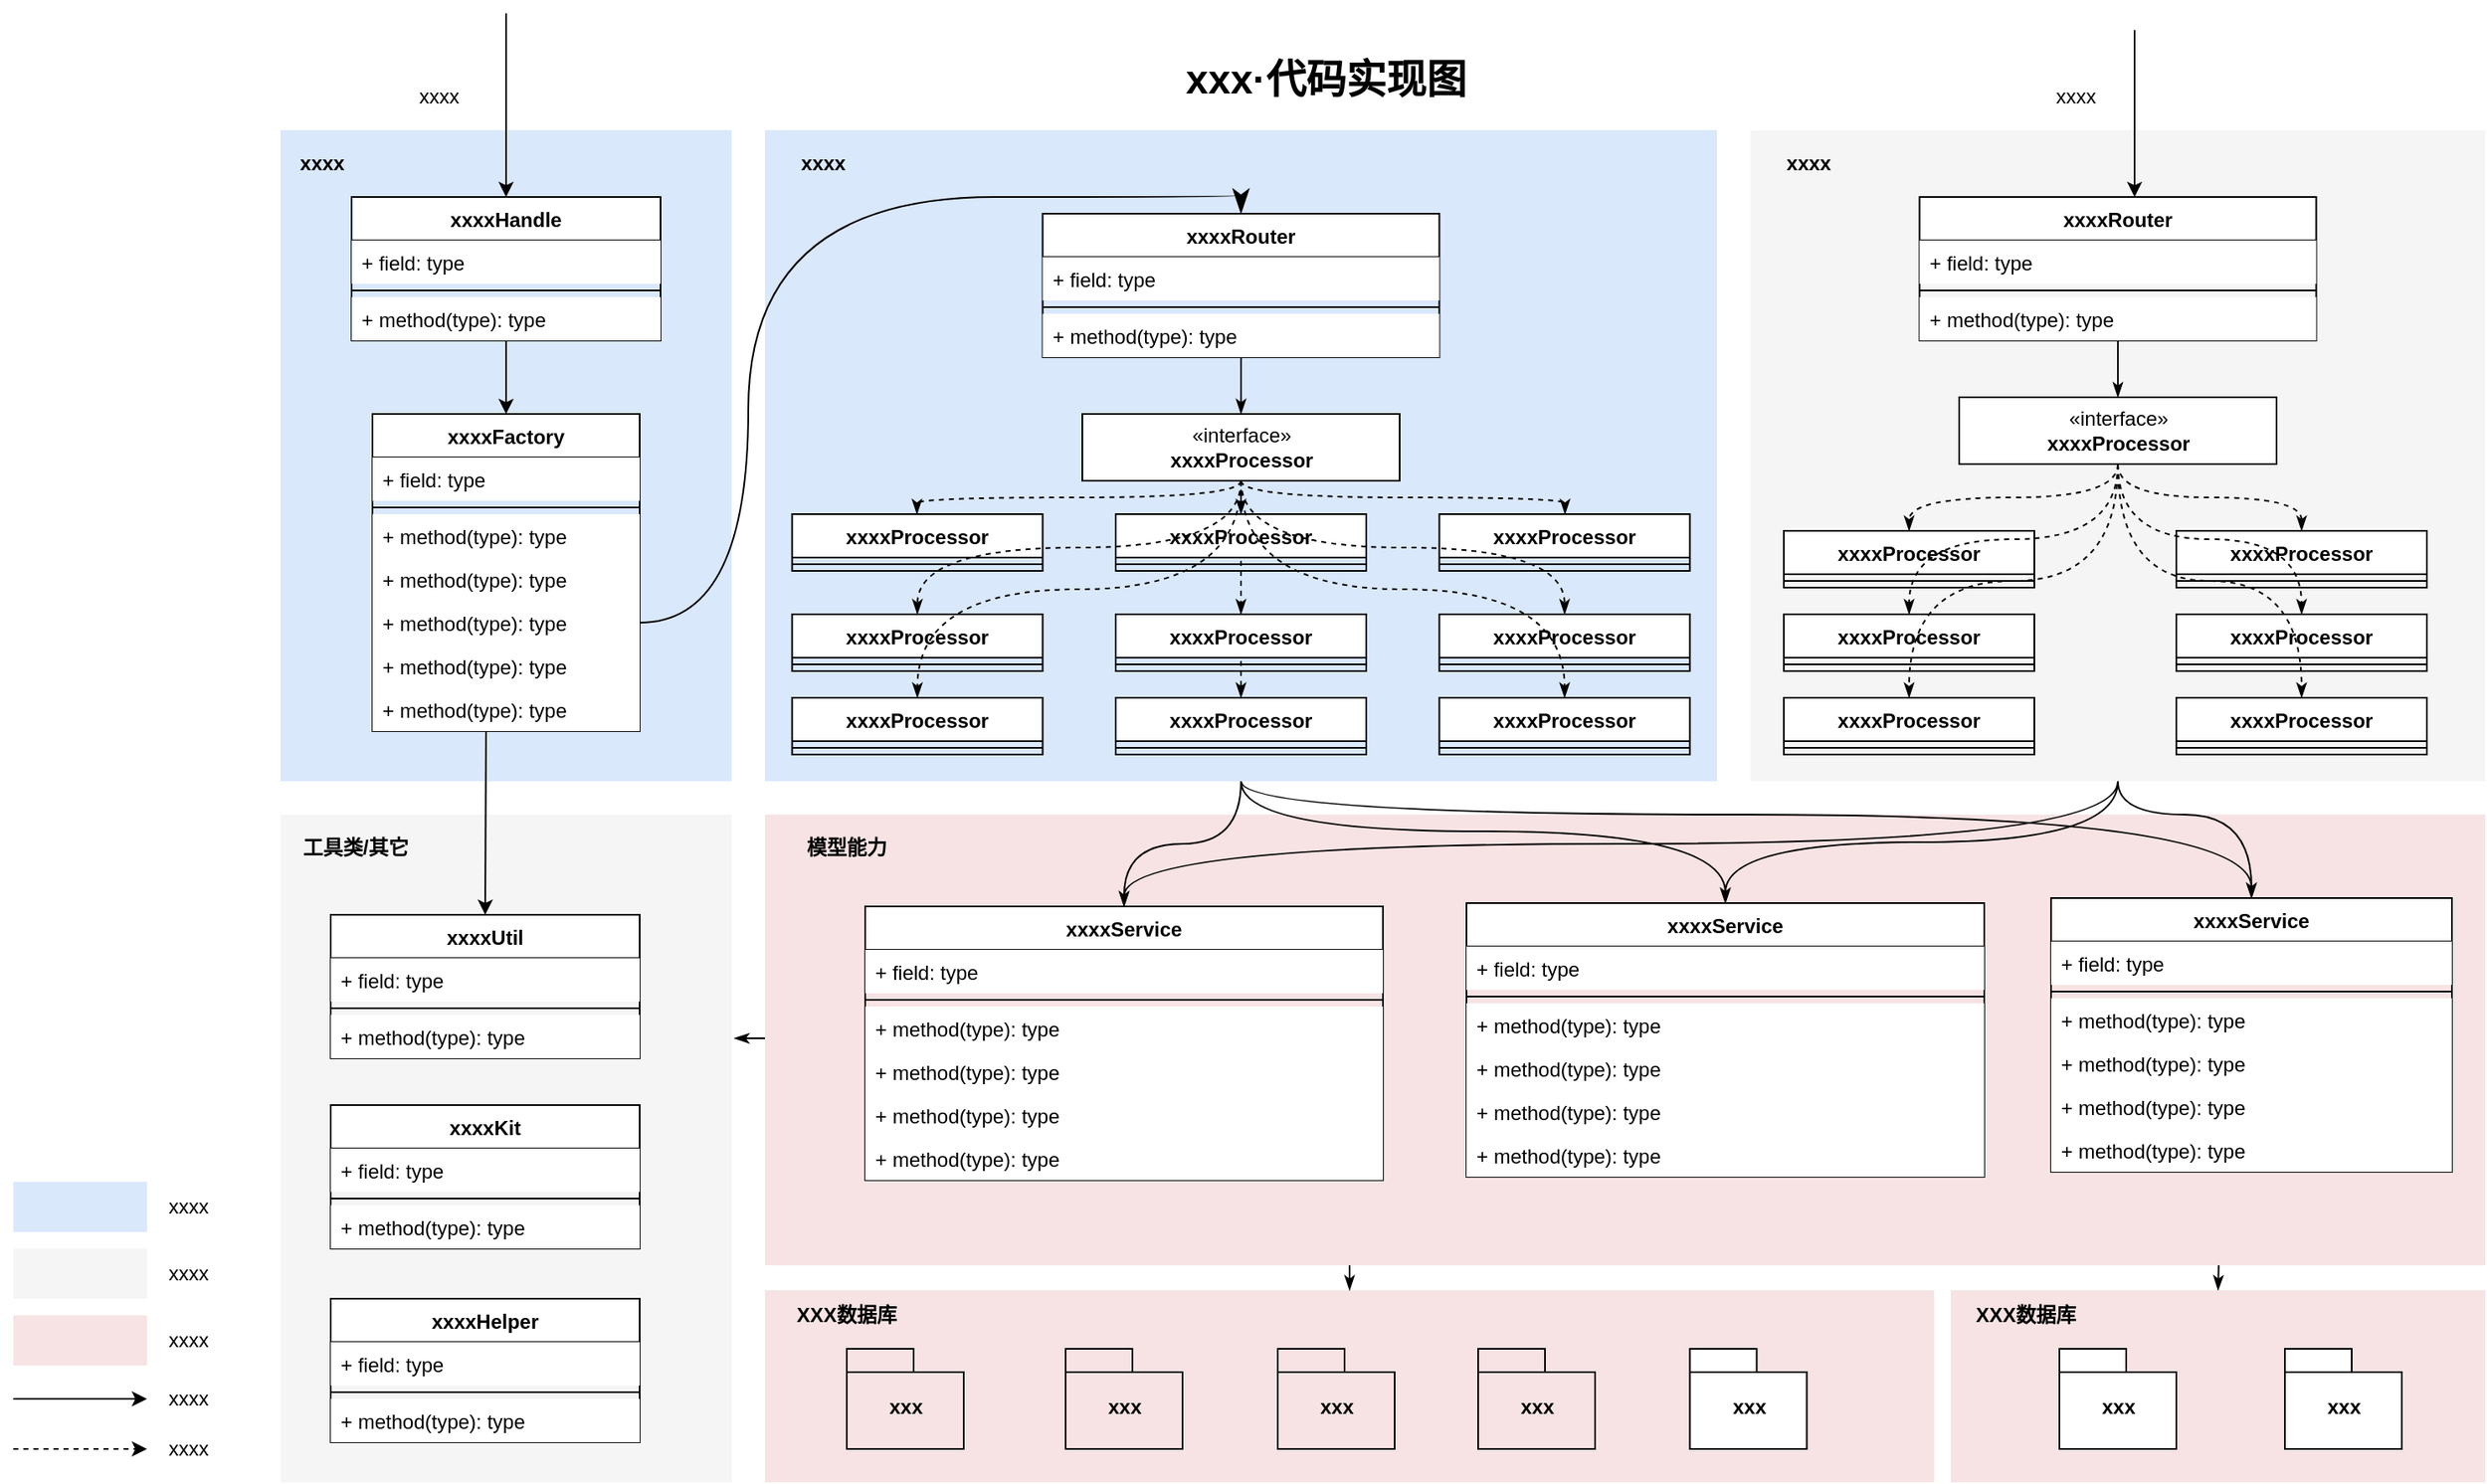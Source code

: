 <mxfile version="13.9.9" type="device" pages="8"><diagram id="VwjDwHrpjF_R3UZZRYyZ" name="代码实现模板"><mxGraphModel dx="2249" dy="822" grid="1" gridSize="10" guides="1" tooltips="1" connect="1" arrows="1" fold="1" page="1" pageScale="1" pageWidth="827" pageHeight="1169" math="0" shadow="0"><root><mxCell id="ZqBjuuFEAHjMumNQM5Df-0"/><mxCell id="ZqBjuuFEAHjMumNQM5Df-1" parent="ZqBjuuFEAHjMumNQM5Df-0"/><mxCell id="ZqBjuuFEAHjMumNQM5Df-2" value="" style="rounded=0;whiteSpace=wrap;html=1;fillColor=#dae8fc;strokeColor=none;" parent="ZqBjuuFEAHjMumNQM5Df-1" vertex="1"><mxGeometry x="40" y="120" width="270" height="390" as="geometry"/></mxCell><mxCell id="ZqBjuuFEAHjMumNQM5Df-3" value="" style="rounded=0;whiteSpace=wrap;html=1;fillColor=#dae8fc;strokeColor=none;" parent="ZqBjuuFEAHjMumNQM5Df-1" vertex="1"><mxGeometry x="330" y="120" width="570" height="390" as="geometry"/></mxCell><mxCell id="ZqBjuuFEAHjMumNQM5Df-4" value="" style="rounded=0;whiteSpace=wrap;html=1;fillColor=#f5f5f5;fontColor=#333333;strokeColor=none;" parent="ZqBjuuFEAHjMumNQM5Df-1" vertex="1"><mxGeometry x="920" y="120" width="440" height="390" as="geometry"/></mxCell><mxCell id="ZqBjuuFEAHjMumNQM5Df-5" value="" style="rounded=0;whiteSpace=wrap;html=1;fillColor=#f5f5f5;fontColor=#333333;strokeColor=none;" parent="ZqBjuuFEAHjMumNQM5Df-1" vertex="1"><mxGeometry x="40" y="530" width="270" height="400" as="geometry"/></mxCell><mxCell id="ZqBjuuFEAHjMumNQM5Df-185" style="edgeStyle=orthogonalEdgeStyle;curved=1;rounded=0;orthogonalLoop=1;jettySize=auto;html=1;entryX=0.5;entryY=0;entryDx=0;entryDy=0;endArrow=classicThin;endFill=1;exitX=0.845;exitY=1;exitDx=0;exitDy=0;exitPerimeter=0;" parent="ZqBjuuFEAHjMumNQM5Df-1" source="ZqBjuuFEAHjMumNQM5Df-6" target="ZqBjuuFEAHjMumNQM5Df-109" edge="1"><mxGeometry relative="1" as="geometry"/></mxCell><mxCell id="ZqBjuuFEAHjMumNQM5Df-192" style="rounded=0;orthogonalLoop=1;jettySize=auto;html=1;entryX=1.006;entryY=0.335;entryDx=0;entryDy=0;entryPerimeter=0;endArrow=classicThin;endFill=1;" parent="ZqBjuuFEAHjMumNQM5Df-1" source="ZqBjuuFEAHjMumNQM5Df-6" target="ZqBjuuFEAHjMumNQM5Df-5" edge="1"><mxGeometry relative="1" as="geometry"/></mxCell><mxCell id="ZqBjuuFEAHjMumNQM5Df-6" value="" style="rounded=0;whiteSpace=wrap;html=1;fillColor=#F7E3E3;strokeColor=none;" parent="ZqBjuuFEAHjMumNQM5Df-1" vertex="1"><mxGeometry x="330" y="530" width="1030" height="270" as="geometry"/></mxCell><mxCell id="ZqBjuuFEAHjMumNQM5Df-7" value="" style="rounded=0;whiteSpace=wrap;html=1;fillColor=#F7E3E3;strokeColor=none;" parent="ZqBjuuFEAHjMumNQM5Df-1" vertex="1"><mxGeometry x="330" y="815" width="700" height="115" as="geometry"/></mxCell><mxCell id="ZqBjuuFEAHjMumNQM5Df-8" value="&lt;h1&gt;xxx·代码实现图&lt;/h1&gt;&lt;p&gt;&lt;br&gt;&lt;/p&gt;" style="text;html=1;strokeColor=none;fillColor=none;spacing=5;spacingTop=-20;whiteSpace=wrap;overflow=hidden;rounded=0;" parent="ZqBjuuFEAHjMumNQM5Df-1" vertex="1"><mxGeometry x="577" y="70" width="190" height="40" as="geometry"/></mxCell><mxCell id="ZqBjuuFEAHjMumNQM5Df-9" value="" style="rounded=0;whiteSpace=wrap;html=1;fillColor=#dae8fc;strokeColor=none;" parent="ZqBjuuFEAHjMumNQM5Df-1" vertex="1"><mxGeometry x="-120" y="750" width="80" height="30" as="geometry"/></mxCell><mxCell id="ZqBjuuFEAHjMumNQM5Df-10" value="" style="rounded=0;whiteSpace=wrap;html=1;fillColor=#f5f5f5;fontColor=#333333;strokeColor=none;" parent="ZqBjuuFEAHjMumNQM5Df-1" vertex="1"><mxGeometry x="-120" y="790" width="80" height="30" as="geometry"/></mxCell><mxCell id="ZqBjuuFEAHjMumNQM5Df-11" value="" style="rounded=0;whiteSpace=wrap;html=1;fillColor=#F7E3E3;strokeColor=none;" parent="ZqBjuuFEAHjMumNQM5Df-1" vertex="1"><mxGeometry x="-120" y="830" width="80" height="30" as="geometry"/></mxCell><mxCell id="ZqBjuuFEAHjMumNQM5Df-12" value="" style="endArrow=classic;html=1;" parent="ZqBjuuFEAHjMumNQM5Df-1" edge="1"><mxGeometry width="50" height="50" relative="1" as="geometry"><mxPoint x="-120" y="880" as="sourcePoint"/><mxPoint x="-40" y="880" as="targetPoint"/></mxGeometry></mxCell><mxCell id="ZqBjuuFEAHjMumNQM5Df-13" value="" style="endArrow=classic;html=1;dashed=1;" parent="ZqBjuuFEAHjMumNQM5Df-1" edge="1"><mxGeometry width="50" height="50" relative="1" as="geometry"><mxPoint x="-120" y="910" as="sourcePoint"/><mxPoint x="-40" y="910" as="targetPoint"/></mxGeometry></mxCell><mxCell id="ZqBjuuFEAHjMumNQM5Df-14" value="xxxx" style="text;html=1;strokeColor=none;fillColor=none;align=center;verticalAlign=middle;whiteSpace=wrap;rounded=0;" parent="ZqBjuuFEAHjMumNQM5Df-1" vertex="1"><mxGeometry x="-40" y="755" width="50" height="20" as="geometry"/></mxCell><mxCell id="ZqBjuuFEAHjMumNQM5Df-15" value="xxxx" style="text;html=1;strokeColor=none;fillColor=none;align=center;verticalAlign=middle;whiteSpace=wrap;rounded=0;" parent="ZqBjuuFEAHjMumNQM5Df-1" vertex="1"><mxGeometry x="-40" y="795" width="50" height="20" as="geometry"/></mxCell><mxCell id="ZqBjuuFEAHjMumNQM5Df-16" value="xxxx" style="text;html=1;strokeColor=none;fillColor=none;align=center;verticalAlign=middle;whiteSpace=wrap;rounded=0;" parent="ZqBjuuFEAHjMumNQM5Df-1" vertex="1"><mxGeometry x="-40" y="835" width="50" height="20" as="geometry"/></mxCell><mxCell id="ZqBjuuFEAHjMumNQM5Df-17" value="xxxx" style="text;html=1;strokeColor=none;fillColor=none;align=center;verticalAlign=middle;whiteSpace=wrap;rounded=0;" parent="ZqBjuuFEAHjMumNQM5Df-1" vertex="1"><mxGeometry x="-40" y="870" width="50" height="20" as="geometry"/></mxCell><mxCell id="ZqBjuuFEAHjMumNQM5Df-18" value="xxxx" style="text;html=1;strokeColor=none;fillColor=none;align=center;verticalAlign=middle;whiteSpace=wrap;rounded=0;" parent="ZqBjuuFEAHjMumNQM5Df-1" vertex="1"><mxGeometry x="-40" y="900" width="50" height="20" as="geometry"/></mxCell><mxCell id="ZqBjuuFEAHjMumNQM5Df-19" value="xxxx" style="text;html=1;strokeColor=none;fillColor=none;align=center;verticalAlign=middle;whiteSpace=wrap;rounded=0;fontStyle=1" parent="ZqBjuuFEAHjMumNQM5Df-1" vertex="1"><mxGeometry x="40" y="130" width="50" height="20" as="geometry"/></mxCell><mxCell id="ZqBjuuFEAHjMumNQM5Df-20" value="xxxx" style="text;html=1;strokeColor=none;fillColor=none;align=center;verticalAlign=middle;whiteSpace=wrap;rounded=0;" parent="ZqBjuuFEAHjMumNQM5Df-1" vertex="1"><mxGeometry x="110" y="90" width="50" height="20" as="geometry"/></mxCell><mxCell id="ZqBjuuFEAHjMumNQM5Df-21" value="" style="endArrow=classic;html=1;entryX=0.5;entryY=0;entryDx=0;entryDy=0;" parent="ZqBjuuFEAHjMumNQM5Df-1" target="ZqBjuuFEAHjMumNQM5Df-22" edge="1"><mxGeometry width="50" height="50" relative="1" as="geometry"><mxPoint x="175" y="50" as="sourcePoint"/><mxPoint x="610" y="400" as="targetPoint"/></mxGeometry></mxCell><mxCell id="ZqBjuuFEAHjMumNQM5Df-37" style="edgeStyle=orthogonalEdgeStyle;rounded=0;orthogonalLoop=1;jettySize=auto;html=1;" parent="ZqBjuuFEAHjMumNQM5Df-1" source="ZqBjuuFEAHjMumNQM5Df-22" target="ZqBjuuFEAHjMumNQM5Df-26" edge="1"><mxGeometry relative="1" as="geometry"/></mxCell><mxCell id="ZqBjuuFEAHjMumNQM5Df-22" value="xxxxHandle" style="swimlane;fontStyle=1;align=center;verticalAlign=top;childLayout=stackLayout;horizontal=1;startSize=26;horizontalStack=0;resizeParent=1;resizeParentMax=0;resizeLast=0;collapsible=1;marginBottom=0;gradientColor=none;fillColor=#FFFFFF;" parent="ZqBjuuFEAHjMumNQM5Df-1" vertex="1"><mxGeometry x="82.5" y="160" width="185" height="86" as="geometry"/></mxCell><mxCell id="ZqBjuuFEAHjMumNQM5Df-23" value="+ field: type" style="text;strokeColor=none;align=left;verticalAlign=top;spacingLeft=4;spacingRight=4;overflow=hidden;rotatable=0;points=[[0,0.5],[1,0.5]];portConstraint=eastwest;fillColor=#ffffff;" parent="ZqBjuuFEAHjMumNQM5Df-22" vertex="1"><mxGeometry y="26" width="185" height="26" as="geometry"/></mxCell><mxCell id="ZqBjuuFEAHjMumNQM5Df-24" value="" style="line;strokeWidth=1;fillColor=none;align=left;verticalAlign=middle;spacingTop=-1;spacingLeft=3;spacingRight=3;rotatable=0;labelPosition=right;points=[];portConstraint=eastwest;" parent="ZqBjuuFEAHjMumNQM5Df-22" vertex="1"><mxGeometry y="52" width="185" height="8" as="geometry"/></mxCell><mxCell id="ZqBjuuFEAHjMumNQM5Df-25" value="+ method(type): type" style="text;strokeColor=none;align=left;verticalAlign=top;spacingLeft=4;spacingRight=4;overflow=hidden;rotatable=0;points=[[0,0.5],[1,0.5]];portConstraint=eastwest;fillColor=#ffffff;" parent="ZqBjuuFEAHjMumNQM5Df-22" vertex="1"><mxGeometry y="60" width="185" height="26" as="geometry"/></mxCell><mxCell id="ZqBjuuFEAHjMumNQM5Df-26" value="xxxxFactory" style="swimlane;fontStyle=1;align=center;verticalAlign=top;childLayout=stackLayout;horizontal=1;startSize=26;horizontalStack=0;resizeParent=1;resizeParentMax=0;resizeLast=0;collapsible=1;marginBottom=0;gradientColor=none;fillColor=#FFFFFF;" parent="ZqBjuuFEAHjMumNQM5Df-1" vertex="1"><mxGeometry x="95" y="290" width="160" height="190" as="geometry"/></mxCell><mxCell id="ZqBjuuFEAHjMumNQM5Df-27" value="+ field: type" style="text;strokeColor=none;align=left;verticalAlign=top;spacingLeft=4;spacingRight=4;overflow=hidden;rotatable=0;points=[[0,0.5],[1,0.5]];portConstraint=eastwest;fillColor=#ffffff;" parent="ZqBjuuFEAHjMumNQM5Df-26" vertex="1"><mxGeometry y="26" width="160" height="26" as="geometry"/></mxCell><mxCell id="ZqBjuuFEAHjMumNQM5Df-28" value="" style="line;strokeWidth=1;fillColor=none;align=left;verticalAlign=middle;spacingTop=-1;spacingLeft=3;spacingRight=3;rotatable=0;labelPosition=right;points=[];portConstraint=eastwest;" parent="ZqBjuuFEAHjMumNQM5Df-26" vertex="1"><mxGeometry y="52" width="160" height="8" as="geometry"/></mxCell><mxCell id="ZqBjuuFEAHjMumNQM5Df-29" value="+ method(type): type" style="text;strokeColor=none;align=left;verticalAlign=top;spacingLeft=4;spacingRight=4;overflow=hidden;rotatable=0;points=[[0,0.5],[1,0.5]];portConstraint=eastwest;fillColor=#ffffff;" parent="ZqBjuuFEAHjMumNQM5Df-26" vertex="1"><mxGeometry y="60" width="160" height="26" as="geometry"/></mxCell><mxCell id="ZqBjuuFEAHjMumNQM5Df-30" value="+ method(type): type" style="text;strokeColor=none;align=left;verticalAlign=top;spacingLeft=4;spacingRight=4;overflow=hidden;rotatable=0;points=[[0,0.5],[1,0.5]];portConstraint=eastwest;fillColor=#ffffff;" parent="ZqBjuuFEAHjMumNQM5Df-26" vertex="1"><mxGeometry y="86" width="160" height="26" as="geometry"/></mxCell><mxCell id="ZqBjuuFEAHjMumNQM5Df-36" value="+ method(type): type" style="text;strokeColor=none;align=left;verticalAlign=top;spacingLeft=4;spacingRight=4;overflow=hidden;rotatable=0;points=[[0,0.5],[1,0.5]];portConstraint=eastwest;fillColor=#ffffff;" parent="ZqBjuuFEAHjMumNQM5Df-26" vertex="1"><mxGeometry y="112" width="160" height="26" as="geometry"/></mxCell><mxCell id="ZqBjuuFEAHjMumNQM5Df-52" value="+ method(type): type" style="text;strokeColor=none;align=left;verticalAlign=top;spacingLeft=4;spacingRight=4;overflow=hidden;rotatable=0;points=[[0,0.5],[1,0.5]];portConstraint=eastwest;fillColor=#ffffff;" parent="ZqBjuuFEAHjMumNQM5Df-26" vertex="1"><mxGeometry y="138" width="160" height="26" as="geometry"/></mxCell><mxCell id="ZqBjuuFEAHjMumNQM5Df-60" value="+ method(type): type" style="text;strokeColor=none;align=left;verticalAlign=top;spacingLeft=4;spacingRight=4;overflow=hidden;rotatable=0;points=[[0,0.5],[1,0.5]];portConstraint=eastwest;fillColor=#ffffff;" parent="ZqBjuuFEAHjMumNQM5Df-26" vertex="1"><mxGeometry y="164" width="160" height="26" as="geometry"/></mxCell><mxCell id="ZqBjuuFEAHjMumNQM5Df-38" value="工具类/其它" style="text;html=1;strokeColor=none;fillColor=none;align=center;verticalAlign=middle;whiteSpace=wrap;rounded=0;fontStyle=1" parent="ZqBjuuFEAHjMumNQM5Df-1" vertex="1"><mxGeometry x="50" y="540" width="70" height="20" as="geometry"/></mxCell><mxCell id="ZqBjuuFEAHjMumNQM5Df-39" value="xxxxUtil" style="swimlane;fontStyle=1;align=center;verticalAlign=top;childLayout=stackLayout;horizontal=1;startSize=26;horizontalStack=0;resizeParent=1;resizeParentMax=0;resizeLast=0;collapsible=1;marginBottom=0;gradientColor=none;fillColor=#FFFFFF;" parent="ZqBjuuFEAHjMumNQM5Df-1" vertex="1"><mxGeometry x="70" y="590" width="185" height="86" as="geometry"/></mxCell><mxCell id="ZqBjuuFEAHjMumNQM5Df-40" value="+ field: type" style="text;strokeColor=none;align=left;verticalAlign=top;spacingLeft=4;spacingRight=4;overflow=hidden;rotatable=0;points=[[0,0.5],[1,0.5]];portConstraint=eastwest;fillColor=#ffffff;" parent="ZqBjuuFEAHjMumNQM5Df-39" vertex="1"><mxGeometry y="26" width="185" height="26" as="geometry"/></mxCell><mxCell id="ZqBjuuFEAHjMumNQM5Df-41" value="" style="line;strokeWidth=1;fillColor=none;align=left;verticalAlign=middle;spacingTop=-1;spacingLeft=3;spacingRight=3;rotatable=0;labelPosition=right;points=[];portConstraint=eastwest;" parent="ZqBjuuFEAHjMumNQM5Df-39" vertex="1"><mxGeometry y="52" width="185" height="8" as="geometry"/></mxCell><mxCell id="ZqBjuuFEAHjMumNQM5Df-42" value="+ method(type): type" style="text;strokeColor=none;align=left;verticalAlign=top;spacingLeft=4;spacingRight=4;overflow=hidden;rotatable=0;points=[[0,0.5],[1,0.5]];portConstraint=eastwest;fillColor=#ffffff;" parent="ZqBjuuFEAHjMumNQM5Df-39" vertex="1"><mxGeometry y="60" width="185" height="26" as="geometry"/></mxCell><mxCell id="ZqBjuuFEAHjMumNQM5Df-43" value="xxxxKit" style="swimlane;fontStyle=1;align=center;verticalAlign=top;childLayout=stackLayout;horizontal=1;startSize=26;horizontalStack=0;resizeParent=1;resizeParentMax=0;resizeLast=0;collapsible=1;marginBottom=0;gradientColor=none;fillColor=#FFFFFF;" parent="ZqBjuuFEAHjMumNQM5Df-1" vertex="1"><mxGeometry x="70" y="704" width="185" height="86" as="geometry"/></mxCell><mxCell id="ZqBjuuFEAHjMumNQM5Df-44" value="+ field: type" style="text;strokeColor=none;align=left;verticalAlign=top;spacingLeft=4;spacingRight=4;overflow=hidden;rotatable=0;points=[[0,0.5],[1,0.5]];portConstraint=eastwest;fillColor=#ffffff;" parent="ZqBjuuFEAHjMumNQM5Df-43" vertex="1"><mxGeometry y="26" width="185" height="26" as="geometry"/></mxCell><mxCell id="ZqBjuuFEAHjMumNQM5Df-45" value="" style="line;strokeWidth=1;fillColor=none;align=left;verticalAlign=middle;spacingTop=-1;spacingLeft=3;spacingRight=3;rotatable=0;labelPosition=right;points=[];portConstraint=eastwest;" parent="ZqBjuuFEAHjMumNQM5Df-43" vertex="1"><mxGeometry y="52" width="185" height="8" as="geometry"/></mxCell><mxCell id="ZqBjuuFEAHjMumNQM5Df-46" value="+ method(type): type" style="text;strokeColor=none;align=left;verticalAlign=top;spacingLeft=4;spacingRight=4;overflow=hidden;rotatable=0;points=[[0,0.5],[1,0.5]];portConstraint=eastwest;fillColor=#ffffff;" parent="ZqBjuuFEAHjMumNQM5Df-43" vertex="1"><mxGeometry y="60" width="185" height="26" as="geometry"/></mxCell><mxCell id="ZqBjuuFEAHjMumNQM5Df-47" value="xxxxHelper" style="swimlane;fontStyle=1;align=center;verticalAlign=top;childLayout=stackLayout;horizontal=1;startSize=26;horizontalStack=0;resizeParent=1;resizeParentMax=0;resizeLast=0;collapsible=1;marginBottom=0;gradientColor=none;fillColor=#FFFFFF;" parent="ZqBjuuFEAHjMumNQM5Df-1" vertex="1"><mxGeometry x="70" y="820" width="185" height="86" as="geometry"/></mxCell><mxCell id="ZqBjuuFEAHjMumNQM5Df-48" value="+ field: type" style="text;strokeColor=none;align=left;verticalAlign=top;spacingLeft=4;spacingRight=4;overflow=hidden;rotatable=0;points=[[0,0.5],[1,0.5]];portConstraint=eastwest;fillColor=#ffffff;" parent="ZqBjuuFEAHjMumNQM5Df-47" vertex="1"><mxGeometry y="26" width="185" height="26" as="geometry"/></mxCell><mxCell id="ZqBjuuFEAHjMumNQM5Df-49" value="" style="line;strokeWidth=1;fillColor=none;align=left;verticalAlign=middle;spacingTop=-1;spacingLeft=3;spacingRight=3;rotatable=0;labelPosition=right;points=[];portConstraint=eastwest;" parent="ZqBjuuFEAHjMumNQM5Df-47" vertex="1"><mxGeometry y="52" width="185" height="8" as="geometry"/></mxCell><mxCell id="ZqBjuuFEAHjMumNQM5Df-50" value="+ method(type): type" style="text;strokeColor=none;align=left;verticalAlign=top;spacingLeft=4;spacingRight=4;overflow=hidden;rotatable=0;points=[[0,0.5],[1,0.5]];portConstraint=eastwest;fillColor=#ffffff;" parent="ZqBjuuFEAHjMumNQM5Df-47" vertex="1"><mxGeometry y="60" width="185" height="26" as="geometry"/></mxCell><mxCell id="ZqBjuuFEAHjMumNQM5Df-51" value="" style="endArrow=classic;html=1;entryX=0.5;entryY=0;entryDx=0;entryDy=0;" parent="ZqBjuuFEAHjMumNQM5Df-1" target="ZqBjuuFEAHjMumNQM5Df-39" edge="1"><mxGeometry width="50" height="50" relative="1" as="geometry"><mxPoint x="163" y="480" as="sourcePoint"/><mxPoint x="185" y="170" as="targetPoint"/></mxGeometry></mxCell><mxCell id="ZqBjuuFEAHjMumNQM5Df-61" value="xxxx" style="text;html=1;strokeColor=none;fillColor=none;align=center;verticalAlign=middle;whiteSpace=wrap;rounded=0;fontStyle=1" parent="ZqBjuuFEAHjMumNQM5Df-1" vertex="1"><mxGeometry x="340" y="130" width="50" height="20" as="geometry"/></mxCell><mxCell id="ZqBjuuFEAHjMumNQM5Df-69" style="edgeStyle=orthogonalEdgeStyle;curved=1;rounded=0;orthogonalLoop=1;jettySize=auto;html=1;endArrow=classicThin;endFill=1;" parent="ZqBjuuFEAHjMumNQM5Df-1" source="ZqBjuuFEAHjMumNQM5Df-62" target="ZqBjuuFEAHjMumNQM5Df-66" edge="1"><mxGeometry relative="1" as="geometry"/></mxCell><mxCell id="ZqBjuuFEAHjMumNQM5Df-62" value="xxxxRouter" style="swimlane;fontStyle=1;align=center;verticalAlign=top;childLayout=stackLayout;horizontal=1;startSize=26;horizontalStack=0;resizeParent=1;resizeParentMax=0;resizeLast=0;collapsible=1;marginBottom=0;gradientColor=none;fillColor=#FFFFFF;" parent="ZqBjuuFEAHjMumNQM5Df-1" vertex="1"><mxGeometry x="496.25" y="170" width="237.5" height="86" as="geometry"/></mxCell><mxCell id="ZqBjuuFEAHjMumNQM5Df-63" value="+ field: type" style="text;strokeColor=none;align=left;verticalAlign=top;spacingLeft=4;spacingRight=4;overflow=hidden;rotatable=0;points=[[0,0.5],[1,0.5]];portConstraint=eastwest;fillColor=#ffffff;" parent="ZqBjuuFEAHjMumNQM5Df-62" vertex="1"><mxGeometry y="26" width="237.5" height="26" as="geometry"/></mxCell><mxCell id="ZqBjuuFEAHjMumNQM5Df-64" value="" style="line;strokeWidth=1;fillColor=none;align=left;verticalAlign=middle;spacingTop=-1;spacingLeft=3;spacingRight=3;rotatable=0;labelPosition=right;points=[];portConstraint=eastwest;" parent="ZqBjuuFEAHjMumNQM5Df-62" vertex="1"><mxGeometry y="52" width="237.5" height="8" as="geometry"/></mxCell><mxCell id="ZqBjuuFEAHjMumNQM5Df-65" value="+ method(type): type" style="text;strokeColor=none;align=left;verticalAlign=top;spacingLeft=4;spacingRight=4;overflow=hidden;rotatable=0;points=[[0,0.5],[1,0.5]];portConstraint=eastwest;fillColor=#ffffff;" parent="ZqBjuuFEAHjMumNQM5Df-62" vertex="1"><mxGeometry y="60" width="237.5" height="26" as="geometry"/></mxCell><mxCell id="ZqBjuuFEAHjMumNQM5Df-98" style="edgeStyle=orthogonalEdgeStyle;curved=1;rounded=0;orthogonalLoop=1;jettySize=auto;html=1;endArrow=classicThin;endFill=1;exitX=0.5;exitY=1;exitDx=0;exitDy=0;dashed=1;" parent="ZqBjuuFEAHjMumNQM5Df-1" source="ZqBjuuFEAHjMumNQM5Df-66" target="ZqBjuuFEAHjMumNQM5Df-70" edge="1"><mxGeometry relative="1" as="geometry"><Array as="points"><mxPoint x="615" y="340"/><mxPoint x="421" y="340"/></Array></mxGeometry></mxCell><mxCell id="ZqBjuuFEAHjMumNQM5Df-101" style="edgeStyle=orthogonalEdgeStyle;curved=1;rounded=0;orthogonalLoop=1;jettySize=auto;html=1;dashed=1;endArrow=classicThin;endFill=1;" parent="ZqBjuuFEAHjMumNQM5Df-1" source="ZqBjuuFEAHjMumNQM5Df-66" target="ZqBjuuFEAHjMumNQM5Df-84" edge="1"><mxGeometry relative="1" as="geometry"/></mxCell><mxCell id="ZqBjuuFEAHjMumNQM5Df-102" style="edgeStyle=orthogonalEdgeStyle;curved=1;rounded=0;orthogonalLoop=1;jettySize=auto;html=1;dashed=1;endArrow=classicThin;endFill=1;" parent="ZqBjuuFEAHjMumNQM5Df-1" source="ZqBjuuFEAHjMumNQM5Df-66" target="ZqBjuuFEAHjMumNQM5Df-90" edge="1"><mxGeometry relative="1" as="geometry"/></mxCell><mxCell id="ZqBjuuFEAHjMumNQM5Df-103" style="edgeStyle=orthogonalEdgeStyle;curved=1;rounded=0;orthogonalLoop=1;jettySize=auto;html=1;entryX=0.5;entryY=0;entryDx=0;entryDy=0;dashed=1;endArrow=classicThin;endFill=1;" parent="ZqBjuuFEAHjMumNQM5Df-1" source="ZqBjuuFEAHjMumNQM5Df-66" target="ZqBjuuFEAHjMumNQM5Df-92" edge="1"><mxGeometry relative="1" as="geometry"/></mxCell><mxCell id="ZqBjuuFEAHjMumNQM5Df-66" value="«interface»&lt;br&gt;&lt;b&gt;xxxxProcessor&lt;/b&gt;" style="html=1;fillColor=#ffffff;gradientColor=none;" parent="ZqBjuuFEAHjMumNQM5Df-1" vertex="1"><mxGeometry x="520" y="290" width="190" height="40" as="geometry"/></mxCell><mxCell id="ZqBjuuFEAHjMumNQM5Df-68" value="" style="endArrow=classicThin;endFill=1;endSize=12;html=1;edgeStyle=orthogonalEdgeStyle;entryX=0.5;entryY=0;entryDx=0;entryDy=0;curved=1;exitX=1;exitY=0.5;exitDx=0;exitDy=0;" parent="ZqBjuuFEAHjMumNQM5Df-1" source="ZqBjuuFEAHjMumNQM5Df-36" target="ZqBjuuFEAHjMumNQM5Df-62" edge="1"><mxGeometry width="160" relative="1" as="geometry"><mxPoint x="260" y="410" as="sourcePoint"/><mxPoint x="670" y="410" as="targetPoint"/><Array as="points"><mxPoint x="320" y="415"/><mxPoint x="320" y="160"/><mxPoint x="615" y="160"/></Array></mxGeometry></mxCell><mxCell id="ZqBjuuFEAHjMumNQM5Df-70" value="xxxxProcessor" style="swimlane;fontStyle=1;align=center;verticalAlign=top;childLayout=stackLayout;horizontal=1;startSize=26;horizontalStack=0;resizeParent=1;resizeParentMax=0;resizeLast=0;collapsible=1;marginBottom=0;gradientColor=none;fillColor=#FFFFFF;" parent="ZqBjuuFEAHjMumNQM5Df-1" vertex="1"><mxGeometry x="346.25" y="350" width="150" height="34" as="geometry"/></mxCell><mxCell id="ZqBjuuFEAHjMumNQM5Df-72" value="" style="line;strokeWidth=1;fillColor=none;align=left;verticalAlign=middle;spacingTop=-1;spacingLeft=3;spacingRight=3;rotatable=0;labelPosition=right;points=[];portConstraint=eastwest;" parent="ZqBjuuFEAHjMumNQM5Df-70" vertex="1"><mxGeometry y="26" width="150" height="8" as="geometry"/></mxCell><mxCell id="ZqBjuuFEAHjMumNQM5Df-82" value="xxxxProcessor" style="swimlane;fontStyle=1;align=center;verticalAlign=top;childLayout=stackLayout;horizontal=1;startSize=26;horizontalStack=0;resizeParent=1;resizeParentMax=0;resizeLast=0;collapsible=1;marginBottom=0;gradientColor=none;fillColor=#FFFFFF;" parent="ZqBjuuFEAHjMumNQM5Df-1" vertex="1"><mxGeometry x="733.75" y="350" width="150" height="34" as="geometry"/></mxCell><mxCell id="ZqBjuuFEAHjMumNQM5Df-83" value="" style="line;strokeWidth=1;fillColor=none;align=left;verticalAlign=middle;spacingTop=-1;spacingLeft=3;spacingRight=3;rotatable=0;labelPosition=right;points=[];portConstraint=eastwest;" parent="ZqBjuuFEAHjMumNQM5Df-82" vertex="1"><mxGeometry y="26" width="150" height="8" as="geometry"/></mxCell><mxCell id="ZqBjuuFEAHjMumNQM5Df-84" value="xxxxProcessor" style="swimlane;fontStyle=1;align=center;verticalAlign=top;childLayout=stackLayout;horizontal=1;startSize=26;horizontalStack=0;resizeParent=1;resizeParentMax=0;resizeLast=0;collapsible=1;marginBottom=0;gradientColor=none;fillColor=#FFFFFF;" parent="ZqBjuuFEAHjMumNQM5Df-1" vertex="1"><mxGeometry x="540" y="350" width="150" height="34" as="geometry"/></mxCell><mxCell id="ZqBjuuFEAHjMumNQM5Df-85" value="" style="line;strokeWidth=1;fillColor=none;align=left;verticalAlign=middle;spacingTop=-1;spacingLeft=3;spacingRight=3;rotatable=0;labelPosition=right;points=[];portConstraint=eastwest;" parent="ZqBjuuFEAHjMumNQM5Df-84" vertex="1"><mxGeometry y="26" width="150" height="8" as="geometry"/></mxCell><mxCell id="ZqBjuuFEAHjMumNQM5Df-86" value="xxxxProcessor" style="swimlane;fontStyle=1;align=center;verticalAlign=top;childLayout=stackLayout;horizontal=1;startSize=26;horizontalStack=0;resizeParent=1;resizeParentMax=0;resizeLast=0;collapsible=1;marginBottom=0;gradientColor=none;fillColor=#FFFFFF;" parent="ZqBjuuFEAHjMumNQM5Df-1" vertex="1"><mxGeometry x="346.25" y="410" width="150" height="34" as="geometry"/></mxCell><mxCell id="ZqBjuuFEAHjMumNQM5Df-87" value="" style="line;strokeWidth=1;fillColor=none;align=left;verticalAlign=middle;spacingTop=-1;spacingLeft=3;spacingRight=3;rotatable=0;labelPosition=right;points=[];portConstraint=eastwest;" parent="ZqBjuuFEAHjMumNQM5Df-86" vertex="1"><mxGeometry y="26" width="150" height="8" as="geometry"/></mxCell><mxCell id="ZqBjuuFEAHjMumNQM5Df-88" value="xxxxProcessor" style="swimlane;fontStyle=1;align=center;verticalAlign=top;childLayout=stackLayout;horizontal=1;startSize=26;horizontalStack=0;resizeParent=1;resizeParentMax=0;resizeLast=0;collapsible=1;marginBottom=0;gradientColor=none;fillColor=#FFFFFF;" parent="ZqBjuuFEAHjMumNQM5Df-1" vertex="1"><mxGeometry x="346.25" y="460" width="150" height="34" as="geometry"/></mxCell><mxCell id="ZqBjuuFEAHjMumNQM5Df-89" value="" style="line;strokeWidth=1;fillColor=none;align=left;verticalAlign=middle;spacingTop=-1;spacingLeft=3;spacingRight=3;rotatable=0;labelPosition=right;points=[];portConstraint=eastwest;" parent="ZqBjuuFEAHjMumNQM5Df-88" vertex="1"><mxGeometry y="26" width="150" height="8" as="geometry"/></mxCell><mxCell id="ZqBjuuFEAHjMumNQM5Df-90" value="xxxxProcessor" style="swimlane;fontStyle=1;align=center;verticalAlign=top;childLayout=stackLayout;horizontal=1;startSize=26;horizontalStack=0;resizeParent=1;resizeParentMax=0;resizeLast=0;collapsible=1;marginBottom=0;gradientColor=none;fillColor=#FFFFFF;" parent="ZqBjuuFEAHjMumNQM5Df-1" vertex="1"><mxGeometry x="540" y="410" width="150" height="34" as="geometry"/></mxCell><mxCell id="ZqBjuuFEAHjMumNQM5Df-91" value="" style="line;strokeWidth=1;fillColor=none;align=left;verticalAlign=middle;spacingTop=-1;spacingLeft=3;spacingRight=3;rotatable=0;labelPosition=right;points=[];portConstraint=eastwest;" parent="ZqBjuuFEAHjMumNQM5Df-90" vertex="1"><mxGeometry y="26" width="150" height="8" as="geometry"/></mxCell><mxCell id="ZqBjuuFEAHjMumNQM5Df-92" value="xxxxProcessor" style="swimlane;fontStyle=1;align=center;verticalAlign=top;childLayout=stackLayout;horizontal=1;startSize=26;horizontalStack=0;resizeParent=1;resizeParentMax=0;resizeLast=0;collapsible=1;marginBottom=0;gradientColor=none;fillColor=#FFFFFF;" parent="ZqBjuuFEAHjMumNQM5Df-1" vertex="1"><mxGeometry x="540" y="460" width="150" height="34" as="geometry"/></mxCell><mxCell id="ZqBjuuFEAHjMumNQM5Df-93" value="" style="line;strokeWidth=1;fillColor=none;align=left;verticalAlign=middle;spacingTop=-1;spacingLeft=3;spacingRight=3;rotatable=0;labelPosition=right;points=[];portConstraint=eastwest;" parent="ZqBjuuFEAHjMumNQM5Df-92" vertex="1"><mxGeometry y="26" width="150" height="8" as="geometry"/></mxCell><mxCell id="ZqBjuuFEAHjMumNQM5Df-94" value="xxxxProcessor" style="swimlane;fontStyle=1;align=center;verticalAlign=top;childLayout=stackLayout;horizontal=1;startSize=26;horizontalStack=0;resizeParent=1;resizeParentMax=0;resizeLast=0;collapsible=1;marginBottom=0;gradientColor=none;fillColor=#FFFFFF;" parent="ZqBjuuFEAHjMumNQM5Df-1" vertex="1"><mxGeometry x="733.75" y="410" width="150" height="34" as="geometry"/></mxCell><mxCell id="ZqBjuuFEAHjMumNQM5Df-95" value="" style="line;strokeWidth=1;fillColor=none;align=left;verticalAlign=middle;spacingTop=-1;spacingLeft=3;spacingRight=3;rotatable=0;labelPosition=right;points=[];portConstraint=eastwest;" parent="ZqBjuuFEAHjMumNQM5Df-94" vertex="1"><mxGeometry y="26" width="150" height="8" as="geometry"/></mxCell><mxCell id="ZqBjuuFEAHjMumNQM5Df-96" value="xxxxProcessor" style="swimlane;fontStyle=1;align=center;verticalAlign=top;childLayout=stackLayout;horizontal=1;startSize=26;horizontalStack=0;resizeParent=1;resizeParentMax=0;resizeLast=0;collapsible=1;marginBottom=0;gradientColor=none;fillColor=#FFFFFF;" parent="ZqBjuuFEAHjMumNQM5Df-1" vertex="1"><mxGeometry x="733.75" y="460" width="150" height="34" as="geometry"/></mxCell><mxCell id="ZqBjuuFEAHjMumNQM5Df-97" value="" style="line;strokeWidth=1;fillColor=none;align=left;verticalAlign=middle;spacingTop=-1;spacingLeft=3;spacingRight=3;rotatable=0;labelPosition=right;points=[];portConstraint=eastwest;" parent="ZqBjuuFEAHjMumNQM5Df-96" vertex="1"><mxGeometry y="26" width="150" height="8" as="geometry"/></mxCell><mxCell id="ZqBjuuFEAHjMumNQM5Df-99" style="edgeStyle=orthogonalEdgeStyle;curved=1;rounded=0;orthogonalLoop=1;jettySize=auto;html=1;entryX=0.5;entryY=0;entryDx=0;entryDy=0;endArrow=classicThin;endFill=1;exitX=0.5;exitY=1;exitDx=0;exitDy=0;dashed=1;" parent="ZqBjuuFEAHjMumNQM5Df-1" source="ZqBjuuFEAHjMumNQM5Df-66" target="ZqBjuuFEAHjMumNQM5Df-86" edge="1"><mxGeometry relative="1" as="geometry"/></mxCell><mxCell id="ZqBjuuFEAHjMumNQM5Df-100" style="edgeStyle=orthogonalEdgeStyle;curved=1;rounded=0;orthogonalLoop=1;jettySize=auto;html=1;entryX=0.5;entryY=0;entryDx=0;entryDy=0;dashed=1;endArrow=classicThin;endFill=1;exitX=0.5;exitY=1;exitDx=0;exitDy=0;" parent="ZqBjuuFEAHjMumNQM5Df-1" source="ZqBjuuFEAHjMumNQM5Df-66" target="ZqBjuuFEAHjMumNQM5Df-88" edge="1"><mxGeometry relative="1" as="geometry"/></mxCell><mxCell id="ZqBjuuFEAHjMumNQM5Df-105" style="edgeStyle=orthogonalEdgeStyle;curved=1;rounded=0;orthogonalLoop=1;jettySize=auto;html=1;entryX=0.5;entryY=0;entryDx=0;entryDy=0;dashed=1;endArrow=classicThin;endFill=1;exitX=0.5;exitY=1;exitDx=0;exitDy=0;" parent="ZqBjuuFEAHjMumNQM5Df-1" source="ZqBjuuFEAHjMumNQM5Df-66" target="ZqBjuuFEAHjMumNQM5Df-94" edge="1"><mxGeometry relative="1" as="geometry"/></mxCell><mxCell id="ZqBjuuFEAHjMumNQM5Df-104" style="edgeStyle=orthogonalEdgeStyle;curved=1;rounded=0;orthogonalLoop=1;jettySize=auto;html=1;dashed=1;endArrow=classicThin;endFill=1;" parent="ZqBjuuFEAHjMumNQM5Df-1" target="ZqBjuuFEAHjMumNQM5Df-82" edge="1"><mxGeometry relative="1" as="geometry"><mxPoint x="615" y="330" as="sourcePoint"/><Array as="points"><mxPoint x="615" y="340"/><mxPoint x="809" y="340"/></Array></mxGeometry></mxCell><mxCell id="ZqBjuuFEAHjMumNQM5Df-106" style="edgeStyle=orthogonalEdgeStyle;curved=1;rounded=0;orthogonalLoop=1;jettySize=auto;html=1;entryX=0.5;entryY=0;entryDx=0;entryDy=0;dashed=1;endArrow=classicThin;endFill=1;exitX=0.5;exitY=1;exitDx=0;exitDy=0;" parent="ZqBjuuFEAHjMumNQM5Df-1" source="ZqBjuuFEAHjMumNQM5Df-66" target="ZqBjuuFEAHjMumNQM5Df-96" edge="1"><mxGeometry relative="1" as="geometry"/></mxCell><mxCell id="ZqBjuuFEAHjMumNQM5Df-107" value="模型能力" style="text;html=1;strokeColor=none;fillColor=none;align=center;verticalAlign=middle;whiteSpace=wrap;rounded=0;fontStyle=1" parent="ZqBjuuFEAHjMumNQM5Df-1" vertex="1"><mxGeometry x="344" y="540" width="70" height="20" as="geometry"/></mxCell><mxCell id="ZqBjuuFEAHjMumNQM5Df-108" value="XXX数据库" style="text;html=1;strokeColor=none;fillColor=none;align=center;verticalAlign=middle;whiteSpace=wrap;rounded=0;fontStyle=1" parent="ZqBjuuFEAHjMumNQM5Df-1" vertex="1"><mxGeometry x="344" y="820" width="70" height="20" as="geometry"/></mxCell><mxCell id="ZqBjuuFEAHjMumNQM5Df-109" value="" style="rounded=0;whiteSpace=wrap;html=1;fillColor=#F7E3E3;strokeColor=none;" parent="ZqBjuuFEAHjMumNQM5Df-1" vertex="1"><mxGeometry x="1040" y="815" width="320" height="115" as="geometry"/></mxCell><mxCell id="ZqBjuuFEAHjMumNQM5Df-110" value="XXX数据库" style="text;html=1;strokeColor=none;fillColor=none;align=center;verticalAlign=middle;whiteSpace=wrap;rounded=0;fontStyle=1" parent="ZqBjuuFEAHjMumNQM5Df-1" vertex="1"><mxGeometry x="1050" y="820" width="70" height="20" as="geometry"/></mxCell><mxCell id="ZqBjuuFEAHjMumNQM5Df-111" value="xxx" style="shape=folder;fontStyle=1;spacingTop=10;tabWidth=40;tabHeight=14;tabPosition=left;html=1;gradientColor=none;fillColor=none;" parent="ZqBjuuFEAHjMumNQM5Df-1" vertex="1"><mxGeometry x="379" y="850" width="70" height="60" as="geometry"/></mxCell><mxCell id="ZqBjuuFEAHjMumNQM5Df-112" value="xxx" style="shape=folder;fontStyle=1;spacingTop=10;tabWidth=40;tabHeight=14;tabPosition=left;html=1;gradientColor=none;fillColor=none;" parent="ZqBjuuFEAHjMumNQM5Df-1" vertex="1"><mxGeometry x="510" y="850" width="70" height="60" as="geometry"/></mxCell><mxCell id="ZqBjuuFEAHjMumNQM5Df-113" value="xxx" style="shape=folder;fontStyle=1;spacingTop=10;tabWidth=40;tabHeight=14;tabPosition=left;html=1;gradientColor=none;fillColor=none;" parent="ZqBjuuFEAHjMumNQM5Df-1" vertex="1"><mxGeometry x="637" y="850" width="70" height="60" as="geometry"/></mxCell><mxCell id="ZqBjuuFEAHjMumNQM5Df-114" value="xxx" style="shape=folder;fontStyle=1;spacingTop=10;tabWidth=40;tabHeight=14;tabPosition=left;html=1;gradientColor=none;fillColor=none;" parent="ZqBjuuFEAHjMumNQM5Df-1" vertex="1"><mxGeometry x="757" y="850" width="70" height="60" as="geometry"/></mxCell><mxCell id="ZqBjuuFEAHjMumNQM5Df-115" value="xxx" style="shape=folder;fontStyle=1;spacingTop=10;tabWidth=40;tabHeight=14;tabPosition=left;html=1;gradientColor=none;" parent="ZqBjuuFEAHjMumNQM5Df-1" vertex="1"><mxGeometry x="883.75" y="850" width="70" height="60" as="geometry"/></mxCell><mxCell id="ZqBjuuFEAHjMumNQM5Df-116" value="xxx" style="shape=folder;fontStyle=1;spacingTop=10;tabWidth=40;tabHeight=14;tabPosition=left;html=1;gradientColor=none;" parent="ZqBjuuFEAHjMumNQM5Df-1" vertex="1"><mxGeometry x="1105" y="850" width="70" height="60" as="geometry"/></mxCell><mxCell id="ZqBjuuFEAHjMumNQM5Df-117" value="xxx" style="shape=folder;fontStyle=1;spacingTop=10;tabWidth=40;tabHeight=14;tabPosition=left;html=1;gradientColor=none;" parent="ZqBjuuFEAHjMumNQM5Df-1" vertex="1"><mxGeometry x="1240" y="850" width="70" height="60" as="geometry"/></mxCell><mxCell id="ZqBjuuFEAHjMumNQM5Df-118" value="xxxxService" style="swimlane;fontStyle=1;align=center;verticalAlign=top;childLayout=stackLayout;horizontal=1;startSize=26;horizontalStack=0;resizeParent=1;resizeParentMax=0;resizeLast=0;collapsible=1;marginBottom=0;gradientColor=none;fillColor=#FFFFFF;" parent="ZqBjuuFEAHjMumNQM5Df-1" vertex="1"><mxGeometry x="390" y="585" width="310" height="164" as="geometry"/></mxCell><mxCell id="ZqBjuuFEAHjMumNQM5Df-119" value="+ field: type" style="text;strokeColor=none;align=left;verticalAlign=top;spacingLeft=4;spacingRight=4;overflow=hidden;rotatable=0;points=[[0,0.5],[1,0.5]];portConstraint=eastwest;fillColor=#ffffff;" parent="ZqBjuuFEAHjMumNQM5Df-118" vertex="1"><mxGeometry y="26" width="310" height="26" as="geometry"/></mxCell><mxCell id="ZqBjuuFEAHjMumNQM5Df-120" value="" style="line;strokeWidth=1;fillColor=none;align=left;verticalAlign=middle;spacingTop=-1;spacingLeft=3;spacingRight=3;rotatable=0;labelPosition=right;points=[];portConstraint=eastwest;" parent="ZqBjuuFEAHjMumNQM5Df-118" vertex="1"><mxGeometry y="52" width="310" height="8" as="geometry"/></mxCell><mxCell id="ZqBjuuFEAHjMumNQM5Df-121" value="+ method(type): type" style="text;strokeColor=none;align=left;verticalAlign=top;spacingLeft=4;spacingRight=4;overflow=hidden;rotatable=0;points=[[0,0.5],[1,0.5]];portConstraint=eastwest;fillColor=#ffffff;" parent="ZqBjuuFEAHjMumNQM5Df-118" vertex="1"><mxGeometry y="60" width="310" height="26" as="geometry"/></mxCell><mxCell id="ZqBjuuFEAHjMumNQM5Df-122" value="+ method(type): type" style="text;strokeColor=none;align=left;verticalAlign=top;spacingLeft=4;spacingRight=4;overflow=hidden;rotatable=0;points=[[0,0.5],[1,0.5]];portConstraint=eastwest;fillColor=#ffffff;" parent="ZqBjuuFEAHjMumNQM5Df-118" vertex="1"><mxGeometry y="86" width="310" height="26" as="geometry"/></mxCell><mxCell id="ZqBjuuFEAHjMumNQM5Df-128" value="+ method(type): type" style="text;strokeColor=none;align=left;verticalAlign=top;spacingLeft=4;spacingRight=4;overflow=hidden;rotatable=0;points=[[0,0.5],[1,0.5]];portConstraint=eastwest;fillColor=#ffffff;" parent="ZqBjuuFEAHjMumNQM5Df-118" vertex="1"><mxGeometry y="112" width="310" height="26" as="geometry"/></mxCell><mxCell id="ZqBjuuFEAHjMumNQM5Df-135" value="+ method(type): type" style="text;strokeColor=none;align=left;verticalAlign=top;spacingLeft=4;spacingRight=4;overflow=hidden;rotatable=0;points=[[0,0.5],[1,0.5]];portConstraint=eastwest;fillColor=#ffffff;" parent="ZqBjuuFEAHjMumNQM5Df-118" vertex="1"><mxGeometry y="138" width="310" height="26" as="geometry"/></mxCell><mxCell id="ZqBjuuFEAHjMumNQM5Df-143" value="xxxxService" style="swimlane;fontStyle=1;align=center;verticalAlign=top;childLayout=stackLayout;horizontal=1;startSize=26;horizontalStack=0;resizeParent=1;resizeParentMax=0;resizeLast=0;collapsible=1;marginBottom=0;gradientColor=none;fillColor=#FFFFFF;" parent="ZqBjuuFEAHjMumNQM5Df-1" vertex="1"><mxGeometry x="750" y="583" width="310" height="164" as="geometry"/></mxCell><mxCell id="ZqBjuuFEAHjMumNQM5Df-144" value="+ field: type" style="text;strokeColor=none;align=left;verticalAlign=top;spacingLeft=4;spacingRight=4;overflow=hidden;rotatable=0;points=[[0,0.5],[1,0.5]];portConstraint=eastwest;fillColor=#ffffff;" parent="ZqBjuuFEAHjMumNQM5Df-143" vertex="1"><mxGeometry y="26" width="310" height="26" as="geometry"/></mxCell><mxCell id="ZqBjuuFEAHjMumNQM5Df-145" value="" style="line;strokeWidth=1;fillColor=none;align=left;verticalAlign=middle;spacingTop=-1;spacingLeft=3;spacingRight=3;rotatable=0;labelPosition=right;points=[];portConstraint=eastwest;" parent="ZqBjuuFEAHjMumNQM5Df-143" vertex="1"><mxGeometry y="52" width="310" height="8" as="geometry"/></mxCell><mxCell id="ZqBjuuFEAHjMumNQM5Df-146" value="+ method(type): type" style="text;strokeColor=none;align=left;verticalAlign=top;spacingLeft=4;spacingRight=4;overflow=hidden;rotatable=0;points=[[0,0.5],[1,0.5]];portConstraint=eastwest;fillColor=#ffffff;" parent="ZqBjuuFEAHjMumNQM5Df-143" vertex="1"><mxGeometry y="60" width="310" height="26" as="geometry"/></mxCell><mxCell id="ZqBjuuFEAHjMumNQM5Df-147" value="+ method(type): type" style="text;strokeColor=none;align=left;verticalAlign=top;spacingLeft=4;spacingRight=4;overflow=hidden;rotatable=0;points=[[0,0.5],[1,0.5]];portConstraint=eastwest;fillColor=#ffffff;" parent="ZqBjuuFEAHjMumNQM5Df-143" vertex="1"><mxGeometry y="86" width="310" height="26" as="geometry"/></mxCell><mxCell id="ZqBjuuFEAHjMumNQM5Df-148" value="+ method(type): type" style="text;strokeColor=none;align=left;verticalAlign=top;spacingLeft=4;spacingRight=4;overflow=hidden;rotatable=0;points=[[0,0.5],[1,0.5]];portConstraint=eastwest;fillColor=#ffffff;" parent="ZqBjuuFEAHjMumNQM5Df-143" vertex="1"><mxGeometry y="112" width="310" height="26" as="geometry"/></mxCell><mxCell id="ZqBjuuFEAHjMumNQM5Df-149" value="+ method(type): type" style="text;strokeColor=none;align=left;verticalAlign=top;spacingLeft=4;spacingRight=4;overflow=hidden;rotatable=0;points=[[0,0.5],[1,0.5]];portConstraint=eastwest;fillColor=#ffffff;" parent="ZqBjuuFEAHjMumNQM5Df-143" vertex="1"><mxGeometry y="138" width="310" height="26" as="geometry"/></mxCell><mxCell id="ZqBjuuFEAHjMumNQM5Df-150" style="edgeStyle=orthogonalEdgeStyle;curved=1;rounded=0;orthogonalLoop=1;jettySize=auto;html=1;endArrow=classicThin;endFill=1;" parent="ZqBjuuFEAHjMumNQM5Df-1" source="ZqBjuuFEAHjMumNQM5Df-6" target="ZqBjuuFEAHjMumNQM5Df-7" edge="1"><mxGeometry relative="1" as="geometry"><Array as="points"><mxPoint x="680" y="810"/><mxPoint x="680" y="810"/></Array></mxGeometry></mxCell><mxCell id="ZqBjuuFEAHjMumNQM5Df-151" value="xxxxService" style="swimlane;fontStyle=1;align=center;verticalAlign=top;childLayout=stackLayout;horizontal=1;startSize=26;horizontalStack=0;resizeParent=1;resizeParentMax=0;resizeLast=0;collapsible=1;marginBottom=0;gradientColor=none;fillColor=#FFFFFF;" parent="ZqBjuuFEAHjMumNQM5Df-1" vertex="1"><mxGeometry x="1100" y="580" width="240" height="164" as="geometry"/></mxCell><mxCell id="ZqBjuuFEAHjMumNQM5Df-152" value="+ field: type" style="text;strokeColor=none;align=left;verticalAlign=top;spacingLeft=4;spacingRight=4;overflow=hidden;rotatable=0;points=[[0,0.5],[1,0.5]];portConstraint=eastwest;fillColor=#ffffff;" parent="ZqBjuuFEAHjMumNQM5Df-151" vertex="1"><mxGeometry y="26" width="240" height="26" as="geometry"/></mxCell><mxCell id="ZqBjuuFEAHjMumNQM5Df-153" value="" style="line;strokeWidth=1;fillColor=none;align=left;verticalAlign=middle;spacingTop=-1;spacingLeft=3;spacingRight=3;rotatable=0;labelPosition=right;points=[];portConstraint=eastwest;" parent="ZqBjuuFEAHjMumNQM5Df-151" vertex="1"><mxGeometry y="52" width="240" height="8" as="geometry"/></mxCell><mxCell id="ZqBjuuFEAHjMumNQM5Df-154" value="+ method(type): type" style="text;strokeColor=none;align=left;verticalAlign=top;spacingLeft=4;spacingRight=4;overflow=hidden;rotatable=0;points=[[0,0.5],[1,0.5]];portConstraint=eastwest;fillColor=#ffffff;" parent="ZqBjuuFEAHjMumNQM5Df-151" vertex="1"><mxGeometry y="60" width="240" height="26" as="geometry"/></mxCell><mxCell id="ZqBjuuFEAHjMumNQM5Df-155" value="+ method(type): type" style="text;strokeColor=none;align=left;verticalAlign=top;spacingLeft=4;spacingRight=4;overflow=hidden;rotatable=0;points=[[0,0.5],[1,0.5]];portConstraint=eastwest;fillColor=#ffffff;" parent="ZqBjuuFEAHjMumNQM5Df-151" vertex="1"><mxGeometry y="86" width="240" height="26" as="geometry"/></mxCell><mxCell id="ZqBjuuFEAHjMumNQM5Df-156" value="+ method(type): type" style="text;strokeColor=none;align=left;verticalAlign=top;spacingLeft=4;spacingRight=4;overflow=hidden;rotatable=0;points=[[0,0.5],[1,0.5]];portConstraint=eastwest;fillColor=#ffffff;" parent="ZqBjuuFEAHjMumNQM5Df-151" vertex="1"><mxGeometry y="112" width="240" height="26" as="geometry"/></mxCell><mxCell id="ZqBjuuFEAHjMumNQM5Df-157" value="+ method(type): type" style="text;strokeColor=none;align=left;verticalAlign=top;spacingLeft=4;spacingRight=4;overflow=hidden;rotatable=0;points=[[0,0.5],[1,0.5]];portConstraint=eastwest;fillColor=#ffffff;" parent="ZqBjuuFEAHjMumNQM5Df-151" vertex="1"><mxGeometry y="138" width="240" height="26" as="geometry"/></mxCell><mxCell id="ZqBjuuFEAHjMumNQM5Df-166" style="edgeStyle=orthogonalEdgeStyle;curved=1;rounded=0;orthogonalLoop=1;jettySize=auto;html=1;endArrow=classicThin;endFill=1;" parent="ZqBjuuFEAHjMumNQM5Df-1" source="ZqBjuuFEAHjMumNQM5Df-158" target="ZqBjuuFEAHjMumNQM5Df-165" edge="1"><mxGeometry relative="1" as="geometry"/></mxCell><mxCell id="ZqBjuuFEAHjMumNQM5Df-158" value="xxxxRouter" style="swimlane;fontStyle=1;align=center;verticalAlign=top;childLayout=stackLayout;horizontal=1;startSize=26;horizontalStack=0;resizeParent=1;resizeParentMax=0;resizeLast=0;collapsible=1;marginBottom=0;gradientColor=none;fillColor=#FFFFFF;" parent="ZqBjuuFEAHjMumNQM5Df-1" vertex="1"><mxGeometry x="1021.25" y="160" width="237.5" height="86" as="geometry"/></mxCell><mxCell id="ZqBjuuFEAHjMumNQM5Df-159" value="+ field: type" style="text;strokeColor=none;align=left;verticalAlign=top;spacingLeft=4;spacingRight=4;overflow=hidden;rotatable=0;points=[[0,0.5],[1,0.5]];portConstraint=eastwest;fillColor=#ffffff;" parent="ZqBjuuFEAHjMumNQM5Df-158" vertex="1"><mxGeometry y="26" width="237.5" height="26" as="geometry"/></mxCell><mxCell id="ZqBjuuFEAHjMumNQM5Df-160" value="" style="line;strokeWidth=1;fillColor=none;align=left;verticalAlign=middle;spacingTop=-1;spacingLeft=3;spacingRight=3;rotatable=0;labelPosition=right;points=[];portConstraint=eastwest;" parent="ZqBjuuFEAHjMumNQM5Df-158" vertex="1"><mxGeometry y="52" width="237.5" height="8" as="geometry"/></mxCell><mxCell id="ZqBjuuFEAHjMumNQM5Df-161" value="+ method(type): type" style="text;strokeColor=none;align=left;verticalAlign=top;spacingLeft=4;spacingRight=4;overflow=hidden;rotatable=0;points=[[0,0.5],[1,0.5]];portConstraint=eastwest;fillColor=#ffffff;" parent="ZqBjuuFEAHjMumNQM5Df-158" vertex="1"><mxGeometry y="60" width="237.5" height="26" as="geometry"/></mxCell><mxCell id="ZqBjuuFEAHjMumNQM5Df-162" value="" style="endArrow=classic;html=1;" parent="ZqBjuuFEAHjMumNQM5Df-1" edge="1"><mxGeometry width="50" height="50" relative="1" as="geometry"><mxPoint x="1150" y="60" as="sourcePoint"/><mxPoint x="1150" y="160" as="targetPoint"/></mxGeometry></mxCell><mxCell id="ZqBjuuFEAHjMumNQM5Df-163" value="xxxx" style="text;html=1;strokeColor=none;fillColor=none;align=center;verticalAlign=middle;whiteSpace=wrap;rounded=0;" parent="ZqBjuuFEAHjMumNQM5Df-1" vertex="1"><mxGeometry x="1090" y="90" width="50" height="20" as="geometry"/></mxCell><mxCell id="ZqBjuuFEAHjMumNQM5Df-164" value="xxxx" style="text;html=1;strokeColor=none;fillColor=none;align=center;verticalAlign=middle;whiteSpace=wrap;rounded=0;fontStyle=1" parent="ZqBjuuFEAHjMumNQM5Df-1" vertex="1"><mxGeometry x="930" y="130" width="50" height="20" as="geometry"/></mxCell><mxCell id="ZqBjuuFEAHjMumNQM5Df-179" style="edgeStyle=orthogonalEdgeStyle;curved=1;rounded=0;orthogonalLoop=1;jettySize=auto;html=1;entryX=0.5;entryY=0;entryDx=0;entryDy=0;endArrow=classicThin;endFill=1;dashed=1;" parent="ZqBjuuFEAHjMumNQM5Df-1" source="ZqBjuuFEAHjMumNQM5Df-165" target="ZqBjuuFEAHjMumNQM5Df-167" edge="1"><mxGeometry relative="1" as="geometry"/></mxCell><mxCell id="ZqBjuuFEAHjMumNQM5Df-180" style="edgeStyle=orthogonalEdgeStyle;curved=1;rounded=0;orthogonalLoop=1;jettySize=auto;html=1;dashed=1;endArrow=classicThin;endFill=1;" parent="ZqBjuuFEAHjMumNQM5Df-1" source="ZqBjuuFEAHjMumNQM5Df-165" target="ZqBjuuFEAHjMumNQM5Df-173" edge="1"><mxGeometry relative="1" as="geometry"/></mxCell><mxCell id="ZqBjuuFEAHjMumNQM5Df-165" value="«interface»&lt;br&gt;&lt;b&gt;xxxxProcessor&lt;/b&gt;" style="html=1;fillColor=#ffffff;gradientColor=none;" parent="ZqBjuuFEAHjMumNQM5Df-1" vertex="1"><mxGeometry x="1045" y="280" width="190" height="40" as="geometry"/></mxCell><mxCell id="ZqBjuuFEAHjMumNQM5Df-167" value="xxxxProcessor" style="swimlane;fontStyle=1;align=center;verticalAlign=top;childLayout=stackLayout;horizontal=1;startSize=26;horizontalStack=0;resizeParent=1;resizeParentMax=0;resizeLast=0;collapsible=1;marginBottom=0;gradientColor=none;fillColor=#FFFFFF;" parent="ZqBjuuFEAHjMumNQM5Df-1" vertex="1"><mxGeometry x="940" y="360" width="150" height="34" as="geometry"/></mxCell><mxCell id="ZqBjuuFEAHjMumNQM5Df-168" value="" style="line;strokeWidth=1;fillColor=none;align=left;verticalAlign=middle;spacingTop=-1;spacingLeft=3;spacingRight=3;rotatable=0;labelPosition=right;points=[];portConstraint=eastwest;" parent="ZqBjuuFEAHjMumNQM5Df-167" vertex="1"><mxGeometry y="26" width="150" height="8" as="geometry"/></mxCell><mxCell id="ZqBjuuFEAHjMumNQM5Df-169" value="xxxxProcessor" style="swimlane;fontStyle=1;align=center;verticalAlign=top;childLayout=stackLayout;horizontal=1;startSize=26;horizontalStack=0;resizeParent=1;resizeParentMax=0;resizeLast=0;collapsible=1;marginBottom=0;gradientColor=none;fillColor=#FFFFFF;" parent="ZqBjuuFEAHjMumNQM5Df-1" vertex="1"><mxGeometry x="940" y="410" width="150" height="34" as="geometry"/></mxCell><mxCell id="ZqBjuuFEAHjMumNQM5Df-170" value="" style="line;strokeWidth=1;fillColor=none;align=left;verticalAlign=middle;spacingTop=-1;spacingLeft=3;spacingRight=3;rotatable=0;labelPosition=right;points=[];portConstraint=eastwest;" parent="ZqBjuuFEAHjMumNQM5Df-169" vertex="1"><mxGeometry y="26" width="150" height="8" as="geometry"/></mxCell><mxCell id="ZqBjuuFEAHjMumNQM5Df-171" value="xxxxProcessor" style="swimlane;fontStyle=1;align=center;verticalAlign=top;childLayout=stackLayout;horizontal=1;startSize=26;horizontalStack=0;resizeParent=1;resizeParentMax=0;resizeLast=0;collapsible=1;marginBottom=0;gradientColor=none;fillColor=#FFFFFF;" parent="ZqBjuuFEAHjMumNQM5Df-1" vertex="1"><mxGeometry x="940" y="460" width="150" height="34" as="geometry"/></mxCell><mxCell id="ZqBjuuFEAHjMumNQM5Df-172" value="" style="line;strokeWidth=1;fillColor=none;align=left;verticalAlign=middle;spacingTop=-1;spacingLeft=3;spacingRight=3;rotatable=0;labelPosition=right;points=[];portConstraint=eastwest;" parent="ZqBjuuFEAHjMumNQM5Df-171" vertex="1"><mxGeometry y="26" width="150" height="8" as="geometry"/></mxCell><mxCell id="ZqBjuuFEAHjMumNQM5Df-173" value="xxxxProcessor" style="swimlane;fontStyle=1;align=center;verticalAlign=top;childLayout=stackLayout;horizontal=1;startSize=26;horizontalStack=0;resizeParent=1;resizeParentMax=0;resizeLast=0;collapsible=1;marginBottom=0;gradientColor=none;fillColor=#FFFFFF;" parent="ZqBjuuFEAHjMumNQM5Df-1" vertex="1"><mxGeometry x="1175" y="360" width="150" height="34" as="geometry"/></mxCell><mxCell id="ZqBjuuFEAHjMumNQM5Df-174" value="" style="line;strokeWidth=1;fillColor=none;align=left;verticalAlign=middle;spacingTop=-1;spacingLeft=3;spacingRight=3;rotatable=0;labelPosition=right;points=[];portConstraint=eastwest;" parent="ZqBjuuFEAHjMumNQM5Df-173" vertex="1"><mxGeometry y="26" width="150" height="8" as="geometry"/></mxCell><mxCell id="ZqBjuuFEAHjMumNQM5Df-175" value="xxxxProcessor" style="swimlane;fontStyle=1;align=center;verticalAlign=top;childLayout=stackLayout;horizontal=1;startSize=26;horizontalStack=0;resizeParent=1;resizeParentMax=0;resizeLast=0;collapsible=1;marginBottom=0;gradientColor=none;fillColor=#FFFFFF;" parent="ZqBjuuFEAHjMumNQM5Df-1" vertex="1"><mxGeometry x="1175" y="410" width="150" height="34" as="geometry"/></mxCell><mxCell id="ZqBjuuFEAHjMumNQM5Df-176" value="" style="line;strokeWidth=1;fillColor=none;align=left;verticalAlign=middle;spacingTop=-1;spacingLeft=3;spacingRight=3;rotatable=0;labelPosition=right;points=[];portConstraint=eastwest;" parent="ZqBjuuFEAHjMumNQM5Df-175" vertex="1"><mxGeometry y="26" width="150" height="8" as="geometry"/></mxCell><mxCell id="ZqBjuuFEAHjMumNQM5Df-177" value="xxxxProcessor" style="swimlane;fontStyle=1;align=center;verticalAlign=top;childLayout=stackLayout;horizontal=1;startSize=26;horizontalStack=0;resizeParent=1;resizeParentMax=0;resizeLast=0;collapsible=1;marginBottom=0;gradientColor=none;fillColor=#FFFFFF;" parent="ZqBjuuFEAHjMumNQM5Df-1" vertex="1"><mxGeometry x="1175" y="460" width="150" height="34" as="geometry"/></mxCell><mxCell id="ZqBjuuFEAHjMumNQM5Df-178" value="" style="line;strokeWidth=1;fillColor=none;align=left;verticalAlign=middle;spacingTop=-1;spacingLeft=3;spacingRight=3;rotatable=0;labelPosition=right;points=[];portConstraint=eastwest;" parent="ZqBjuuFEAHjMumNQM5Df-177" vertex="1"><mxGeometry y="26" width="150" height="8" as="geometry"/></mxCell><mxCell id="ZqBjuuFEAHjMumNQM5Df-181" style="edgeStyle=orthogonalEdgeStyle;curved=1;rounded=0;orthogonalLoop=1;jettySize=auto;html=1;entryX=0.5;entryY=0;entryDx=0;entryDy=0;dashed=1;endArrow=classicThin;endFill=1;" parent="ZqBjuuFEAHjMumNQM5Df-1" source="ZqBjuuFEAHjMumNQM5Df-165" target="ZqBjuuFEAHjMumNQM5Df-169" edge="1"><mxGeometry relative="1" as="geometry"/></mxCell><mxCell id="ZqBjuuFEAHjMumNQM5Df-182" style="edgeStyle=orthogonalEdgeStyle;curved=1;rounded=0;orthogonalLoop=1;jettySize=auto;html=1;entryX=0.5;entryY=0;entryDx=0;entryDy=0;dashed=1;endArrow=classicThin;endFill=1;" parent="ZqBjuuFEAHjMumNQM5Df-1" source="ZqBjuuFEAHjMumNQM5Df-165" target="ZqBjuuFEAHjMumNQM5Df-175" edge="1"><mxGeometry relative="1" as="geometry"/></mxCell><mxCell id="ZqBjuuFEAHjMumNQM5Df-183" style="edgeStyle=orthogonalEdgeStyle;curved=1;rounded=0;orthogonalLoop=1;jettySize=auto;html=1;entryX=0.5;entryY=0;entryDx=0;entryDy=0;dashed=1;endArrow=classicThin;endFill=1;" parent="ZqBjuuFEAHjMumNQM5Df-1" source="ZqBjuuFEAHjMumNQM5Df-165" target="ZqBjuuFEAHjMumNQM5Df-171" edge="1"><mxGeometry relative="1" as="geometry"/></mxCell><mxCell id="ZqBjuuFEAHjMumNQM5Df-184" style="edgeStyle=orthogonalEdgeStyle;curved=1;rounded=0;orthogonalLoop=1;jettySize=auto;html=1;entryX=0.5;entryY=0;entryDx=0;entryDy=0;dashed=1;endArrow=classicThin;endFill=1;" parent="ZqBjuuFEAHjMumNQM5Df-1" source="ZqBjuuFEAHjMumNQM5Df-165" target="ZqBjuuFEAHjMumNQM5Df-177" edge="1"><mxGeometry relative="1" as="geometry"/></mxCell><mxCell id="ZqBjuuFEAHjMumNQM5Df-186" style="edgeStyle=orthogonalEdgeStyle;curved=1;rounded=0;orthogonalLoop=1;jettySize=auto;html=1;entryX=0.5;entryY=0;entryDx=0;entryDy=0;endArrow=classicThin;endFill=1;" parent="ZqBjuuFEAHjMumNQM5Df-1" source="ZqBjuuFEAHjMumNQM5Df-3" target="ZqBjuuFEAHjMumNQM5Df-118" edge="1"><mxGeometry relative="1" as="geometry"/></mxCell><mxCell id="ZqBjuuFEAHjMumNQM5Df-187" style="edgeStyle=orthogonalEdgeStyle;curved=1;rounded=0;orthogonalLoop=1;jettySize=auto;html=1;entryX=0.5;entryY=0;entryDx=0;entryDy=0;endArrow=classicThin;endFill=1;" parent="ZqBjuuFEAHjMumNQM5Df-1" source="ZqBjuuFEAHjMumNQM5Df-3" target="ZqBjuuFEAHjMumNQM5Df-143" edge="1"><mxGeometry relative="1" as="geometry"><Array as="points"><mxPoint x="615" y="540"/><mxPoint x="905" y="540"/></Array></mxGeometry></mxCell><mxCell id="ZqBjuuFEAHjMumNQM5Df-188" style="edgeStyle=orthogonalEdgeStyle;curved=1;rounded=0;orthogonalLoop=1;jettySize=auto;html=1;entryX=0.5;entryY=0;entryDx=0;entryDy=0;endArrow=classicThin;endFill=1;exitX=0.5;exitY=1;exitDx=0;exitDy=0;" parent="ZqBjuuFEAHjMumNQM5Df-1" source="ZqBjuuFEAHjMumNQM5Df-3" target="ZqBjuuFEAHjMumNQM5Df-151" edge="1"><mxGeometry relative="1" as="geometry"><Array as="points"><mxPoint x="615" y="530"/><mxPoint x="1220" y="530"/></Array></mxGeometry></mxCell><mxCell id="ZqBjuuFEAHjMumNQM5Df-189" style="edgeStyle=orthogonalEdgeStyle;curved=1;rounded=0;orthogonalLoop=1;jettySize=auto;html=1;entryX=0.5;entryY=0;entryDx=0;entryDy=0;endArrow=classicThin;endFill=1;exitX=0.5;exitY=1;exitDx=0;exitDy=0;" parent="ZqBjuuFEAHjMumNQM5Df-1" source="ZqBjuuFEAHjMumNQM5Df-4" target="ZqBjuuFEAHjMumNQM5Df-118" edge="1"><mxGeometry relative="1" as="geometry"/></mxCell><mxCell id="ZqBjuuFEAHjMumNQM5Df-191" style="edgeStyle=orthogonalEdgeStyle;curved=1;rounded=0;orthogonalLoop=1;jettySize=auto;html=1;endArrow=classicThin;endFill=1;" parent="ZqBjuuFEAHjMumNQM5Df-1" source="ZqBjuuFEAHjMumNQM5Df-4" edge="1"><mxGeometry relative="1" as="geometry"><mxPoint x="1220" y="580" as="targetPoint"/><Array as="points"><mxPoint x="1140" y="530"/><mxPoint x="1220" y="530"/></Array></mxGeometry></mxCell><mxCell id="ZqBjuuFEAHjMumNQM5Df-190" style="edgeStyle=orthogonalEdgeStyle;curved=1;rounded=0;orthogonalLoop=1;jettySize=auto;html=1;endArrow=classicThin;endFill=1;" parent="ZqBjuuFEAHjMumNQM5Df-1" source="ZqBjuuFEAHjMumNQM5Df-4" target="ZqBjuuFEAHjMumNQM5Df-143" edge="1"><mxGeometry relative="1" as="geometry"/></mxCell></root></mxGraphModel></diagram><diagram id="Ctxw870MY9KL1rLmdmZW" name="技术架构图模板"><mxGraphModel dx="2249" dy="822" grid="1" gridSize="10" guides="1" tooltips="1" connect="1" arrows="1" fold="1" page="1" pageScale="1" pageWidth="827" pageHeight="1169" math="0" shadow="0"><root><mxCell id="81oZ6naaNzz7Po8dwf3t-0"/><mxCell id="81oZ6naaNzz7Po8dwf3t-1" parent="81oZ6naaNzz7Po8dwf3t-0"/><mxCell id="8SX1Lkbg5BukH3WvocPJ-101" style="edgeStyle=none;rounded=0;orthogonalLoop=1;jettySize=auto;html=1;entryX=0;entryY=0.75;entryDx=0;entryDy=0;endArrow=classicThin;endFill=1;dashed=1;exitX=1;exitY=0.5;exitDx=0;exitDy=0;" parent="81oZ6naaNzz7Po8dwf3t-1" source="ImwsaFFqz2U07xH2JoDZ-10" target="XtSVjfqA33kIw7s6fZje-2" edge="1"><mxGeometry relative="1" as="geometry"/></mxCell><mxCell id="sFfQqWeanH5fzvqcKRux-0" value="" style="rounded=0;whiteSpace=wrap;html=1;fillColor=#eeeeee;strokeColor=none;" parent="81oZ6naaNzz7Po8dwf3t-1" vertex="1"><mxGeometry x="-190" y="140" width="1130" height="190" as="geometry"/></mxCell><mxCell id="sFfQqWeanH5fzvqcKRux-1" value="" style="rounded=0;whiteSpace=wrap;html=1;fillColor=#eeeeee;strokeColor=none;" parent="81oZ6naaNzz7Po8dwf3t-1" vertex="1"><mxGeometry x="-190" y="370" width="1130" height="610" as="geometry"/></mxCell><mxCell id="bUnM0clm9BIlwyOk87FF-0" value="&lt;h1&gt;技术架构图&lt;/h1&gt;&lt;div&gt;&lt;br&gt;&lt;/div&gt;&lt;p&gt;&lt;br&gt;&lt;/p&gt;" style="text;html=1;strokeColor=none;fillColor=none;spacing=5;spacingTop=-20;whiteSpace=wrap;overflow=hidden;rounded=0;" parent="81oZ6naaNzz7Po8dwf3t-1" vertex="1"><mxGeometry x="300" y="90" width="130" height="40" as="geometry"/></mxCell><mxCell id="bUnM0clm9BIlwyOk87FF-1" value="xxxx" style="rounded=0;whiteSpace=wrap;html=1;fillColor=#cce5ff;strokeColor=#36393d;" parent="81oZ6naaNzz7Po8dwf3t-1" vertex="1"><mxGeometry x="-140" y="160" width="1040" height="30" as="geometry"/></mxCell><mxCell id="bUnM0clm9BIlwyOk87FF-2" value="" style="rounded=0;whiteSpace=wrap;html=1;fillColor=#ffcccc;strokeColor=#36393d;" parent="81oZ6naaNzz7Po8dwf3t-1" vertex="1"><mxGeometry x="-140" y="200" width="500" height="115" as="geometry"/></mxCell><mxCell id="bUnM0clm9BIlwyOk87FF-3" value="" style="rounded=0;whiteSpace=wrap;html=1;fillColor=#ffcccc;strokeColor=#36393d;" parent="81oZ6naaNzz7Po8dwf3t-1" vertex="1"><mxGeometry x="400" y="200" width="500" height="115" as="geometry"/></mxCell><mxCell id="bUnM0clm9BIlwyOk87FF-4" value="应用层" style="text;html=1;strokeColor=none;fillColor=none;align=center;verticalAlign=middle;whiteSpace=wrap;rounded=0;fontStyle=1" parent="81oZ6naaNzz7Po8dwf3t-1" vertex="1"><mxGeometry x="-170" y="230" width="20" height="70" as="geometry"/></mxCell><mxCell id="16piQiYwsq8ZqdkdgkXx-0" value="&lt;b&gt;xxx&lt;br&gt;xxx&lt;br&gt;xxx&lt;/b&gt;" style="rounded=0;whiteSpace=wrap;html=1;fillColor=#ffcccc;strokeColor=#36393d;" parent="81oZ6naaNzz7Po8dwf3t-1" vertex="1"><mxGeometry x="-120" y="230" width="220" height="60" as="geometry"/></mxCell><mxCell id="16piQiYwsq8ZqdkdgkXx-2" value="xxxx域" style="text;html=1;strokeColor=none;fillColor=none;align=center;verticalAlign=middle;whiteSpace=wrap;rounded=0;fontStyle=1" parent="81oZ6naaNzz7Po8dwf3t-1" vertex="1"><mxGeometry x="65" y="200" width="90" height="20" as="geometry"/></mxCell><mxCell id="16piQiYwsq8ZqdkdgkXx-3" value="&lt;b&gt;xxx&lt;br&gt;xxx&lt;br&gt;xxx&lt;/b&gt;" style="rounded=0;whiteSpace=wrap;html=1;fillColor=#ffcccc;strokeColor=#36393d;" parent="81oZ6naaNzz7Po8dwf3t-1" vertex="1"><mxGeometry x="127.5" y="230" width="220" height="60" as="geometry"/></mxCell><mxCell id="16piQiYwsq8ZqdkdgkXx-4" value="&lt;b&gt;xxx&lt;br&gt;xxx&lt;br&gt;xxx&lt;/b&gt;" style="rounded=0;whiteSpace=wrap;html=1;fillColor=#ffcccc;strokeColor=#36393d;" parent="81oZ6naaNzz7Po8dwf3t-1" vertex="1"><mxGeometry x="414" y="230" width="220" height="60" as="geometry"/></mxCell><mxCell id="16piQiYwsq8ZqdkdgkXx-5" value="&lt;b&gt;xxx&lt;br&gt;xxx&lt;br&gt;xxx&lt;/b&gt;" style="rounded=0;whiteSpace=wrap;html=1;fillColor=#ffcccc;strokeColor=#36393d;" parent="81oZ6naaNzz7Po8dwf3t-1" vertex="1"><mxGeometry x="660" y="230" width="220" height="60" as="geometry"/></mxCell><mxCell id="16piQiYwsq8ZqdkdgkXx-6" value="xxxx域" style="text;html=1;strokeColor=none;fillColor=none;align=center;verticalAlign=middle;whiteSpace=wrap;rounded=0;fontStyle=1" parent="81oZ6naaNzz7Po8dwf3t-1" vertex="1"><mxGeometry x="600" y="200" width="90" height="20" as="geometry"/></mxCell><mxCell id="-n5bhUxo1f7X1bmH26YV-0" value="" style="endArrow=classic;html=1;entryX=0.5;entryY=0;entryDx=0;entryDy=0;" parent="81oZ6naaNzz7Po8dwf3t-1" edge="1"><mxGeometry width="50" height="50" relative="1" as="geometry"><mxPoint x="50" y="80" as="sourcePoint"/><mxPoint x="50" y="160" as="targetPoint"/></mxGeometry></mxCell><mxCell id="-n5bhUxo1f7X1bmH26YV-1" value="" style="endArrow=classic;html=1;entryX=0.5;entryY=0;entryDx=0;entryDy=0;" parent="81oZ6naaNzz7Po8dwf3t-1" edge="1"><mxGeometry width="50" height="50" relative="1" as="geometry"><mxPoint x="690" y="80" as="sourcePoint"/><mxPoint x="690" y="160" as="targetPoint"/></mxGeometry></mxCell><mxCell id="ImwsaFFqz2U07xH2JoDZ-0" value="xxxx" style="text;html=1;strokeColor=none;fillColor=none;align=center;verticalAlign=middle;whiteSpace=wrap;rounded=0;" parent="81oZ6naaNzz7Po8dwf3t-1" vertex="1"><mxGeometry y="110" width="50" height="20" as="geometry"/></mxCell><mxCell id="ImwsaFFqz2U07xH2JoDZ-1" value="xxxx" style="text;html=1;strokeColor=none;fillColor=none;align=center;verticalAlign=middle;whiteSpace=wrap;rounded=0;" parent="81oZ6naaNzz7Po8dwf3t-1" vertex="1"><mxGeometry x="640" y="110" width="50" height="20" as="geometry"/></mxCell><mxCell id="ImwsaFFqz2U07xH2JoDZ-2" value="&lt;b&gt;xxxx&lt;/b&gt;" style="rounded=0;whiteSpace=wrap;html=1;fillColor=#fff2cc;strokeColor=#d6b656;" parent="81oZ6naaNzz7Po8dwf3t-1" vertex="1"><mxGeometry x="-145" y="390" width="345" height="30" as="geometry"/></mxCell><mxCell id="ImwsaFFqz2U07xH2JoDZ-3" value="xxxx" style="rounded=0;whiteSpace=wrap;html=1;fillColor=#cce5ff;strokeColor=#36393d;" parent="81oZ6naaNzz7Po8dwf3t-1" vertex="1"><mxGeometry x="220" y="390" width="680" height="30" as="geometry"/></mxCell><mxCell id="ImwsaFFqz2U07xH2JoDZ-4" value="" style="rounded=0;whiteSpace=wrap;html=1;fillColor=#fff2cc;strokeColor=#d6b656;" parent="81oZ6naaNzz7Po8dwf3t-1" vertex="1"><mxGeometry x="-145" y="440" width="345" height="400" as="geometry"/></mxCell><mxCell id="ImwsaFFqz2U07xH2JoDZ-5" value="基础底座" style="text;html=1;strokeColor=none;fillColor=none;align=center;verticalAlign=middle;whiteSpace=wrap;rounded=0;fontStyle=1" parent="81oZ6naaNzz7Po8dwf3t-1" vertex="1"><mxGeometry x="-170" y="585" width="20" height="70" as="geometry"/></mxCell><mxCell id="ImwsaFFqz2U07xH2JoDZ-6" value="" style="rounded=0;whiteSpace=wrap;html=1;gradientColor=none;fillColor=none;" parent="81oZ6naaNzz7Po8dwf3t-1" vertex="1"><mxGeometry x="-120" y="495" width="200" height="250" as="geometry"/></mxCell><mxCell id="ImwsaFFqz2U07xH2JoDZ-9" value="XXXX" style="rounded=0;whiteSpace=wrap;html=1;gradientColor=none;fillColor=none;" parent="81oZ6naaNzz7Po8dwf3t-1" vertex="1"><mxGeometry x="100" y="605" width="90" height="40" as="geometry"/></mxCell><mxCell id="ImwsaFFqz2U07xH2JoDZ-10" value="XXXX" style="rounded=0;whiteSpace=wrap;html=1;gradientColor=none;fillColor=none;" parent="81oZ6naaNzz7Po8dwf3t-1" vertex="1"><mxGeometry x="100" y="550" width="90" height="40" as="geometry"/></mxCell><mxCell id="8SX1Lkbg5BukH3WvocPJ-95" style="edgeStyle=orthogonalEdgeStyle;curved=1;rounded=0;orthogonalLoop=1;jettySize=auto;html=1;entryX=0.667;entryY=0;entryDx=0;entryDy=0;entryPerimeter=0;endArrow=classicThin;endFill=1;exitX=0.25;exitY=0;exitDx=0;exitDy=0;" parent="81oZ6naaNzz7Po8dwf3t-1" source="ImwsaFFqz2U07xH2JoDZ-11" target="XtSVjfqA33kIw7s6fZje-23" edge="1"><mxGeometry relative="1" as="geometry"/></mxCell><mxCell id="ImwsaFFqz2U07xH2JoDZ-11" value="XXXX" style="rounded=0;whiteSpace=wrap;html=1;gradientColor=none;fillColor=none;" parent="81oZ6naaNzz7Po8dwf3t-1" vertex="1"><mxGeometry x="100" y="495" width="90" height="40" as="geometry"/></mxCell><mxCell id="8SX1Lkbg5BukH3WvocPJ-89" style="edgeStyle=none;rounded=0;orthogonalLoop=1;jettySize=auto;html=1;entryX=0.5;entryY=1;entryDx=0;entryDy=0;endArrow=classicThin;endFill=1;" parent="81oZ6naaNzz7Po8dwf3t-1" target="XtSVjfqA33kIw7s6fZje-29" edge="1"><mxGeometry relative="1" as="geometry"><mxPoint x="-65" y="770" as="sourcePoint"/></mxGeometry></mxCell><mxCell id="ImwsaFFqz2U07xH2JoDZ-12" value="XXXX" style="rounded=0;whiteSpace=wrap;html=1;gradientColor=none;fillColor=none;" parent="81oZ6naaNzz7Po8dwf3t-1" vertex="1"><mxGeometry x="-105" y="770" width="170" height="50" as="geometry"/></mxCell><mxCell id="XtSVjfqA33kIw7s6fZje-0" value="" style="rounded=0;whiteSpace=wrap;html=1;fillColor=#fff2cc;strokeColor=#d6b656;" parent="81oZ6naaNzz7Po8dwf3t-1" vertex="1"><mxGeometry x="220" y="440" width="345" height="400" as="geometry"/></mxCell><mxCell id="XtSVjfqA33kIw7s6fZje-1" value="" style="rounded=0;whiteSpace=wrap;html=1;fillColor=#cce5ff;strokeColor=#36393d;" parent="81oZ6naaNzz7Po8dwf3t-1" vertex="1"><mxGeometry x="580" y="440" width="320" height="400" as="geometry"/></mxCell><mxCell id="8SX1Lkbg5BukH3WvocPJ-104" style="edgeStyle=none;rounded=0;orthogonalLoop=1;jettySize=auto;html=1;entryX=1;entryY=0.5;entryDx=0;entryDy=0;endArrow=classicThin;endFill=1;" parent="81oZ6naaNzz7Po8dwf3t-1" source="XtSVjfqA33kIw7s6fZje-2" target="ImwsaFFqz2U07xH2JoDZ-9" edge="1"><mxGeometry relative="1" as="geometry"/></mxCell><mxCell id="8SX1Lkbg5BukH3WvocPJ-105" value="xxxx" style="edgeLabel;html=1;align=center;verticalAlign=middle;resizable=0;points=[];" parent="8SX1Lkbg5BukH3WvocPJ-104" vertex="1" connectable="0"><mxGeometry x="0.432" y="-1" relative="1" as="geometry"><mxPoint as="offset"/></mxGeometry></mxCell><mxCell id="8SX1Lkbg5BukH3WvocPJ-107" style="edgeStyle=none;rounded=0;orthogonalLoop=1;jettySize=auto;html=1;endArrow=classicThin;endFill=1;" parent="81oZ6naaNzz7Po8dwf3t-1" source="XtSVjfqA33kIw7s6fZje-2" target="XtSVjfqA33kIw7s6fZje-3" edge="1"><mxGeometry relative="1" as="geometry"/></mxCell><mxCell id="8SX1Lkbg5BukH3WvocPJ-112" style="edgeStyle=none;rounded=0;orthogonalLoop=1;jettySize=auto;html=1;entryX=0.89;entryY=1.043;entryDx=0;entryDy=0;entryPerimeter=0;endArrow=classicThin;endFill=1;" parent="81oZ6naaNzz7Po8dwf3t-1" source="XtSVjfqA33kIw7s6fZje-2" target="bUnM0clm9BIlwyOk87FF-2" edge="1"><mxGeometry relative="1" as="geometry"/></mxCell><mxCell id="XtSVjfqA33kIw7s6fZje-2" value="XXXX" style="rounded=0;whiteSpace=wrap;html=1;gradientColor=none;fillColor=none;" parent="81oZ6naaNzz7Po8dwf3t-1" vertex="1"><mxGeometry x="230" y="490" width="150" height="40" as="geometry"/></mxCell><mxCell id="8SX1Lkbg5BukH3WvocPJ-108" style="edgeStyle=none;rounded=0;orthogonalLoop=1;jettySize=auto;html=1;entryX=0.567;entryY=1.05;entryDx=0;entryDy=0;entryPerimeter=0;endArrow=classicThin;endFill=1;exitX=0.5;exitY=1;exitDx=0;exitDy=0;dashed=1;" parent="81oZ6naaNzz7Po8dwf3t-1" source="XtSVjfqA33kIw7s6fZje-3" target="XtSVjfqA33kIw7s6fZje-2" edge="1"><mxGeometry relative="1" as="geometry"><Array as="points"><mxPoint x="400" y="560"/></Array></mxGeometry></mxCell><mxCell id="8SX1Lkbg5BukH3WvocPJ-109" value="mq" style="edgeLabel;html=1;align=center;verticalAlign=middle;resizable=0;points=[];" parent="8SX1Lkbg5BukH3WvocPJ-108" vertex="1" connectable="0"><mxGeometry x="-0.28" y="-1" relative="1" as="geometry"><mxPoint x="-23.45" y="6.61" as="offset"/></mxGeometry></mxCell><mxCell id="8SX1Lkbg5BukH3WvocPJ-110" style="edgeStyle=none;rounded=0;orthogonalLoop=1;jettySize=auto;html=1;entryX=0.5;entryY=0;entryDx=0;entryDy=0;dashed=1;endArrow=classicThin;endFill=1;exitX=0.5;exitY=0;exitDx=0;exitDy=0;" parent="81oZ6naaNzz7Po8dwf3t-1" source="XtSVjfqA33kIw7s6fZje-3" target="XtSVjfqA33kIw7s6fZje-2" edge="1"><mxGeometry relative="1" as="geometry"><Array as="points"><mxPoint x="400" y="460"/></Array></mxGeometry></mxCell><mxCell id="8SX1Lkbg5BukH3WvocPJ-111" value="mq" style="edgeLabel;html=1;align=center;verticalAlign=middle;resizable=0;points=[];" parent="8SX1Lkbg5BukH3WvocPJ-110" vertex="1" connectable="0"><mxGeometry x="-0.253" y="-1" relative="1" as="geometry"><mxPoint x="-17.47" y="-5.18" as="offset"/></mxGeometry></mxCell><mxCell id="8SX1Lkbg5BukH3WvocPJ-117" style="rounded=0;orthogonalLoop=1;jettySize=auto;html=1;entryX=0.39;entryY=0.025;entryDx=0;entryDy=0;entryPerimeter=0;endArrow=classicThin;endFill=1;exitX=0.5;exitY=0;exitDx=0;exitDy=0;dashed=1;" parent="81oZ6naaNzz7Po8dwf3t-1" source="XtSVjfqA33kIw7s6fZje-3" target="XtSVjfqA33kIw7s6fZje-8" edge="1"><mxGeometry relative="1" as="geometry"><Array as="points"><mxPoint x="570" y="460"/></Array></mxGeometry></mxCell><mxCell id="8SX1Lkbg5BukH3WvocPJ-118" value="mq" style="edgeLabel;html=1;align=center;verticalAlign=middle;resizable=0;points=[];" parent="8SX1Lkbg5BukH3WvocPJ-117" vertex="1" connectable="0"><mxGeometry x="-0.234" y="-2" relative="1" as="geometry"><mxPoint x="8.91" y="-10.81" as="offset"/></mxGeometry></mxCell><mxCell id="8SX1Lkbg5BukH3WvocPJ-121" style="edgeStyle=none;rounded=0;orthogonalLoop=1;jettySize=auto;html=1;entryX=0;entryY=0.5;entryDx=0;entryDy=0;endArrow=classicThin;endFill=1;" parent="81oZ6naaNzz7Po8dwf3t-1" source="XtSVjfqA33kIw7s6fZje-3" target="XtSVjfqA33kIw7s6fZje-8" edge="1"><mxGeometry relative="1" as="geometry"/></mxCell><mxCell id="XtSVjfqA33kIw7s6fZje-3" value="XXXX" style="rounded=0;whiteSpace=wrap;html=1;gradientColor=none;fillColor=none;" parent="81oZ6naaNzz7Po8dwf3t-1" vertex="1"><mxGeometry x="414" y="490" width="140" height="40" as="geometry"/></mxCell><mxCell id="XtSVjfqA33kIw7s6fZje-4" value="XXXX -&amp;gt; XXXX&lt;br&gt;XXXX -&amp;gt; XXXX" style="rounded=0;whiteSpace=wrap;html=1;gradientColor=none;fillColor=none;" parent="81oZ6naaNzz7Po8dwf3t-1" vertex="1"><mxGeometry x="270" y="632.5" width="220" height="65" as="geometry"/></mxCell><mxCell id="XtSVjfqA33kIw7s6fZje-5" value="XXXX" style="rounded=0;whiteSpace=wrap;html=1;gradientColor=none;fillColor=none;" parent="81oZ6naaNzz7Po8dwf3t-1" vertex="1"><mxGeometry x="230" y="740" width="90" height="70" as="geometry"/></mxCell><mxCell id="XtSVjfqA33kIw7s6fZje-6" value="XXXX" style="rounded=0;whiteSpace=wrap;html=1;gradientColor=none;fillColor=none;" parent="81oZ6naaNzz7Po8dwf3t-1" vertex="1"><mxGeometry x="347.5" y="740" width="90" height="70" as="geometry"/></mxCell><mxCell id="XtSVjfqA33kIw7s6fZje-7" value="XXXX" style="rounded=0;whiteSpace=wrap;html=1;gradientColor=none;fillColor=none;" parent="81oZ6naaNzz7Po8dwf3t-1" vertex="1"><mxGeometry x="460" y="740" width="90" height="70" as="geometry"/></mxCell><mxCell id="8SX1Lkbg5BukH3WvocPJ-119" style="edgeStyle=none;rounded=0;orthogonalLoop=1;jettySize=auto;html=1;entryX=0.5;entryY=1;entryDx=0;entryDy=0;dashed=1;endArrow=classicThin;endFill=1;exitX=0.5;exitY=1;exitDx=0;exitDy=0;" parent="81oZ6naaNzz7Po8dwf3t-1" source="XtSVjfqA33kIw7s6fZje-8" target="XtSVjfqA33kIw7s6fZje-3" edge="1"><mxGeometry relative="1" as="geometry"><Array as="points"><mxPoint x="570" y="560"/></Array></mxGeometry></mxCell><mxCell id="8SX1Lkbg5BukH3WvocPJ-120" value="mq" style="edgeLabel;html=1;align=center;verticalAlign=middle;resizable=0;points=[];" parent="8SX1Lkbg5BukH3WvocPJ-119" vertex="1" connectable="0"><mxGeometry x="0.262" y="2" relative="1" as="geometry"><mxPoint x="14.79" y="6.53" as="offset"/></mxGeometry></mxCell><mxCell id="8SX1Lkbg5BukH3WvocPJ-124" style="edgeStyle=none;rounded=0;orthogonalLoop=1;jettySize=auto;html=1;entryX=0;entryY=0.5;entryDx=0;entryDy=0;endArrow=classicThin;endFill=1;" parent="81oZ6naaNzz7Po8dwf3t-1" source="XtSVjfqA33kIw7s6fZje-8" target="XtSVjfqA33kIw7s6fZje-16" edge="1"><mxGeometry relative="1" as="geometry"/></mxCell><mxCell id="8SX1Lkbg5BukH3WvocPJ-125" style="edgeStyle=none;rounded=0;orthogonalLoop=1;jettySize=auto;html=1;entryX=0;entryY=0.5;entryDx=0;entryDy=0;endArrow=classicThin;endFill=1;exitX=1;exitY=0.5;exitDx=0;exitDy=0;" parent="81oZ6naaNzz7Po8dwf3t-1" source="XtSVjfqA33kIw7s6fZje-8" target="XtSVjfqA33kIw7s6fZje-17" edge="1"><mxGeometry relative="1" as="geometry"/></mxCell><mxCell id="8SX1Lkbg5BukH3WvocPJ-126" style="edgeStyle=none;rounded=0;orthogonalLoop=1;jettySize=auto;html=1;entryX=0;entryY=0.75;entryDx=0;entryDy=0;endArrow=classicThin;endFill=1;exitX=1;exitY=0.5;exitDx=0;exitDy=0;" parent="81oZ6naaNzz7Po8dwf3t-1" source="XtSVjfqA33kIw7s6fZje-8" target="XtSVjfqA33kIw7s6fZje-18" edge="1"><mxGeometry relative="1" as="geometry"/></mxCell><mxCell id="8SX1Lkbg5BukH3WvocPJ-127" style="edgeStyle=none;rounded=0;orthogonalLoop=1;jettySize=auto;html=1;entryX=0;entryY=0.5;entryDx=0;entryDy=0;endArrow=classicThin;endFill=1;exitX=1;exitY=0.5;exitDx=0;exitDy=0;" parent="81oZ6naaNzz7Po8dwf3t-1" source="XtSVjfqA33kIw7s6fZje-8" target="XtSVjfqA33kIw7s6fZje-19" edge="1"><mxGeometry relative="1" as="geometry"/></mxCell><mxCell id="8SX1Lkbg5BukH3WvocPJ-128" style="edgeStyle=none;rounded=0;orthogonalLoop=1;jettySize=auto;html=1;entryX=0;entryY=0.5;entryDx=0;entryDy=0;endArrow=classicThin;endFill=1;exitX=1;exitY=0.5;exitDx=0;exitDy=0;" parent="81oZ6naaNzz7Po8dwf3t-1" source="XtSVjfqA33kIw7s6fZje-8" target="XtSVjfqA33kIw7s6fZje-20" edge="1"><mxGeometry relative="1" as="geometry"/></mxCell><mxCell id="8SX1Lkbg5BukH3WvocPJ-129" style="edgeStyle=none;rounded=0;orthogonalLoop=1;jettySize=auto;html=1;entryX=0;entryY=0.5;entryDx=0;entryDy=0;endArrow=classicThin;endFill=1;exitX=1;exitY=0.5;exitDx=0;exitDy=0;" parent="81oZ6naaNzz7Po8dwf3t-1" source="XtSVjfqA33kIw7s6fZje-8" target="XtSVjfqA33kIw7s6fZje-21" edge="1"><mxGeometry relative="1" as="geometry"/></mxCell><mxCell id="XtSVjfqA33kIw7s6fZje-8" value="XXXX" style="rounded=0;whiteSpace=wrap;html=1;gradientColor=none;fillColor=none;" parent="81oZ6naaNzz7Po8dwf3t-1" vertex="1"><mxGeometry x="600" y="490" width="100" height="40" as="geometry"/></mxCell><mxCell id="8SX1Lkbg5BukH3WvocPJ-122" style="edgeStyle=none;rounded=0;orthogonalLoop=1;jettySize=auto;html=1;entryX=0.5;entryY=1;entryDx=0;entryDy=0;endArrow=classicThin;endFill=1;dashed=1;" parent="81oZ6naaNzz7Po8dwf3t-1" source="XtSVjfqA33kIw7s6fZje-9" target="XtSVjfqA33kIw7s6fZje-8" edge="1"><mxGeometry relative="1" as="geometry"/></mxCell><mxCell id="8SX1Lkbg5BukH3WvocPJ-123" value="mq" style="edgeLabel;html=1;align=center;verticalAlign=middle;resizable=0;points=[];" parent="8SX1Lkbg5BukH3WvocPJ-122" vertex="1" connectable="0"><mxGeometry x="-0.382" y="-1" relative="1" as="geometry"><mxPoint as="offset"/></mxGeometry></mxCell><mxCell id="8SX1Lkbg5BukH3WvocPJ-130" style="edgeStyle=orthogonalEdgeStyle;rounded=0;orthogonalLoop=1;jettySize=auto;html=1;entryX=0.813;entryY=1.011;entryDx=0;entryDy=0;entryPerimeter=0;endArrow=classicThin;endFill=1;curved=1;" parent="81oZ6naaNzz7Po8dwf3t-1" source="XtSVjfqA33kIw7s6fZje-9" target="sFfQqWeanH5fzvqcKRux-0" edge="1"><mxGeometry relative="1" as="geometry"><Array as="points"><mxPoint x="680" y="458"/><mxPoint x="729" y="458"/></Array></mxGeometry></mxCell><mxCell id="XtSVjfqA33kIw7s6fZje-9" value="XXXX" style="rounded=0;whiteSpace=wrap;html=1;gradientColor=none;fillColor=none;" parent="81oZ6naaNzz7Po8dwf3t-1" vertex="1"><mxGeometry x="600" y="585" width="100" height="40" as="geometry"/></mxCell><mxCell id="XtSVjfqA33kIw7s6fZje-10" value="" style="rounded=0;whiteSpace=wrap;html=1;gradientColor=none;fillColor=none;" parent="81oZ6naaNzz7Po8dwf3t-1" vertex="1"><mxGeometry x="730" y="490" width="160" height="190" as="geometry"/></mxCell><mxCell id="8SX1Lkbg5BukH3WvocPJ-132" style="edgeStyle=orthogonalEdgeStyle;curved=1;rounded=0;orthogonalLoop=1;jettySize=auto;html=1;entryX=0.5;entryY=0;entryDx=0;entryDy=0;endArrow=classicThin;endFill=1;" parent="81oZ6naaNzz7Po8dwf3t-1" source="XtSVjfqA33kIw7s6fZje-11" target="XtSVjfqA33kIw7s6fZje-12" edge="1"><mxGeometry relative="1" as="geometry"/></mxCell><mxCell id="XtSVjfqA33kIw7s6fZje-11" value="XXXX" style="rounded=0;whiteSpace=wrap;html=1;gradientColor=none;fillColor=none;" parent="81oZ6naaNzz7Po8dwf3t-1" vertex="1"><mxGeometry x="730" y="705" width="160" height="40" as="geometry"/></mxCell><mxCell id="XtSVjfqA33kIw7s6fZje-12" value="XXXX" style="rounded=0;whiteSpace=wrap;html=1;gradientColor=none;fillColor=none;" parent="81oZ6naaNzz7Po8dwf3t-1" vertex="1"><mxGeometry x="730" y="780" width="160" height="40" as="geometry"/></mxCell><mxCell id="XtSVjfqA33kIw7s6fZje-13" value="XXXX" style="rounded=0;whiteSpace=wrap;html=1;fillColor=#dae8fc;strokeColor=#6c8ebf;" parent="81oZ6naaNzz7Po8dwf3t-1" vertex="1"><mxGeometry x="730" y="880" width="160" height="60" as="geometry"/></mxCell><mxCell id="XtSVjfqA33kIw7s6fZje-14" value="XXXX" style="rounded=0;whiteSpace=wrap;html=1;fillColor=#bac8d3;strokeColor=#23445d;" parent="81oZ6naaNzz7Po8dwf3t-1" vertex="1"><mxGeometry x="-105" y="880" width="160" height="60" as="geometry"/></mxCell><mxCell id="XtSVjfqA33kIw7s6fZje-15" value="XXXX" style="rounded=0;whiteSpace=wrap;html=1;fillColor=#fff2cc;strokeColor=#d6b656;" parent="81oZ6naaNzz7Po8dwf3t-1" vertex="1"><mxGeometry x="-105" y="880" width="50" height="20" as="geometry"/></mxCell><mxCell id="XtSVjfqA33kIw7s6fZje-16" value="XXXX" style="rounded=0;whiteSpace=wrap;html=1;gradientColor=none;fillColor=none;" parent="81oZ6naaNzz7Po8dwf3t-1" vertex="1"><mxGeometry x="740" y="500" width="140" height="20" as="geometry"/></mxCell><mxCell id="XtSVjfqA33kIw7s6fZje-17" value="XXXX" style="rounded=0;whiteSpace=wrap;html=1;gradientColor=none;fillColor=none;" parent="81oZ6naaNzz7Po8dwf3t-1" vertex="1"><mxGeometry x="740" y="530" width="140" height="20" as="geometry"/></mxCell><mxCell id="XtSVjfqA33kIw7s6fZje-18" value="XXXX" style="rounded=0;whiteSpace=wrap;html=1;gradientColor=none;fillColor=none;" parent="81oZ6naaNzz7Po8dwf3t-1" vertex="1"><mxGeometry x="740" y="560" width="140" height="20" as="geometry"/></mxCell><mxCell id="XtSVjfqA33kIw7s6fZje-19" value="XXXX" style="rounded=0;whiteSpace=wrap;html=1;gradientColor=none;fillColor=none;" parent="81oZ6naaNzz7Po8dwf3t-1" vertex="1"><mxGeometry x="740" y="595" width="140" height="20" as="geometry"/></mxCell><mxCell id="XtSVjfqA33kIw7s6fZje-20" value="XXXX" style="rounded=0;whiteSpace=wrap;html=1;gradientColor=none;fillColor=none;" parent="81oZ6naaNzz7Po8dwf3t-1" vertex="1"><mxGeometry x="740" y="625" width="140" height="20" as="geometry"/></mxCell><mxCell id="XtSVjfqA33kIw7s6fZje-21" value="..." style="rounded=0;whiteSpace=wrap;html=1;gradientColor=none;fillColor=none;" parent="81oZ6naaNzz7Po8dwf3t-1" vertex="1"><mxGeometry x="740" y="655" width="140" height="20" as="geometry"/></mxCell><mxCell id="8SX1Lkbg5BukH3WvocPJ-79" style="edgeStyle=orthogonalEdgeStyle;rounded=0;orthogonalLoop=1;jettySize=auto;html=1;entryX=0;entryY=0.5;entryDx=0;entryDy=0;endArrow=classicThin;endFill=1;exitX=0;exitY=0.5;exitDx=0;exitDy=0;curved=1;" parent="81oZ6naaNzz7Po8dwf3t-1" source="XtSVjfqA33kIw7s6fZje-23" target="XtSVjfqA33kIw7s6fZje-29" edge="1"><mxGeometry relative="1" as="geometry"/></mxCell><mxCell id="8SX1Lkbg5BukH3WvocPJ-82" style="edgeStyle=none;rounded=0;orthogonalLoop=1;jettySize=auto;html=1;entryX=0.5;entryY=0;entryDx=0;entryDy=0;endArrow=classicThin;endFill=1;exitX=0.889;exitY=1.1;exitDx=0;exitDy=0;exitPerimeter=0;" parent="81oZ6naaNzz7Po8dwf3t-1" source="XtSVjfqA33kIw7s6fZje-23" target="8SX1Lkbg5BukH3WvocPJ-74" edge="1"><mxGeometry relative="1" as="geometry"/></mxCell><mxCell id="XtSVjfqA33kIw7s6fZje-23" value="XXXX" style="rounded=0;whiteSpace=wrap;html=1;gradientColor=none;fillColor=none;" parent="81oZ6naaNzz7Po8dwf3t-1" vertex="1"><mxGeometry x="-110" y="505" width="180" height="20" as="geometry"/></mxCell><mxCell id="8SX1Lkbg5BukH3WvocPJ-80" style="rounded=0;orthogonalLoop=1;jettySize=auto;html=1;entryX=0.5;entryY=1;entryDx=0;entryDy=0;endArrow=classicThin;endFill=1;exitX=0.5;exitY=0;exitDx=0;exitDy=0;" parent="81oZ6naaNzz7Po8dwf3t-1" source="XtSVjfqA33kIw7s6fZje-24" target="XtSVjfqA33kIw7s6fZje-26" edge="1"><mxGeometry relative="1" as="geometry"/></mxCell><mxCell id="8SX1Lkbg5BukH3WvocPJ-81" style="rounded=0;orthogonalLoop=1;jettySize=auto;html=1;entryX=0.5;entryY=1;entryDx=0;entryDy=0;endArrow=classicThin;endFill=1;exitX=0.5;exitY=0;exitDx=0;exitDy=0;" parent="81oZ6naaNzz7Po8dwf3t-1" source="XtSVjfqA33kIw7s6fZje-24" target="XtSVjfqA33kIw7s6fZje-27" edge="1"><mxGeometry relative="1" as="geometry"/></mxCell><mxCell id="XtSVjfqA33kIw7s6fZje-24" value="XXXX" style="rounded=0;whiteSpace=wrap;html=1;gradientColor=none;fillColor=none;" parent="81oZ6naaNzz7Po8dwf3t-1" vertex="1"><mxGeometry x="-110" y="615" width="180" height="25" as="geometry"/></mxCell><mxCell id="XtSVjfqA33kIw7s6fZje-25" value="xxxx" style="shape=datastore;whiteSpace=wrap;html=1;fillColor=#ffffff;gradientColor=none;" parent="81oZ6naaNzz7Po8dwf3t-1" vertex="1"><mxGeometry x="260" y="565" width="60" height="30" as="geometry"/></mxCell><mxCell id="XtSVjfqA33kIw7s6fZje-26" value="xxxx" style="shape=datastore;whiteSpace=wrap;html=1;fillColor=#ffffff;gradientColor=none;" parent="81oZ6naaNzz7Po8dwf3t-1" vertex="1"><mxGeometry x="-105" y="550" width="60" height="40" as="geometry"/></mxCell><mxCell id="XtSVjfqA33kIw7s6fZje-27" value="xxx" style="shape=datastore;whiteSpace=wrap;html=1;fillColor=#ffffff;gradientColor=none;" parent="81oZ6naaNzz7Po8dwf3t-1" vertex="1"><mxGeometry x="-20" y="550" width="40" height="25" as="geometry"/></mxCell><mxCell id="XtSVjfqA33kIw7s6fZje-28" value="xxx" style="shape=datastore;whiteSpace=wrap;html=1;fillColor=#ffffff;gradientColor=none;" parent="81oZ6naaNzz7Po8dwf3t-1" vertex="1"><mxGeometry x="-10" y="650" width="50" height="25" as="geometry"/></mxCell><mxCell id="XtSVjfqA33kIw7s6fZje-29" value="XXXX" style="rounded=0;whiteSpace=wrap;html=1;gradientColor=none;fillColor=none;" parent="81oZ6naaNzz7Po8dwf3t-1" vertex="1"><mxGeometry x="-110" y="690" width="90" height="40" as="geometry"/></mxCell><mxCell id="8SX1Lkbg5BukH3WvocPJ-85" style="edgeStyle=none;rounded=0;orthogonalLoop=1;jettySize=auto;html=1;entryX=0.5;entryY=1;entryDx=0;entryDy=0;endArrow=classicThin;endFill=1;" parent="81oZ6naaNzz7Po8dwf3t-1" source="XtSVjfqA33kIw7s6fZje-30" target="XtSVjfqA33kIw7s6fZje-28" edge="1"><mxGeometry relative="1" as="geometry"/></mxCell><mxCell id="8SX1Lkbg5BukH3WvocPJ-88" style="edgeStyle=none;rounded=0;orthogonalLoop=1;jettySize=auto;html=1;endArrow=classicThin;endFill=1;exitX=0.5;exitY=1;exitDx=0;exitDy=0;" parent="81oZ6naaNzz7Po8dwf3t-1" source="XtSVjfqA33kIw7s6fZje-30" edge="1"><mxGeometry relative="1" as="geometry"><mxPoint x="40" y="770" as="targetPoint"/></mxGeometry></mxCell><mxCell id="XtSVjfqA33kIw7s6fZje-30" value="XXXX" style="rounded=0;whiteSpace=wrap;html=1;gradientColor=none;fillColor=none;" parent="81oZ6naaNzz7Po8dwf3t-1" vertex="1"><mxGeometry x="10" y="690" width="60" height="40" as="geometry"/></mxCell><mxCell id="8SX1Lkbg5BukH3WvocPJ-0" value="层级说明" style="text;html=1;strokeColor=none;fillColor=none;align=center;verticalAlign=middle;whiteSpace=wrap;rounded=0;fontStyle=1" parent="81oZ6naaNzz7Po8dwf3t-1" vertex="1"><mxGeometry x="-310" y="230" width="90" height="20" as="geometry"/></mxCell><mxCell id="8SX1Lkbg5BukH3WvocPJ-3" value="" style="group" parent="81oZ6naaNzz7Po8dwf3t-1" vertex="1" connectable="0"><mxGeometry x="-310" y="260" width="90" height="40" as="geometry"/></mxCell><mxCell id="8SX1Lkbg5BukH3WvocPJ-1" value="——xxxx:" style="text;html=1;strokeColor=none;fillColor=none;align=center;verticalAlign=middle;whiteSpace=wrap;rounded=0;fontStyle=1" parent="8SX1Lkbg5BukH3WvocPJ-3" vertex="1"><mxGeometry width="90" height="20" as="geometry"/></mxCell><mxCell id="8SX1Lkbg5BukH3WvocPJ-2" value="xxxx" style="text;html=1;strokeColor=none;fillColor=none;align=center;verticalAlign=middle;whiteSpace=wrap;rounded=0;" parent="8SX1Lkbg5BukH3WvocPJ-3" vertex="1"><mxGeometry x="10" y="20" width="50" height="20" as="geometry"/></mxCell><mxCell id="8SX1Lkbg5BukH3WvocPJ-4" value="" style="group" parent="81oZ6naaNzz7Po8dwf3t-1" vertex="1" connectable="0"><mxGeometry x="-310" y="310" width="90" height="40" as="geometry"/></mxCell><mxCell id="8SX1Lkbg5BukH3WvocPJ-5" value="——xxxx:" style="text;html=1;strokeColor=none;fillColor=none;align=center;verticalAlign=middle;whiteSpace=wrap;rounded=0;fontStyle=1" parent="8SX1Lkbg5BukH3WvocPJ-4" vertex="1"><mxGeometry y="-10" width="90" height="20" as="geometry"/></mxCell><mxCell id="8SX1Lkbg5BukH3WvocPJ-6" value="xxxx" style="text;html=1;strokeColor=none;fillColor=none;align=center;verticalAlign=middle;whiteSpace=wrap;rounded=0;" parent="8SX1Lkbg5BukH3WvocPJ-4" vertex="1"><mxGeometry x="10" y="20" width="50" height="20" as="geometry"/></mxCell><mxCell id="8SX1Lkbg5BukH3WvocPJ-7" value="" style="group" parent="81oZ6naaNzz7Po8dwf3t-1" vertex="1" connectable="0"><mxGeometry x="-310" y="340" width="90" height="40" as="geometry"/></mxCell><mxCell id="8SX1Lkbg5BukH3WvocPJ-8" value="——xxxx:" style="text;html=1;strokeColor=none;fillColor=none;align=center;verticalAlign=middle;whiteSpace=wrap;rounded=0;fontStyle=1" parent="8SX1Lkbg5BukH3WvocPJ-7" vertex="1"><mxGeometry width="90" height="20" as="geometry"/></mxCell><mxCell id="8SX1Lkbg5BukH3WvocPJ-9" value="xxxx" style="text;html=1;strokeColor=none;fillColor=none;align=center;verticalAlign=middle;whiteSpace=wrap;rounded=0;" parent="8SX1Lkbg5BukH3WvocPJ-7" vertex="1"><mxGeometry x="10" y="20" width="50" height="20" as="geometry"/></mxCell><mxCell id="8SX1Lkbg5BukH3WvocPJ-10" value="" style="group" parent="81oZ6naaNzz7Po8dwf3t-1" vertex="1" connectable="0"><mxGeometry x="-310" y="380" width="90" height="40" as="geometry"/></mxCell><mxCell id="8SX1Lkbg5BukH3WvocPJ-11" value="——xxxx:" style="text;html=1;strokeColor=none;fillColor=none;align=center;verticalAlign=middle;whiteSpace=wrap;rounded=0;fontStyle=1" parent="8SX1Lkbg5BukH3WvocPJ-10" vertex="1"><mxGeometry width="90" height="20" as="geometry"/></mxCell><mxCell id="8SX1Lkbg5BukH3WvocPJ-12" value="xxxx" style="text;html=1;strokeColor=none;fillColor=none;align=center;verticalAlign=middle;whiteSpace=wrap;rounded=0;" parent="8SX1Lkbg5BukH3WvocPJ-10" vertex="1"><mxGeometry x="10" y="20" width="50" height="20" as="geometry"/></mxCell><mxCell id="8SX1Lkbg5BukH3WvocPJ-13" value="" style="group" parent="81oZ6naaNzz7Po8dwf3t-1" vertex="1" connectable="0"><mxGeometry x="-310" y="420" width="90" height="40" as="geometry"/></mxCell><mxCell id="8SX1Lkbg5BukH3WvocPJ-14" value="——xxxx:" style="text;html=1;strokeColor=none;fillColor=none;align=center;verticalAlign=middle;whiteSpace=wrap;rounded=0;fontStyle=1" parent="8SX1Lkbg5BukH3WvocPJ-13" vertex="1"><mxGeometry width="90" height="20" as="geometry"/></mxCell><mxCell id="8SX1Lkbg5BukH3WvocPJ-15" value="xxxx" style="text;html=1;strokeColor=none;fillColor=none;align=center;verticalAlign=middle;whiteSpace=wrap;rounded=0;" parent="8SX1Lkbg5BukH3WvocPJ-13" vertex="1"><mxGeometry x="10" y="20" width="50" height="20" as="geometry"/></mxCell><mxCell id="8SX1Lkbg5BukH3WvocPJ-16" value="调用链路" style="text;html=1;strokeColor=none;fillColor=none;align=center;verticalAlign=middle;whiteSpace=wrap;rounded=0;fontStyle=1" parent="81oZ6naaNzz7Po8dwf3t-1" vertex="1"><mxGeometry x="-290" y="880" width="90" height="20" as="geometry"/></mxCell><mxCell id="8SX1Lkbg5BukH3WvocPJ-17" value="MQ链路" style="text;html=1;strokeColor=none;fillColor=none;align=center;verticalAlign=middle;whiteSpace=wrap;rounded=0;fontStyle=1" parent="81oZ6naaNzz7Po8dwf3t-1" vertex="1"><mxGeometry x="-290" y="930" width="90" height="20" as="geometry"/></mxCell><mxCell id="8SX1Lkbg5BukH3WvocPJ-20" value="" style="endArrow=classic;html=1;" parent="81oZ6naaNzz7Po8dwf3t-1" edge="1"><mxGeometry relative="1" as="geometry"><mxPoint x="-280" y="910" as="sourcePoint"/><mxPoint x="-215" y="909.5" as="targetPoint"/></mxGeometry></mxCell><mxCell id="8SX1Lkbg5BukH3WvocPJ-21" value="http" style="edgeLabel;resizable=0;html=1;align=center;verticalAlign=middle;" parent="8SX1Lkbg5BukH3WvocPJ-20" connectable="0" vertex="1"><mxGeometry relative="1" as="geometry"/></mxCell><mxCell id="8SX1Lkbg5BukH3WvocPJ-22" value="" style="endArrow=classic;html=1;dashed=1;" parent="81oZ6naaNzz7Po8dwf3t-1" edge="1"><mxGeometry relative="1" as="geometry"><mxPoint x="-277.5" y="960.5" as="sourcePoint"/><mxPoint x="-212.5" y="960" as="targetPoint"/></mxGeometry></mxCell><mxCell id="8SX1Lkbg5BukH3WvocPJ-23" value="mq" style="edgeLabel;resizable=0;html=1;align=center;verticalAlign=middle;" parent="8SX1Lkbg5BukH3WvocPJ-22" connectable="0" vertex="1"><mxGeometry relative="1" as="geometry"/></mxCell><mxCell id="8SX1Lkbg5BukH3WvocPJ-24" value="链&lt;br&gt;&lt;br&gt;路" style="text;html=1;strokeColor=none;fillColor=none;align=center;verticalAlign=middle;whiteSpace=wrap;rounded=0;fontStyle=1" parent="81oZ6naaNzz7Po8dwf3t-1" vertex="1"><mxGeometry x="-170" y="990" width="20" height="70" as="geometry"/></mxCell><mxCell id="8SX1Lkbg5BukH3WvocPJ-25" value="xxxx链路" style="text;html=1;strokeColor=none;fillColor=none;align=center;verticalAlign=middle;whiteSpace=wrap;rounded=0;fontStyle=1" parent="81oZ6naaNzz7Po8dwf3t-1" vertex="1"><mxGeometry x="-150" y="1000" width="90" height="20" as="geometry"/></mxCell><mxCell id="8SX1Lkbg5BukH3WvocPJ-26" value="xxxx链路" style="text;html=1;strokeColor=none;fillColor=none;align=center;verticalAlign=middle;whiteSpace=wrap;rounded=0;fontStyle=1" parent="81oZ6naaNzz7Po8dwf3t-1" vertex="1"><mxGeometry x="-150" y="1030" width="90" height="20" as="geometry"/></mxCell><mxCell id="8SX1Lkbg5BukH3WvocPJ-30" value="xxxx -&amp;gt; xxxx -&amp;gt; xxxx -&amp;gt; xxxx -&amp;gt; xxxx -&amp;gt; xxxx -&amp;gt; xxxx -&amp;gt; xxxx -&amp;gt; xxxx -&amp;gt; xxxx -&amp;gt; xxxx -&amp;gt; xxxx -&amp;gt; xxxx -&amp;gt; xxxx -&amp;gt; xxxx -&amp;gt; xxxx -&amp;gt; xxxx&amp;nbsp;&amp;nbsp;-&amp;gt; xxxx -&amp;gt;xxxx&amp;nbsp;" style="text;html=1;strokeColor=none;fillColor=none;align=left;verticalAlign=middle;whiteSpace=wrap;rounded=0;" parent="81oZ6naaNzz7Po8dwf3t-1" vertex="1"><mxGeometry x="-70" y="1000" width="990" height="20" as="geometry"/></mxCell><mxCell id="8SX1Lkbg5BukH3WvocPJ-31" value="xxxx -&amp;gt; xxxx -&amp;gt; xxxx -&amp;gt; xxxx -&amp;gt; xxxx -&amp;gt; xxxx -&amp;gt; xxxx -&amp;gt; xxxx -&amp;gt; xxxx -&amp;gt; xxxx -&amp;gt; xxxx -&amp;gt; xxxx -&amp;gt; xxxx -&amp;gt; xxxx -&amp;gt; xxxx -&amp;gt; xxxx -&amp;gt; xxxx&amp;nbsp;" style="text;html=1;strokeColor=none;fillColor=none;align=left;verticalAlign=middle;whiteSpace=wrap;rounded=0;" parent="81oZ6naaNzz7Po8dwf3t-1" vertex="1"><mxGeometry x="-70" y="1030" width="730" height="20" as="geometry"/></mxCell><mxCell id="8SX1Lkbg5BukH3WvocPJ-33" value="服务说明" style="text;html=1;strokeColor=none;fillColor=none;align=center;verticalAlign=middle;whiteSpace=wrap;rounded=0;fontStyle=1" parent="81oZ6naaNzz7Po8dwf3t-1" vertex="1"><mxGeometry x="940" y="200" width="90" height="20" as="geometry"/></mxCell><mxCell id="8SX1Lkbg5BukH3WvocPJ-34" value="" style="group" parent="81oZ6naaNzz7Po8dwf3t-1" vertex="1" connectable="0"><mxGeometry x="940" y="230" width="90" height="40" as="geometry"/></mxCell><mxCell id="8SX1Lkbg5BukH3WvocPJ-35" value="——xxxx:" style="text;html=1;strokeColor=none;fillColor=none;align=center;verticalAlign=middle;whiteSpace=wrap;rounded=0;fontStyle=1" parent="8SX1Lkbg5BukH3WvocPJ-34" vertex="1"><mxGeometry width="90" height="20" as="geometry"/></mxCell><mxCell id="8SX1Lkbg5BukH3WvocPJ-36" value="xxxx" style="text;html=1;strokeColor=none;fillColor=none;align=center;verticalAlign=middle;whiteSpace=wrap;rounded=0;" parent="8SX1Lkbg5BukH3WvocPJ-34" vertex="1"><mxGeometry x="10" y="20" width="50" height="20" as="geometry"/></mxCell><mxCell id="8SX1Lkbg5BukH3WvocPJ-37" value="" style="group" parent="81oZ6naaNzz7Po8dwf3t-1" vertex="1" connectable="0"><mxGeometry x="940" y="280" width="90" height="40" as="geometry"/></mxCell><mxCell id="8SX1Lkbg5BukH3WvocPJ-38" value="——xxxx:" style="text;html=1;strokeColor=none;fillColor=none;align=center;verticalAlign=middle;whiteSpace=wrap;rounded=0;fontStyle=1" parent="8SX1Lkbg5BukH3WvocPJ-37" vertex="1"><mxGeometry y="-10" width="90" height="20" as="geometry"/></mxCell><mxCell id="8SX1Lkbg5BukH3WvocPJ-39" value="xxxx" style="text;html=1;strokeColor=none;fillColor=none;align=center;verticalAlign=middle;whiteSpace=wrap;rounded=0;" parent="8SX1Lkbg5BukH3WvocPJ-37" vertex="1"><mxGeometry x="10" y="20" width="50" height="20" as="geometry"/></mxCell><mxCell id="8SX1Lkbg5BukH3WvocPJ-40" value="" style="group" parent="81oZ6naaNzz7Po8dwf3t-1" vertex="1" connectable="0"><mxGeometry x="940" y="310" width="90" height="40" as="geometry"/></mxCell><mxCell id="8SX1Lkbg5BukH3WvocPJ-41" value="——xxxx:" style="text;html=1;strokeColor=none;fillColor=none;align=center;verticalAlign=middle;whiteSpace=wrap;rounded=0;fontStyle=1" parent="8SX1Lkbg5BukH3WvocPJ-40" vertex="1"><mxGeometry width="90" height="20" as="geometry"/></mxCell><mxCell id="8SX1Lkbg5BukH3WvocPJ-42" value="xxxx" style="text;html=1;strokeColor=none;fillColor=none;align=center;verticalAlign=middle;whiteSpace=wrap;rounded=0;" parent="8SX1Lkbg5BukH3WvocPJ-40" vertex="1"><mxGeometry x="10" y="20" width="50" height="20" as="geometry"/></mxCell><mxCell id="8SX1Lkbg5BukH3WvocPJ-43" value="" style="group" parent="81oZ6naaNzz7Po8dwf3t-1" vertex="1" connectable="0"><mxGeometry x="940" y="350" width="90" height="40" as="geometry"/></mxCell><mxCell id="8SX1Lkbg5BukH3WvocPJ-44" value="——xxxx:" style="text;html=1;strokeColor=none;fillColor=none;align=center;verticalAlign=middle;whiteSpace=wrap;rounded=0;fontStyle=1" parent="8SX1Lkbg5BukH3WvocPJ-43" vertex="1"><mxGeometry width="90" height="20" as="geometry"/></mxCell><mxCell id="8SX1Lkbg5BukH3WvocPJ-45" value="xxxx" style="text;html=1;strokeColor=none;fillColor=none;align=center;verticalAlign=middle;whiteSpace=wrap;rounded=0;" parent="8SX1Lkbg5BukH3WvocPJ-43" vertex="1"><mxGeometry x="10" y="20" width="50" height="20" as="geometry"/></mxCell><mxCell id="8SX1Lkbg5BukH3WvocPJ-46" value="" style="group" parent="81oZ6naaNzz7Po8dwf3t-1" vertex="1" connectable="0"><mxGeometry x="940" y="390" width="90" height="40" as="geometry"/></mxCell><mxCell id="8SX1Lkbg5BukH3WvocPJ-47" value="——xxxx:" style="text;html=1;strokeColor=none;fillColor=none;align=center;verticalAlign=middle;whiteSpace=wrap;rounded=0;fontStyle=1" parent="8SX1Lkbg5BukH3WvocPJ-46" vertex="1"><mxGeometry width="90" height="20" as="geometry"/></mxCell><mxCell id="8SX1Lkbg5BukH3WvocPJ-48" value="xxxx" style="text;html=1;strokeColor=none;fillColor=none;align=center;verticalAlign=middle;whiteSpace=wrap;rounded=0;" parent="8SX1Lkbg5BukH3WvocPJ-46" vertex="1"><mxGeometry x="10" y="20" width="50" height="20" as="geometry"/></mxCell><mxCell id="8SX1Lkbg5BukH3WvocPJ-54" value="" style="group" parent="81oZ6naaNzz7Po8dwf3t-1" vertex="1" connectable="0"><mxGeometry x="940" y="430" width="90" height="40" as="geometry"/></mxCell><mxCell id="8SX1Lkbg5BukH3WvocPJ-55" value="——xxxx:" style="text;html=1;strokeColor=none;fillColor=none;align=center;verticalAlign=middle;whiteSpace=wrap;rounded=0;fontStyle=1" parent="8SX1Lkbg5BukH3WvocPJ-54" vertex="1"><mxGeometry width="90" height="20" as="geometry"/></mxCell><mxCell id="8SX1Lkbg5BukH3WvocPJ-56" value="xxxx" style="text;html=1;strokeColor=none;fillColor=none;align=center;verticalAlign=middle;whiteSpace=wrap;rounded=0;" parent="8SX1Lkbg5BukH3WvocPJ-54" vertex="1"><mxGeometry x="10" y="20" width="50" height="20" as="geometry"/></mxCell><mxCell id="8SX1Lkbg5BukH3WvocPJ-57" value="" style="group" parent="81oZ6naaNzz7Po8dwf3t-1" vertex="1" connectable="0"><mxGeometry x="940" y="470" width="90" height="40" as="geometry"/></mxCell><mxCell id="8SX1Lkbg5BukH3WvocPJ-58" value="——xxxx:" style="text;html=1;strokeColor=none;fillColor=none;align=center;verticalAlign=middle;whiteSpace=wrap;rounded=0;fontStyle=1" parent="8SX1Lkbg5BukH3WvocPJ-57" vertex="1"><mxGeometry width="90" height="20" as="geometry"/></mxCell><mxCell id="8SX1Lkbg5BukH3WvocPJ-59" value="xxxx" style="text;html=1;strokeColor=none;fillColor=none;align=center;verticalAlign=middle;whiteSpace=wrap;rounded=0;" parent="8SX1Lkbg5BukH3WvocPJ-57" vertex="1"><mxGeometry x="10" y="20" width="50" height="20" as="geometry"/></mxCell><mxCell id="8SX1Lkbg5BukH3WvocPJ-60" value="" style="group" parent="81oZ6naaNzz7Po8dwf3t-1" vertex="1" connectable="0"><mxGeometry x="940" y="510" width="90" height="40" as="geometry"/></mxCell><mxCell id="8SX1Lkbg5BukH3WvocPJ-61" value="——xxxx:" style="text;html=1;strokeColor=none;fillColor=none;align=center;verticalAlign=middle;whiteSpace=wrap;rounded=0;fontStyle=1" parent="8SX1Lkbg5BukH3WvocPJ-60" vertex="1"><mxGeometry width="90" height="20" as="geometry"/></mxCell><mxCell id="8SX1Lkbg5BukH3WvocPJ-62" value="xxxx" style="text;html=1;strokeColor=none;fillColor=none;align=center;verticalAlign=middle;whiteSpace=wrap;rounded=0;" parent="8SX1Lkbg5BukH3WvocPJ-60" vertex="1"><mxGeometry x="10" y="20" width="50" height="20" as="geometry"/></mxCell><mxCell id="8SX1Lkbg5BukH3WvocPJ-63" value="" style="group" parent="81oZ6naaNzz7Po8dwf3t-1" vertex="1" connectable="0"><mxGeometry x="940" y="550" width="90" height="40" as="geometry"/></mxCell><mxCell id="8SX1Lkbg5BukH3WvocPJ-64" value="——xxxx:" style="text;html=1;strokeColor=none;fillColor=none;align=center;verticalAlign=middle;whiteSpace=wrap;rounded=0;fontStyle=1" parent="8SX1Lkbg5BukH3WvocPJ-63" vertex="1"><mxGeometry width="90" height="20" as="geometry"/></mxCell><mxCell id="8SX1Lkbg5BukH3WvocPJ-65" value="xxxx" style="text;html=1;strokeColor=none;fillColor=none;align=center;verticalAlign=middle;whiteSpace=wrap;rounded=0;" parent="8SX1Lkbg5BukH3WvocPJ-63" vertex="1"><mxGeometry x="10" y="20" width="50" height="20" as="geometry"/></mxCell><mxCell id="8SX1Lkbg5BukH3WvocPJ-66" value="" style="group" parent="81oZ6naaNzz7Po8dwf3t-1" vertex="1" connectable="0"><mxGeometry x="940" y="590" width="90" height="40" as="geometry"/></mxCell><mxCell id="8SX1Lkbg5BukH3WvocPJ-67" value="——xxxx:" style="text;html=1;strokeColor=none;fillColor=none;align=center;verticalAlign=middle;whiteSpace=wrap;rounded=0;fontStyle=1" parent="8SX1Lkbg5BukH3WvocPJ-66" vertex="1"><mxGeometry width="90" height="20" as="geometry"/></mxCell><mxCell id="8SX1Lkbg5BukH3WvocPJ-68" value="xxxx" style="text;html=1;strokeColor=none;fillColor=none;align=center;verticalAlign=middle;whiteSpace=wrap;rounded=0;" parent="8SX1Lkbg5BukH3WvocPJ-66" vertex="1"><mxGeometry x="10" y="20" width="50" height="20" as="geometry"/></mxCell><mxCell id="8SX1Lkbg5BukH3WvocPJ-69" value="" style="group" parent="81oZ6naaNzz7Po8dwf3t-1" vertex="1" connectable="0"><mxGeometry x="940" y="630" width="90" height="40" as="geometry"/></mxCell><mxCell id="8SX1Lkbg5BukH3WvocPJ-70" value="——xxxx:" style="text;html=1;strokeColor=none;fillColor=none;align=center;verticalAlign=middle;whiteSpace=wrap;rounded=0;fontStyle=1" parent="8SX1Lkbg5BukH3WvocPJ-69" vertex="1"><mxGeometry width="90" height="20" as="geometry"/></mxCell><mxCell id="8SX1Lkbg5BukH3WvocPJ-71" value="xxxx" style="text;html=1;strokeColor=none;fillColor=none;align=center;verticalAlign=middle;whiteSpace=wrap;rounded=0;" parent="8SX1Lkbg5BukH3WvocPJ-69" vertex="1"><mxGeometry x="10" y="20" width="50" height="20" as="geometry"/></mxCell><mxCell id="8SX1Lkbg5BukH3WvocPJ-72" style="edgeStyle=none;rounded=0;orthogonalLoop=1;jettySize=auto;html=1;entryX=0.5;entryY=0;entryDx=0;entryDy=0;endArrow=classicThin;endFill=1;exitX=0.296;exitY=1.021;exitDx=0;exitDy=0;exitPerimeter=0;" parent="81oZ6naaNzz7Po8dwf3t-1" source="sFfQqWeanH5fzvqcKRux-0" target="ImwsaFFqz2U07xH2JoDZ-11" edge="1"><mxGeometry relative="1" as="geometry"/></mxCell><mxCell id="8SX1Lkbg5BukH3WvocPJ-73" value="发xx消息" style="text;html=1;strokeColor=none;fillColor=none;align=center;verticalAlign=middle;whiteSpace=wrap;rounded=0;" parent="81oZ6naaNzz7Po8dwf3t-1" vertex="1"><mxGeometry x="90" y="370" width="50" height="20" as="geometry"/></mxCell><mxCell id="8SX1Lkbg5BukH3WvocPJ-96" style="rounded=0;orthogonalLoop=1;jettySize=auto;html=1;entryX=0;entryY=0.25;entryDx=0;entryDy=0;endArrow=classicThin;endFill=1;exitX=0.5;exitY=1;exitDx=0;exitDy=0;" parent="81oZ6naaNzz7Po8dwf3t-1" source="8SX1Lkbg5BukH3WvocPJ-74" target="ImwsaFFqz2U07xH2JoDZ-9" edge="1"><mxGeometry relative="1" as="geometry"/></mxCell><mxCell id="8SX1Lkbg5BukH3WvocPJ-74" value="XXXX" style="rounded=0;whiteSpace=wrap;html=1;gradientColor=none;fillColor=none;" parent="81oZ6naaNzz7Po8dwf3t-1" vertex="1"><mxGeometry x="30" y="550" width="40" height="20" as="geometry"/></mxCell><mxCell id="8SX1Lkbg5BukH3WvocPJ-75" value="XXXX" style="text;html=1;strokeColor=none;fillColor=none;align=center;verticalAlign=middle;whiteSpace=wrap;rounded=0;fontStyle=1" parent="81oZ6naaNzz7Po8dwf3t-1" vertex="1"><mxGeometry x="-10" y="450" width="90" height="20" as="geometry"/></mxCell><mxCell id="8SX1Lkbg5BukH3WvocPJ-77" value="XXXX" style="text;html=1;strokeColor=none;fillColor=none;align=center;verticalAlign=middle;whiteSpace=wrap;rounded=0;fontStyle=1" parent="81oZ6naaNzz7Po8dwf3t-1" vertex="1"><mxGeometry x="217.5" y="450" width="40" height="20" as="geometry"/></mxCell><mxCell id="8SX1Lkbg5BukH3WvocPJ-78" value="XXXX" style="text;html=1;strokeColor=none;fillColor=none;align=center;verticalAlign=middle;whiteSpace=wrap;rounded=0;fontStyle=1" parent="81oZ6naaNzz7Po8dwf3t-1" vertex="1"><mxGeometry x="690" y="450" width="90" height="20" as="geometry"/></mxCell><mxCell id="8SX1Lkbg5BukH3WvocPJ-83" value="" style="endArrow=classic;html=1;dashed=1;entryX=0.25;entryY=1;entryDx=0;entryDy=0;exitX=0.5;exitY=0;exitDx=0;exitDy=0;" parent="81oZ6naaNzz7Po8dwf3t-1" source="XtSVjfqA33kIw7s6fZje-29" target="XtSVjfqA33kIw7s6fZje-24" edge="1"><mxGeometry relative="1" as="geometry"><mxPoint x="-267.5" y="970.5" as="sourcePoint"/><mxPoint x="-202.5" y="970" as="targetPoint"/></mxGeometry></mxCell><mxCell id="8SX1Lkbg5BukH3WvocPJ-84" value="mq" style="edgeLabel;resizable=0;html=1;align=center;verticalAlign=middle;" parent="8SX1Lkbg5BukH3WvocPJ-83" connectable="0" vertex="1"><mxGeometry relative="1" as="geometry"/></mxCell><mxCell id="8SX1Lkbg5BukH3WvocPJ-86" value="" style="endArrow=classic;html=1;dashed=1;entryX=0.75;entryY=0;entryDx=0;entryDy=0;exitX=0.917;exitY=1.08;exitDx=0;exitDy=0;exitPerimeter=0;" parent="81oZ6naaNzz7Po8dwf3t-1" source="XtSVjfqA33kIw7s6fZje-24" target="XtSVjfqA33kIw7s6fZje-30" edge="1"><mxGeometry relative="1" as="geometry"><mxPoint x="-55" y="700" as="sourcePoint"/><mxPoint x="-55" y="650" as="targetPoint"/></mxGeometry></mxCell><mxCell id="8SX1Lkbg5BukH3WvocPJ-87" value="mq" style="edgeLabel;resizable=0;html=1;align=center;verticalAlign=middle;" parent="8SX1Lkbg5BukH3WvocPJ-86" connectable="0" vertex="1"><mxGeometry relative="1" as="geometry"/></mxCell><mxCell id="8SX1Lkbg5BukH3WvocPJ-92" value="" style="endArrow=classic;startArrow=classic;html=1;entryX=0.5;entryY=0;entryDx=0;entryDy=0;" parent="81oZ6naaNzz7Po8dwf3t-1" target="XtSVjfqA33kIw7s6fZje-15" edge="1"><mxGeometry width="50" height="50" relative="1" as="geometry"><mxPoint x="-80" y="823" as="sourcePoint"/><mxPoint x="380" y="600" as="targetPoint"/></mxGeometry></mxCell><mxCell id="8SX1Lkbg5BukH3WvocPJ-93" value="" style="endArrow=classic;html=1;dashed=1;entryX=0;entryY=0.5;entryDx=0;entryDy=0;exitX=0.822;exitY=0.04;exitDx=0;exitDy=0;exitPerimeter=0;" parent="81oZ6naaNzz7Po8dwf3t-1" source="XtSVjfqA33kIw7s6fZje-24" target="ImwsaFFqz2U07xH2JoDZ-10" edge="1"><mxGeometry relative="1" as="geometry"><mxPoint x="-55" y="700" as="sourcePoint"/><mxPoint x="-55" y="650" as="targetPoint"/></mxGeometry></mxCell><mxCell id="8SX1Lkbg5BukH3WvocPJ-94" value="mq" style="edgeLabel;resizable=0;html=1;align=center;verticalAlign=middle;" parent="8SX1Lkbg5BukH3WvocPJ-93" connectable="0" vertex="1"><mxGeometry relative="1" as="geometry"/></mxCell><mxCell id="8SX1Lkbg5BukH3WvocPJ-97" style="edgeStyle=orthogonalEdgeStyle;rounded=0;orthogonalLoop=1;jettySize=auto;html=1;endArrow=classicThin;endFill=1;elbow=vertical;curved=1;" parent="81oZ6naaNzz7Po8dwf3t-1" source="ImwsaFFqz2U07xH2JoDZ-9" target="sFfQqWeanH5fzvqcKRux-0" edge="1"><mxGeometry relative="1" as="geometry"><mxPoint x="-61" y="331" as="targetPoint"/><Array as="points"><mxPoint x="10" y="625"/></Array></mxGeometry></mxCell><mxCell id="8SX1Lkbg5BukH3WvocPJ-98" value="xx回调http" style="text;html=1;strokeColor=none;fillColor=none;align=center;verticalAlign=middle;whiteSpace=wrap;rounded=0;" parent="81oZ6naaNzz7Po8dwf3t-1" vertex="1"><mxGeometry x="-57.5" y="370" width="65" height="20" as="geometry"/></mxCell><mxCell id="8SX1Lkbg5BukH3WvocPJ-99" value="xxxx" style="text;html=1;strokeColor=none;fillColor=none;align=center;verticalAlign=middle;whiteSpace=wrap;rounded=0;" parent="81oZ6naaNzz7Po8dwf3t-1" vertex="1"><mxGeometry x="45" y="725" width="25" height="20" as="geometry"/></mxCell><mxCell id="8SX1Lkbg5BukH3WvocPJ-100" style="rounded=0;orthogonalLoop=1;jettySize=auto;html=1;endArrow=classicThin;endFill=1;exitX=0;exitY=0.625;exitDx=0;exitDy=0;entryX=1;entryY=0.5;entryDx=0;entryDy=0;exitPerimeter=0;" parent="81oZ6naaNzz7Po8dwf3t-1" source="XtSVjfqA33kIw7s6fZje-2" target="ImwsaFFqz2U07xH2JoDZ-11" edge="1"><mxGeometry relative="1" as="geometry"><mxPoint x="190" y="515" as="targetPoint"/></mxGeometry></mxCell><mxCell id="8SX1Lkbg5BukH3WvocPJ-102" style="edgeStyle=none;rounded=0;orthogonalLoop=1;jettySize=auto;html=1;entryX=0;entryY=0.75;entryDx=0;entryDy=0;dashed=1;endArrow=classicThin;endFill=1;exitX=1;exitY=0.5;exitDx=0;exitDy=0;" parent="81oZ6naaNzz7Po8dwf3t-1" source="ImwsaFFqz2U07xH2JoDZ-10" target="XtSVjfqA33kIw7s6fZje-2" edge="1"><mxGeometry relative="1" as="geometry"/></mxCell><mxCell id="8SX1Lkbg5BukH3WvocPJ-103" value="mq" style="edgeLabel;html=1;align=center;verticalAlign=middle;resizable=0;points=[];" parent="8SX1Lkbg5BukH3WvocPJ-102" vertex="1" connectable="0"><mxGeometry x="0.342" y="2" relative="1" as="geometry"><mxPoint y="4.83" as="offset"/></mxGeometry></mxCell><mxCell id="8SX1Lkbg5BukH3WvocPJ-106" value="" style="endArrow=classic;startArrow=classic;html=1;entryX=0.5;entryY=0;entryDx=0;entryDy=0;exitX=0.407;exitY=1;exitDx=0;exitDy=0;exitPerimeter=0;" parent="81oZ6naaNzz7Po8dwf3t-1" source="XtSVjfqA33kIw7s6fZje-2" target="XtSVjfqA33kIw7s6fZje-25" edge="1"><mxGeometry width="50" height="50" relative="1" as="geometry"><mxPoint x="-70" y="833" as="sourcePoint"/><mxPoint x="-70" y="890" as="targetPoint"/></mxGeometry></mxCell><mxCell id="8SX1Lkbg5BukH3WvocPJ-113" value="xx回调http" style="text;html=1;strokeColor=none;fillColor=none;align=center;verticalAlign=middle;whiteSpace=wrap;rounded=0;" parent="81oZ6naaNzz7Po8dwf3t-1" vertex="1"><mxGeometry x="242.5" y="370" width="65" height="20" as="geometry"/></mxCell><mxCell id="8SX1Lkbg5BukH3WvocPJ-114" style="edgeStyle=orthogonalEdgeStyle;rounded=0;orthogonalLoop=1;jettySize=auto;html=1;entryX=0.5;entryY=0;entryDx=0;entryDy=0;endArrow=classicThin;endFill=1;curved=1;" parent="81oZ6naaNzz7Po8dwf3t-1" target="XtSVjfqA33kIw7s6fZje-3" edge="1"><mxGeometry relative="1" as="geometry"><mxPoint x="350" y="331" as="sourcePoint"/><Array as="points"><mxPoint x="360" y="331"/><mxPoint x="360" y="440"/><mxPoint x="484" y="440"/></Array></mxGeometry></mxCell><mxCell id="8SX1Lkbg5BukH3WvocPJ-115" style="edgeStyle=orthogonalEdgeStyle;rounded=0;orthogonalLoop=1;jettySize=auto;html=1;entryX=0.5;entryY=0;entryDx=0;entryDy=0;endArrow=classicThin;endFill=1;curved=1;" parent="81oZ6naaNzz7Po8dwf3t-1" target="XtSVjfqA33kIw7s6fZje-3" edge="1"><mxGeometry relative="1" as="geometry"><mxPoint x="420" y="331" as="sourcePoint"/></mxGeometry></mxCell><mxCell id="8SX1Lkbg5BukH3WvocPJ-116" style="edgeStyle=orthogonalEdgeStyle;rounded=0;orthogonalLoop=1;jettySize=auto;html=1;entryX=0.5;entryY=0;entryDx=0;entryDy=0;endArrow=classicThin;endFill=1;exitX=0.643;exitY=1;exitDx=0;exitDy=0;exitPerimeter=0;curved=1;" parent="81oZ6naaNzz7Po8dwf3t-1" source="sFfQqWeanH5fzvqcKRux-0" target="XtSVjfqA33kIw7s6fZje-3" edge="1"><mxGeometry relative="1" as="geometry"/></mxCell><mxCell id="8SX1Lkbg5BukH3WvocPJ-131" value="xx回调http" style="text;html=1;strokeColor=none;fillColor=none;align=center;verticalAlign=middle;whiteSpace=wrap;rounded=0;" parent="81oZ6naaNzz7Po8dwf3t-1" vertex="1"><mxGeometry x="730" y="370" width="65" height="20" as="geometry"/></mxCell><mxCell id="8SX1Lkbg5BukH3WvocPJ-133" value="" style="endArrow=classic;startArrow=classic;html=1;entryX=0.5;entryY=0;entryDx=0;entryDy=0;" parent="81oZ6naaNzz7Po8dwf3t-1" edge="1"><mxGeometry width="50" height="50" relative="1" as="geometry"><mxPoint x="809.5" y="823" as="sourcePoint"/><mxPoint x="809.5" y="880" as="targetPoint"/></mxGeometry></mxCell><mxCell id="8SX1Lkbg5BukH3WvocPJ-136" value="" style="group" parent="81oZ6naaNzz7Po8dwf3t-1" vertex="1" connectable="0"><mxGeometry x="120" y="860" width="65" height="40" as="geometry"/></mxCell><mxCell id="8SX1Lkbg5BukH3WvocPJ-134" value="xx:xxxx" style="text;html=1;strokeColor=none;fillColor=none;align=center;verticalAlign=middle;whiteSpace=wrap;rounded=0;" parent="8SX1Lkbg5BukH3WvocPJ-136" vertex="1"><mxGeometry width="65" height="20" as="geometry"/></mxCell><mxCell id="8SX1Lkbg5BukH3WvocPJ-135" value="xx:xxxx" style="text;html=1;strokeColor=none;fillColor=none;align=center;verticalAlign=middle;whiteSpace=wrap;rounded=0;" parent="8SX1Lkbg5BukH3WvocPJ-136" vertex="1"><mxGeometry y="20" width="65" height="20" as="geometry"/></mxCell><mxCell id="8SX1Lkbg5BukH3WvocPJ-137" value="xx:xxxx" style="text;html=1;strokeColor=none;fillColor=none;align=center;verticalAlign=middle;whiteSpace=wrap;rounded=0;" parent="81oZ6naaNzz7Po8dwf3t-1" vertex="1"><mxGeometry x="360" y="860" width="65" height="20" as="geometry"/></mxCell><mxCell id="8SX1Lkbg5BukH3WvocPJ-138" value="xx:xxxx" style="text;html=1;strokeColor=none;fillColor=none;align=center;verticalAlign=middle;whiteSpace=wrap;rounded=0;" parent="81oZ6naaNzz7Po8dwf3t-1" vertex="1"><mxGeometry x="360" y="880" width="65" height="20" as="geometry"/></mxCell><mxCell id="8SX1Lkbg5BukH3WvocPJ-140" value="xx:xxxx" style="text;html=1;strokeColor=none;fillColor=none;align=center;verticalAlign=middle;whiteSpace=wrap;rounded=0;" parent="81oZ6naaNzz7Po8dwf3t-1" vertex="1"><mxGeometry x="590" y="860" width="65" height="20" as="geometry"/></mxCell><mxCell id="8SX1Lkbg5BukH3WvocPJ-141" value="xx:xxxx" style="text;html=1;strokeColor=none;fillColor=none;align=center;verticalAlign=middle;whiteSpace=wrap;rounded=0;" parent="81oZ6naaNzz7Po8dwf3t-1" vertex="1"><mxGeometry x="590" y="880" width="65" height="20" as="geometry"/></mxCell></root></mxGraphModel></diagram><diagram id="Z9Co84kRiHwWDJ-iTWJZ" name="业务流程图模板"><mxGraphModel dx="2249" dy="822" grid="1" gridSize="10" guides="1" tooltips="1" connect="1" arrows="1" fold="1" page="1" pageScale="1" pageWidth="827" pageHeight="1169" math="0" shadow="0"><root><mxCell id="jJahQj73UsCtSvkH4hPS-0"/><mxCell id="jJahQj73UsCtSvkH4hPS-1" parent="jJahQj73UsCtSvkH4hPS-0"/><mxCell id="t2tqB0vsqQPqigmmbp-v-0" value="&lt;h1&gt;XXX全链路图&lt;/h1&gt;&lt;div&gt;&lt;br&gt;&lt;/div&gt;&lt;p&gt;&lt;br&gt;&lt;/p&gt;" style="text;html=1;strokeColor=none;fillColor=none;spacing=5;spacingTop=-20;whiteSpace=wrap;overflow=hidden;rounded=0;" parent="jJahQj73UsCtSvkH4hPS-1" vertex="1"><mxGeometry x="570" y="80" width="160" height="40" as="geometry"/></mxCell><mxCell id="2ZlYdbHXM2qAp9scG6KV-0" value="xxxx" style="rounded=0;whiteSpace=wrap;html=1;fillColor=#cce5ff;strokeColor=none;" parent="jJahQj73UsCtSvkH4hPS-1" vertex="1"><mxGeometry x="80" y="120" width="120" height="30" as="geometry"/></mxCell><mxCell id="2ZlYdbHXM2qAp9scG6KV-1" value="xxxx" style="rounded=0;whiteSpace=wrap;html=1;fillColor=#cce5ff;strokeColor=none;" parent="jJahQj73UsCtSvkH4hPS-1" vertex="1"><mxGeometry x="210" y="120" width="200" height="30" as="geometry"/></mxCell><mxCell id="2ZlYdbHXM2qAp9scG6KV-2" value="xxxx" style="rounded=0;whiteSpace=wrap;html=1;fillColor=#cce5ff;strokeColor=none;" parent="jJahQj73UsCtSvkH4hPS-1" vertex="1"><mxGeometry x="420" y="120" width="610" height="30" as="geometry"/></mxCell><mxCell id="2ZlYdbHXM2qAp9scG6KV-3" value="xxxx" style="rounded=0;whiteSpace=wrap;html=1;fillColor=#cce5ff;strokeColor=none;" parent="jJahQj73UsCtSvkH4hPS-1" vertex="1"><mxGeometry x="1040" y="120" width="120" height="30" as="geometry"/></mxCell><mxCell id="8u4eneOv4X6Zps85Iuvj-0" value="" style="rounded=0;whiteSpace=wrap;html=1;fillColor=#fff2cc;strokeColor=none;" parent="jJahQj73UsCtSvkH4hPS-1" vertex="1"><mxGeometry x="80" y="160" width="120" height="60" as="geometry"/></mxCell><mxCell id="8u4eneOv4X6Zps85Iuvj-1" value="" style="rounded=0;whiteSpace=wrap;html=1;fillColor=#d5e8d4;strokeColor=none;" parent="jJahQj73UsCtSvkH4hPS-1" vertex="1"><mxGeometry x="80" y="230" width="120" height="60" as="geometry"/></mxCell><mxCell id="8u4eneOv4X6Zps85Iuvj-2" value="" style="rounded=0;whiteSpace=wrap;html=1;fillColor=#b0e3e6;strokeColor=none;" parent="jJahQj73UsCtSvkH4hPS-1" vertex="1"><mxGeometry x="80" y="300" width="120" height="60" as="geometry"/></mxCell><mxCell id="8u4eneOv4X6Zps85Iuvj-3" value="" style="rounded=0;whiteSpace=wrap;html=1;fillColor=#fff2cc;strokeColor=none;" parent="jJahQj73UsCtSvkH4hPS-1" vertex="1"><mxGeometry x="210" y="160" width="200" height="60" as="geometry"/></mxCell><mxCell id="8u4eneOv4X6Zps85Iuvj-4" value="" style="rounded=0;whiteSpace=wrap;html=1;fillColor=#fff2cc;strokeColor=none;" parent="jJahQj73UsCtSvkH4hPS-1" vertex="1"><mxGeometry x="420" y="160" width="610" height="60" as="geometry"/></mxCell><mxCell id="8u4eneOv4X6Zps85Iuvj-5" value="" style="rounded=0;whiteSpace=wrap;html=1;fillColor=#fff2cc;strokeColor=none;" parent="jJahQj73UsCtSvkH4hPS-1" vertex="1"><mxGeometry x="1040" y="160" width="120" height="60" as="geometry"/></mxCell><mxCell id="8u4eneOv4X6Zps85Iuvj-6" value="" style="rounded=0;whiteSpace=wrap;html=1;fillColor=#d5e8d4;strokeColor=none;" parent="jJahQj73UsCtSvkH4hPS-1" vertex="1"><mxGeometry x="210" y="230" width="200" height="60" as="geometry"/></mxCell><mxCell id="8u4eneOv4X6Zps85Iuvj-7" value="" style="rounded=0;whiteSpace=wrap;html=1;fillColor=#b0e3e6;strokeColor=none;" parent="jJahQj73UsCtSvkH4hPS-1" vertex="1"><mxGeometry x="210" y="300" width="200" height="60" as="geometry"/></mxCell><mxCell id="8u4eneOv4X6Zps85Iuvj-8" value="" style="rounded=0;whiteSpace=wrap;html=1;fillColor=#d5e8d4;strokeColor=none;" parent="jJahQj73UsCtSvkH4hPS-1" vertex="1"><mxGeometry x="420" y="230" width="610" height="60" as="geometry"/></mxCell><mxCell id="8u4eneOv4X6Zps85Iuvj-9" value="" style="rounded=0;whiteSpace=wrap;html=1;fillColor=#b0e3e6;strokeColor=none;" parent="jJahQj73UsCtSvkH4hPS-1" vertex="1"><mxGeometry x="420" y="300" width="610" height="60" as="geometry"/></mxCell><mxCell id="8u4eneOv4X6Zps85Iuvj-10" value="" style="rounded=0;whiteSpace=wrap;html=1;fillColor=#d5e8d4;strokeColor=none;" parent="jJahQj73UsCtSvkH4hPS-1" vertex="1"><mxGeometry x="1040" y="230" width="120" height="60" as="geometry"/></mxCell><mxCell id="8u4eneOv4X6Zps85Iuvj-11" value="" style="rounded=0;whiteSpace=wrap;html=1;fillColor=#b0e3e6;strokeColor=none;" parent="jJahQj73UsCtSvkH4hPS-1" vertex="1"><mxGeometry x="1040" y="300" width="120" height="60" as="geometry"/></mxCell><mxCell id="8u4eneOv4X6Zps85Iuvj-12" value="xxxx" style="rounded=0;whiteSpace=wrap;html=1;fillColor=#cce5ff;strokeColor=none;" parent="jJahQj73UsCtSvkH4hPS-1" vertex="1"><mxGeometry x="80" y="420" width="230" height="30" as="geometry"/></mxCell><mxCell id="8u4eneOv4X6Zps85Iuvj-13" value="xxxx" style="rounded=0;whiteSpace=wrap;html=1;fillColor=#cce5ff;strokeColor=none;" parent="jJahQj73UsCtSvkH4hPS-1" vertex="1"><mxGeometry x="320" y="420" width="390" height="30" as="geometry"/></mxCell><mxCell id="8u4eneOv4X6Zps85Iuvj-14" value="xxxx" style="rounded=0;whiteSpace=wrap;html=1;fillColor=#cce5ff;strokeColor=none;" parent="jJahQj73UsCtSvkH4hPS-1" vertex="1"><mxGeometry x="720" y="420" width="440" height="30" as="geometry"/></mxCell><mxCell id="8u4eneOv4X6Zps85Iuvj-15" value="" style="rounded=0;whiteSpace=wrap;html=1;fillColor=#fff2cc;strokeColor=none;" parent="jJahQj73UsCtSvkH4hPS-1" vertex="1"><mxGeometry x="80" y="460" width="230" height="60" as="geometry"/></mxCell><mxCell id="8u4eneOv4X6Zps85Iuvj-16" value="" style="rounded=0;whiteSpace=wrap;html=1;fillColor=#d5e8d4;strokeColor=none;" parent="jJahQj73UsCtSvkH4hPS-1" vertex="1"><mxGeometry x="80" y="530" width="230" height="60" as="geometry"/></mxCell><mxCell id="8u4eneOv4X6Zps85Iuvj-17" value="" style="rounded=0;whiteSpace=wrap;html=1;fillColor=#b0e3e6;strokeColor=none;" parent="jJahQj73UsCtSvkH4hPS-1" vertex="1"><mxGeometry x="80" y="600" width="230" height="60" as="geometry"/></mxCell><mxCell id="8u4eneOv4X6Zps85Iuvj-18" value="" style="rounded=0;whiteSpace=wrap;html=1;fillColor=#fff2cc;strokeColor=none;" parent="jJahQj73UsCtSvkH4hPS-1" vertex="1"><mxGeometry x="320" y="460" width="390" height="60" as="geometry"/></mxCell><mxCell id="8u4eneOv4X6Zps85Iuvj-19" value="" style="rounded=0;whiteSpace=wrap;html=1;fillColor=#d5e8d4;strokeColor=none;" parent="jJahQj73UsCtSvkH4hPS-1" vertex="1"><mxGeometry x="320" y="530" width="390" height="60" as="geometry"/></mxCell><mxCell id="8u4eneOv4X6Zps85Iuvj-20" value="" style="rounded=0;whiteSpace=wrap;html=1;fillColor=#b0e3e6;strokeColor=none;" parent="jJahQj73UsCtSvkH4hPS-1" vertex="1"><mxGeometry x="320" y="600" width="390" height="60" as="geometry"/></mxCell><mxCell id="8u4eneOv4X6Zps85Iuvj-21" value="" style="rounded=0;whiteSpace=wrap;html=1;fillColor=#fff2cc;strokeColor=none;" parent="jJahQj73UsCtSvkH4hPS-1" vertex="1"><mxGeometry x="720" y="460" width="440" height="60" as="geometry"/></mxCell><mxCell id="8u4eneOv4X6Zps85Iuvj-22" value="" style="rounded=0;whiteSpace=wrap;html=1;fillColor=#d5e8d4;strokeColor=none;" parent="jJahQj73UsCtSvkH4hPS-1" vertex="1"><mxGeometry x="720" y="530" width="440" height="60" as="geometry"/></mxCell><mxCell id="8u4eneOv4X6Zps85Iuvj-23" value="" style="rounded=0;whiteSpace=wrap;html=1;fillColor=#b0e3e6;strokeColor=none;" parent="jJahQj73UsCtSvkH4hPS-1" vertex="1"><mxGeometry x="720" y="600" width="440" height="60" as="geometry"/></mxCell><mxCell id="8u4eneOv4X6Zps85Iuvj-24" value="xxxx" style="rounded=0;whiteSpace=wrap;html=1;fillColor=#cce5ff;strokeColor=none;" parent="jJahQj73UsCtSvkH4hPS-1" vertex="1"><mxGeometry x="80" y="700" width="240" height="30" as="geometry"/></mxCell><mxCell id="8u4eneOv4X6Zps85Iuvj-25" value="xxxx" style="rounded=0;whiteSpace=wrap;html=1;fillColor=#cce5ff;strokeColor=none;" parent="jJahQj73UsCtSvkH4hPS-1" vertex="1"><mxGeometry x="330" y="700" width="100" height="30" as="geometry"/></mxCell><mxCell id="8u4eneOv4X6Zps85Iuvj-26" value="xxxx" style="rounded=0;whiteSpace=wrap;html=1;fillColor=#cce5ff;strokeColor=none;" parent="jJahQj73UsCtSvkH4hPS-1" vertex="1"><mxGeometry x="440" y="700" width="200" height="30" as="geometry"/></mxCell><mxCell id="8u4eneOv4X6Zps85Iuvj-27" value="xxxx" style="rounded=0;whiteSpace=wrap;html=1;fillColor=#fad9d5;strokeColor=none;" parent="jJahQj73UsCtSvkH4hPS-1" vertex="1"><mxGeometry x="650" y="700" width="260" height="30" as="geometry"/></mxCell><mxCell id="8u4eneOv4X6Zps85Iuvj-28" value="xxxx" style="rounded=0;whiteSpace=wrap;html=1;fillColor=#fad9d5;strokeColor=none;" parent="jJahQj73UsCtSvkH4hPS-1" vertex="1"><mxGeometry x="920" y="700" width="240" height="30" as="geometry"/></mxCell><mxCell id="8u4eneOv4X6Zps85Iuvj-29" value="" style="rounded=0;whiteSpace=wrap;html=1;fillColor=#fff2cc;strokeColor=none;" parent="jJahQj73UsCtSvkH4hPS-1" vertex="1"><mxGeometry x="80" y="740" width="240" height="60" as="geometry"/></mxCell><mxCell id="8u4eneOv4X6Zps85Iuvj-30" value="" style="rounded=0;whiteSpace=wrap;html=1;fillColor=#d5e8d4;strokeColor=none;" parent="jJahQj73UsCtSvkH4hPS-1" vertex="1"><mxGeometry x="80" y="810" width="240" height="60" as="geometry"/></mxCell><mxCell id="8u4eneOv4X6Zps85Iuvj-31" value="" style="rounded=0;whiteSpace=wrap;html=1;fillColor=#b0e3e6;strokeColor=none;" parent="jJahQj73UsCtSvkH4hPS-1" vertex="1"><mxGeometry x="80" y="880" width="240" height="60" as="geometry"/></mxCell><mxCell id="8u4eneOv4X6Zps85Iuvj-32" value="" style="rounded=0;whiteSpace=wrap;html=1;fillColor=#fff2cc;strokeColor=none;" parent="jJahQj73UsCtSvkH4hPS-1" vertex="1"><mxGeometry x="330" y="740" width="100" height="60" as="geometry"/></mxCell><mxCell id="8u4eneOv4X6Zps85Iuvj-33" value="" style="rounded=0;whiteSpace=wrap;html=1;fillColor=#fff2cc;strokeColor=none;" parent="jJahQj73UsCtSvkH4hPS-1" vertex="1"><mxGeometry x="440" y="740" width="200" height="60" as="geometry"/></mxCell><mxCell id="8u4eneOv4X6Zps85Iuvj-34" value="" style="rounded=0;whiteSpace=wrap;html=1;fillColor=#fff2cc;strokeColor=none;" parent="jJahQj73UsCtSvkH4hPS-1" vertex="1"><mxGeometry x="650" y="740" width="260" height="60" as="geometry"/></mxCell><mxCell id="8u4eneOv4X6Zps85Iuvj-35" value="" style="rounded=0;whiteSpace=wrap;html=1;fillColor=#fff2cc;strokeColor=none;" parent="jJahQj73UsCtSvkH4hPS-1" vertex="1"><mxGeometry x="920" y="740" width="240" height="60" as="geometry"/></mxCell><mxCell id="8u4eneOv4X6Zps85Iuvj-36" value="" style="rounded=0;whiteSpace=wrap;html=1;fillColor=#d5e8d4;strokeColor=none;" parent="jJahQj73UsCtSvkH4hPS-1" vertex="1"><mxGeometry x="330" y="810" width="100" height="60" as="geometry"/></mxCell><mxCell id="8u4eneOv4X6Zps85Iuvj-37" value="" style="rounded=0;whiteSpace=wrap;html=1;fillColor=#d5e8d4;strokeColor=none;" parent="jJahQj73UsCtSvkH4hPS-1" vertex="1"><mxGeometry x="440" y="810" width="200" height="60" as="geometry"/></mxCell><mxCell id="8u4eneOv4X6Zps85Iuvj-38" value="" style="rounded=0;whiteSpace=wrap;html=1;fillColor=#d5e8d4;strokeColor=none;" parent="jJahQj73UsCtSvkH4hPS-1" vertex="1"><mxGeometry x="650" y="810" width="260" height="60" as="geometry"/></mxCell><mxCell id="8u4eneOv4X6Zps85Iuvj-39" value="" style="rounded=0;whiteSpace=wrap;html=1;fillColor=#d5e8d4;strokeColor=none;" parent="jJahQj73UsCtSvkH4hPS-1" vertex="1"><mxGeometry x="920" y="810" width="240" height="60" as="geometry"/></mxCell><mxCell id="8u4eneOv4X6Zps85Iuvj-40" value="" style="rounded=0;whiteSpace=wrap;html=1;fillColor=#b0e3e6;strokeColor=none;" parent="jJahQj73UsCtSvkH4hPS-1" vertex="1"><mxGeometry x="330" y="880" width="100" height="60" as="geometry"/></mxCell><mxCell id="8u4eneOv4X6Zps85Iuvj-41" value="" style="rounded=0;whiteSpace=wrap;html=1;fillColor=#b0e3e6;strokeColor=none;" parent="jJahQj73UsCtSvkH4hPS-1" vertex="1"><mxGeometry x="440" y="880" width="200" height="60" as="geometry"/></mxCell><mxCell id="8u4eneOv4X6Zps85Iuvj-42" value="" style="rounded=0;whiteSpace=wrap;html=1;fillColor=#b0e3e6;strokeColor=none;" parent="jJahQj73UsCtSvkH4hPS-1" vertex="1"><mxGeometry x="650" y="880" width="260" height="60" as="geometry"/></mxCell><mxCell id="8u4eneOv4X6Zps85Iuvj-43" value="" style="rounded=0;whiteSpace=wrap;html=1;fillColor=#b0e3e6;strokeColor=none;" parent="jJahQj73UsCtSvkH4hPS-1" vertex="1"><mxGeometry x="920" y="880" width="240" height="60" as="geometry"/></mxCell><mxCell id="8u4eneOv4X6Zps85Iuvj-59" style="edgeStyle=orthogonalEdgeStyle;rounded=0;orthogonalLoop=1;jettySize=auto;html=1;" parent="jJahQj73UsCtSvkH4hPS-1" source="8u4eneOv4X6Zps85Iuvj-44" target="8u4eneOv4X6Zps85Iuvj-48" edge="1"><mxGeometry relative="1" as="geometry"/></mxCell><mxCell id="8u4eneOv4X6Zps85Iuvj-44" value="xxx" style="rounded=0;whiteSpace=wrap;html=1;fillColor=#dae8fc;strokeColor=#6c8ebf;" parent="jJahQj73UsCtSvkH4hPS-1" vertex="1"><mxGeometry x="140" y="170" width="50" height="20" as="geometry"/></mxCell><mxCell id="8u4eneOv4X6Zps85Iuvj-47" style="edgeStyle=orthogonalEdgeStyle;rounded=0;orthogonalLoop=1;jettySize=auto;html=1;" parent="jJahQj73UsCtSvkH4hPS-1" source="8u4eneOv4X6Zps85Iuvj-45" target="8u4eneOv4X6Zps85Iuvj-46" edge="1"><mxGeometry relative="1" as="geometry"/></mxCell><mxCell id="8u4eneOv4X6Zps85Iuvj-45" value="xxx" style="rounded=0;whiteSpace=wrap;html=1;fillColor=#dae8fc;strokeColor=#6c8ebf;" parent="jJahQj73UsCtSvkH4hPS-1" vertex="1"><mxGeometry x="270" y="170" width="50" height="20" as="geometry"/></mxCell><mxCell id="8u4eneOv4X6Zps85Iuvj-63" style="edgeStyle=orthogonalEdgeStyle;rounded=0;orthogonalLoop=1;jettySize=auto;html=1;entryX=0.5;entryY=0;entryDx=0;entryDy=0;" parent="jJahQj73UsCtSvkH4hPS-1" source="8u4eneOv4X6Zps85Iuvj-46" target="8u4eneOv4X6Zps85Iuvj-62" edge="1"><mxGeometry relative="1" as="geometry"/></mxCell><mxCell id="8u4eneOv4X6Zps85Iuvj-46" value="xxx" style="rounded=0;whiteSpace=wrap;html=1;fillColor=#dae8fc;strokeColor=#6c8ebf;" parent="jJahQj73UsCtSvkH4hPS-1" vertex="1"><mxGeometry x="350" y="170" width="50" height="20" as="geometry"/></mxCell><mxCell id="8u4eneOv4X6Zps85Iuvj-61" style="edgeStyle=orthogonalEdgeStyle;rounded=0;orthogonalLoop=1;jettySize=auto;html=1;" parent="jJahQj73UsCtSvkH4hPS-1" source="8u4eneOv4X6Zps85Iuvj-48" target="8u4eneOv4X6Zps85Iuvj-53" edge="1"><mxGeometry relative="1" as="geometry"/></mxCell><mxCell id="8u4eneOv4X6Zps85Iuvj-48" value="xxx" style="rounded=0;whiteSpace=wrap;html=1;fillColor=#f9f7ed;strokeColor=#36393d;" parent="jJahQj73UsCtSvkH4hPS-1" vertex="1"><mxGeometry x="220" y="240" width="50" height="20" as="geometry"/></mxCell><mxCell id="8u4eneOv4X6Zps85Iuvj-49" value="xxx" style="rounded=0;whiteSpace=wrap;html=1;fillColor=#ffcc99;strokeColor=#36393d;" parent="jJahQj73UsCtSvkH4hPS-1" vertex="1"><mxGeometry x="90" y="240" width="50" height="20" as="geometry"/></mxCell><mxCell id="8u4eneOv4X6Zps85Iuvj-52" style="edgeStyle=orthogonalEdgeStyle;rounded=0;orthogonalLoop=1;jettySize=auto;html=1;entryX=0.5;entryY=0;entryDx=0;entryDy=0;" parent="jJahQj73UsCtSvkH4hPS-1" source="8u4eneOv4X6Zps85Iuvj-50" target="8u4eneOv4X6Zps85Iuvj-51" edge="1"><mxGeometry relative="1" as="geometry"/></mxCell><mxCell id="8u4eneOv4X6Zps85Iuvj-50" value="xxx" style="rounded=0;whiteSpace=wrap;html=1;fillColor=#ffcccc;strokeColor=#36393d;" parent="jJahQj73UsCtSvkH4hPS-1" vertex="1"><mxGeometry x="90" y="270" width="50" height="20" as="geometry"/></mxCell><mxCell id="8u4eneOv4X6Zps85Iuvj-60" style="edgeStyle=orthogonalEdgeStyle;rounded=0;orthogonalLoop=1;jettySize=auto;html=1;entryX=0.5;entryY=1;entryDx=0;entryDy=0;" parent="jJahQj73UsCtSvkH4hPS-1" source="8u4eneOv4X6Zps85Iuvj-51" target="8u4eneOv4X6Zps85Iuvj-44" edge="1"><mxGeometry relative="1" as="geometry"><Array as="points"><mxPoint x="165" y="330"/></Array></mxGeometry></mxCell><mxCell id="8u4eneOv4X6Zps85Iuvj-51" value="xxx" style="rounded=0;whiteSpace=wrap;html=1;fillColor=#ffcccc;strokeColor=#36393d;" parent="jJahQj73UsCtSvkH4hPS-1" vertex="1"><mxGeometry x="90" y="320" width="50" height="20" as="geometry"/></mxCell><mxCell id="8u4eneOv4X6Zps85Iuvj-55" style="edgeStyle=orthogonalEdgeStyle;rounded=0;orthogonalLoop=1;jettySize=auto;html=1;entryX=0.5;entryY=0;entryDx=0;entryDy=0;" parent="jJahQj73UsCtSvkH4hPS-1" source="8u4eneOv4X6Zps85Iuvj-53" target="8u4eneOv4X6Zps85Iuvj-54" edge="1"><mxGeometry relative="1" as="geometry"/></mxCell><mxCell id="8u4eneOv4X6Zps85Iuvj-53" value="xxx" style="rounded=0;whiteSpace=wrap;html=1;fillColor=#dae8fc;strokeColor=#6c8ebf;" parent="jJahQj73UsCtSvkH4hPS-1" vertex="1"><mxGeometry x="220" y="270" width="50" height="20" as="geometry"/></mxCell><mxCell id="8u4eneOv4X6Zps85Iuvj-58" style="edgeStyle=orthogonalEdgeStyle;rounded=0;orthogonalLoop=1;jettySize=auto;html=1;entryX=0.5;entryY=1;entryDx=0;entryDy=0;" parent="jJahQj73UsCtSvkH4hPS-1" source="8u4eneOv4X6Zps85Iuvj-54" target="8u4eneOv4X6Zps85Iuvj-45" edge="1"><mxGeometry relative="1" as="geometry"><Array as="points"><mxPoint x="295" y="330"/></Array></mxGeometry></mxCell><mxCell id="8u4eneOv4X6Zps85Iuvj-54" value="xxx" style="rounded=0;whiteSpace=wrap;html=1;fillColor=#ffcccc;strokeColor=#36393d;" parent="jJahQj73UsCtSvkH4hPS-1" vertex="1"><mxGeometry x="220" y="320" width="50" height="20" as="geometry"/></mxCell><mxCell id="8u4eneOv4X6Zps85Iuvj-57" style="edgeStyle=orthogonalEdgeStyle;rounded=0;orthogonalLoop=1;jettySize=auto;html=1;entryX=0.5;entryY=1;entryDx=0;entryDy=0;" parent="jJahQj73UsCtSvkH4hPS-1" source="8u4eneOv4X6Zps85Iuvj-56" target="8u4eneOv4X6Zps85Iuvj-46" edge="1"><mxGeometry relative="1" as="geometry"/></mxCell><mxCell id="8u4eneOv4X6Zps85Iuvj-56" value="xxx" style="rounded=0;whiteSpace=wrap;html=1;fillColor=#ffcccc;strokeColor=#36393d;" parent="jJahQj73UsCtSvkH4hPS-1" vertex="1"><mxGeometry x="350" y="320" width="50" height="20" as="geometry"/></mxCell><mxCell id="8u4eneOv4X6Zps85Iuvj-65" style="edgeStyle=orthogonalEdgeStyle;rounded=0;orthogonalLoop=1;jettySize=auto;html=1;entryX=0.5;entryY=0;entryDx=0;entryDy=0;" parent="jJahQj73UsCtSvkH4hPS-1" source="8u4eneOv4X6Zps85Iuvj-62" target="8u4eneOv4X6Zps85Iuvj-64" edge="1"><mxGeometry relative="1" as="geometry"/></mxCell><mxCell id="8u4eneOv4X6Zps85Iuvj-62" value="xxx" style="rounded=0;whiteSpace=wrap;html=1;fillColor=#f9f7ed;strokeColor=#36393d;" parent="jJahQj73UsCtSvkH4hPS-1" vertex="1"><mxGeometry x="450" y="250" width="50" height="20" as="geometry"/></mxCell><mxCell id="8u4eneOv4X6Zps85Iuvj-68" style="edgeStyle=orthogonalEdgeStyle;rounded=0;orthogonalLoop=1;jettySize=auto;html=1;entryX=0;entryY=0.5;entryDx=0;entryDy=0;" parent="jJahQj73UsCtSvkH4hPS-1" source="8u4eneOv4X6Zps85Iuvj-64" target="8u4eneOv4X6Zps85Iuvj-66" edge="1"><mxGeometry relative="1" as="geometry"><Array as="points"><mxPoint x="510" y="330"/><mxPoint x="510" y="250"/></Array></mxGeometry></mxCell><mxCell id="8u4eneOv4X6Zps85Iuvj-64" value="xxx" style="rounded=0;whiteSpace=wrap;html=1;fillColor=#ffcccc;strokeColor=#36393d;" parent="jJahQj73UsCtSvkH4hPS-1" vertex="1"><mxGeometry x="450" y="320" width="50" height="20" as="geometry"/></mxCell><mxCell id="8u4eneOv4X6Zps85Iuvj-69" style="edgeStyle=orthogonalEdgeStyle;rounded=0;orthogonalLoop=1;jettySize=auto;html=1;" parent="jJahQj73UsCtSvkH4hPS-1" source="8u4eneOv4X6Zps85Iuvj-66" target="8u4eneOv4X6Zps85Iuvj-67" edge="1"><mxGeometry relative="1" as="geometry"/></mxCell><mxCell id="8u4eneOv4X6Zps85Iuvj-66" value="xxx" style="rounded=0;whiteSpace=wrap;html=1;fillColor=#dae8fc;strokeColor=#6c8ebf;" parent="jJahQj73UsCtSvkH4hPS-1" vertex="1"><mxGeometry x="520" y="240" width="50" height="20" as="geometry"/></mxCell><mxCell id="8u4eneOv4X6Zps85Iuvj-72" style="edgeStyle=orthogonalEdgeStyle;rounded=0;orthogonalLoop=1;jettySize=auto;html=1;entryX=0.5;entryY=0;entryDx=0;entryDy=0;" parent="jJahQj73UsCtSvkH4hPS-1" source="8u4eneOv4X6Zps85Iuvj-67" target="8u4eneOv4X6Zps85Iuvj-70" edge="1"><mxGeometry relative="1" as="geometry"/></mxCell><mxCell id="8u4eneOv4X6Zps85Iuvj-67" value="xxx" style="rounded=0;whiteSpace=wrap;html=1;fillColor=#f9f7ed;strokeColor=#36393d;" parent="jJahQj73UsCtSvkH4hPS-1" vertex="1"><mxGeometry x="520" y="270" width="50" height="20" as="geometry"/></mxCell><mxCell id="8u4eneOv4X6Zps85Iuvj-74" style="edgeStyle=orthogonalEdgeStyle;rounded=0;orthogonalLoop=1;jettySize=auto;html=1;" parent="jJahQj73UsCtSvkH4hPS-1" source="8u4eneOv4X6Zps85Iuvj-70" target="8u4eneOv4X6Zps85Iuvj-73" edge="1"><mxGeometry relative="1" as="geometry"/></mxCell><mxCell id="8u4eneOv4X6Zps85Iuvj-70" value="xxx" style="rounded=0;whiteSpace=wrap;html=1;fillColor=#ffcccc;strokeColor=#36393d;" parent="jJahQj73UsCtSvkH4hPS-1" vertex="1"><mxGeometry x="520" y="320" width="50" height="20" as="geometry"/></mxCell><mxCell id="8u4eneOv4X6Zps85Iuvj-76" style="edgeStyle=orthogonalEdgeStyle;rounded=0;orthogonalLoop=1;jettySize=auto;html=1;entryX=0.5;entryY=1;entryDx=0;entryDy=0;" parent="jJahQj73UsCtSvkH4hPS-1" source="8u4eneOv4X6Zps85Iuvj-73" target="8u4eneOv4X6Zps85Iuvj-75" edge="1"><mxGeometry relative="1" as="geometry"/></mxCell><mxCell id="8u4eneOv4X6Zps85Iuvj-73" value="xxx" style="rounded=0;whiteSpace=wrap;html=1;fillColor=#f9f7ed;strokeColor=#36393d;" parent="jJahQj73UsCtSvkH4hPS-1" vertex="1"><mxGeometry x="600" y="320" width="50" height="20" as="geometry"/></mxCell><mxCell id="8u4eneOv4X6Zps85Iuvj-78" style="edgeStyle=orthogonalEdgeStyle;rounded=0;orthogonalLoop=1;jettySize=auto;html=1;entryX=0.5;entryY=0;entryDx=0;entryDy=0;" parent="jJahQj73UsCtSvkH4hPS-1" source="8u4eneOv4X6Zps85Iuvj-75" target="8u4eneOv4X6Zps85Iuvj-77" edge="1"><mxGeometry relative="1" as="geometry"/></mxCell><mxCell id="8u4eneOv4X6Zps85Iuvj-75" value="xxx" style="rounded=0;whiteSpace=wrap;html=1;fillColor=#dae8fc;strokeColor=#6c8ebf;" parent="jJahQj73UsCtSvkH4hPS-1" vertex="1"><mxGeometry x="600" y="170" width="50" height="20" as="geometry"/></mxCell><mxCell id="8u4eneOv4X6Zps85Iuvj-83" style="edgeStyle=orthogonalEdgeStyle;rounded=0;orthogonalLoop=1;jettySize=auto;html=1;entryX=0;entryY=0.5;entryDx=0;entryDy=0;" parent="jJahQj73UsCtSvkH4hPS-1" source="8u4eneOv4X6Zps85Iuvj-77" target="8u4eneOv4X6Zps85Iuvj-82" edge="1"><mxGeometry relative="1" as="geometry"><Array as="points"><mxPoint x="730" y="180"/></Array></mxGeometry></mxCell><mxCell id="8u4eneOv4X6Zps85Iuvj-77" value="xxx" style="rounded=0;whiteSpace=wrap;html=1;fillColor=#f9f7ed;strokeColor=#36393d;" parent="jJahQj73UsCtSvkH4hPS-1" vertex="1"><mxGeometry x="690" y="320" width="50" height="20" as="geometry"/></mxCell><mxCell id="8u4eneOv4X6Zps85Iuvj-89" style="edgeStyle=orthogonalEdgeStyle;rounded=0;orthogonalLoop=1;jettySize=auto;html=1;" parent="jJahQj73UsCtSvkH4hPS-1" source="8u4eneOv4X6Zps85Iuvj-80" target="8u4eneOv4X6Zps85Iuvj-88" edge="1"><mxGeometry relative="1" as="geometry"/></mxCell><mxCell id="8u4eneOv4X6Zps85Iuvj-80" value="xxx" style="rounded=0;whiteSpace=wrap;html=1;fillColor=#f9f7ed;strokeColor=#36393d;" parent="jJahQj73UsCtSvkH4hPS-1" vertex="1"><mxGeometry x="780" y="240" width="70" height="20" as="geometry"/></mxCell><mxCell id="8u4eneOv4X6Zps85Iuvj-90" style="edgeStyle=orthogonalEdgeStyle;rounded=0;orthogonalLoop=1;jettySize=auto;html=1;entryX=0.5;entryY=1;entryDx=0;entryDy=0;" parent="jJahQj73UsCtSvkH4hPS-1" source="8u4eneOv4X6Zps85Iuvj-81" target="8u4eneOv4X6Zps85Iuvj-88" edge="1"><mxGeometry relative="1" as="geometry"/></mxCell><mxCell id="8u4eneOv4X6Zps85Iuvj-81" value="xxx" style="rounded=0;whiteSpace=wrap;html=1;fillColor=#f9f7ed;strokeColor=#36393d;" parent="jJahQj73UsCtSvkH4hPS-1" vertex="1"><mxGeometry x="780" y="270" width="70" height="20" as="geometry"/></mxCell><mxCell id="8u4eneOv4X6Zps85Iuvj-82" value="xxx" style="rounded=0;whiteSpace=wrap;html=1;fillColor=#dae8fc;strokeColor=#6c8ebf;" parent="jJahQj73UsCtSvkH4hPS-1" vertex="1"><mxGeometry x="750" y="170" width="70" height="20" as="geometry"/></mxCell><mxCell id="8u4eneOv4X6Zps85Iuvj-84" style="edgeStyle=orthogonalEdgeStyle;rounded=0;orthogonalLoop=1;jettySize=auto;html=1;entryX=0;entryY=0.5;entryDx=0;entryDy=0;" parent="jJahQj73UsCtSvkH4hPS-1" target="8u4eneOv4X6Zps85Iuvj-80" edge="1"><mxGeometry relative="1" as="geometry"><mxPoint x="760" y="250" as="sourcePoint"/><mxPoint x="385" y="200" as="targetPoint"/></mxGeometry></mxCell><mxCell id="8u4eneOv4X6Zps85Iuvj-85" style="edgeStyle=orthogonalEdgeStyle;rounded=0;orthogonalLoop=1;jettySize=auto;html=1;entryX=0;entryY=0.5;entryDx=0;entryDy=0;" parent="jJahQj73UsCtSvkH4hPS-1" edge="1"><mxGeometry relative="1" as="geometry"><mxPoint x="760" y="279.5" as="sourcePoint"/><mxPoint x="780" y="279.5" as="targetPoint"/></mxGeometry></mxCell><mxCell id="8u4eneOv4X6Zps85Iuvj-86" value="" style="endArrow=none;html=1;" parent="jJahQj73UsCtSvkH4hPS-1" edge="1"><mxGeometry width="50" height="50" relative="1" as="geometry"><mxPoint x="760" y="280" as="sourcePoint"/><mxPoint x="760" y="250" as="targetPoint"/></mxGeometry></mxCell><mxCell id="8u4eneOv4X6Zps85Iuvj-87" value="" style="endArrow=none;html=1;" parent="jJahQj73UsCtSvkH4hPS-1" edge="1"><mxGeometry width="50" height="50" relative="1" as="geometry"><mxPoint x="730" y="260" as="sourcePoint"/><mxPoint x="760" y="260" as="targetPoint"/></mxGeometry></mxCell><mxCell id="8u4eneOv4X6Zps85Iuvj-92" style="edgeStyle=orthogonalEdgeStyle;rounded=0;orthogonalLoop=1;jettySize=auto;html=1;" parent="jJahQj73UsCtSvkH4hPS-1" source="8u4eneOv4X6Zps85Iuvj-88" target="8u4eneOv4X6Zps85Iuvj-91" edge="1"><mxGeometry relative="1" as="geometry"/></mxCell><mxCell id="8u4eneOv4X6Zps85Iuvj-88" value="xxx" style="rounded=0;whiteSpace=wrap;html=1;fillColor=#dae8fc;strokeColor=#6c8ebf;" parent="jJahQj73UsCtSvkH4hPS-1" vertex="1"><mxGeometry x="890" y="240" width="50" height="20" as="geometry"/></mxCell><mxCell id="8u4eneOv4X6Zps85Iuvj-94" style="edgeStyle=orthogonalEdgeStyle;rounded=0;orthogonalLoop=1;jettySize=auto;html=1;entryX=0.5;entryY=1;entryDx=0;entryDy=0;" parent="jJahQj73UsCtSvkH4hPS-1" source="8u4eneOv4X6Zps85Iuvj-91" target="8u4eneOv4X6Zps85Iuvj-93" edge="1"><mxGeometry relative="1" as="geometry"/></mxCell><mxCell id="8u4eneOv4X6Zps85Iuvj-91" value="xxx" style="rounded=0;whiteSpace=wrap;html=1;fillColor=#dae8fc;strokeColor=#6c8ebf;" parent="jJahQj73UsCtSvkH4hPS-1" vertex="1"><mxGeometry x="970" y="240" width="50" height="20" as="geometry"/></mxCell><mxCell id="8u4eneOv4X6Zps85Iuvj-96" style="edgeStyle=orthogonalEdgeStyle;rounded=0;orthogonalLoop=1;jettySize=auto;html=1;entryX=0.5;entryY=0;entryDx=0;entryDy=0;" parent="jJahQj73UsCtSvkH4hPS-1" source="8u4eneOv4X6Zps85Iuvj-93" target="8u4eneOv4X6Zps85Iuvj-95" edge="1"><mxGeometry relative="1" as="geometry"/></mxCell><mxCell id="8u4eneOv4X6Zps85Iuvj-93" value="xxx" style="rounded=0;whiteSpace=wrap;html=1;fillColor=#dae8fc;strokeColor=#6c8ebf;" parent="jJahQj73UsCtSvkH4hPS-1" vertex="1"><mxGeometry x="970" y="170" width="50" height="20" as="geometry"/></mxCell><mxCell id="8u4eneOv4X6Zps85Iuvj-95" value="xxx" style="rounded=0;whiteSpace=wrap;html=1;fillColor=#f9f7ed;strokeColor=#36393d;" parent="jJahQj73UsCtSvkH4hPS-1" vertex="1"><mxGeometry x="1080" y="240" width="50" height="20" as="geometry"/></mxCell><mxCell id="8u4eneOv4X6Zps85Iuvj-97" value="角色：xxx" style="text;html=1;strokeColor=none;fillColor=none;align=center;verticalAlign=middle;whiteSpace=wrap;rounded=0;fontStyle=1" parent="jJahQj73UsCtSvkH4hPS-1" vertex="1"><mxGeometry x="-10" y="180" width="60" height="20" as="geometry"/></mxCell><mxCell id="8u4eneOv4X6Zps85Iuvj-98" value="角色：xxx" style="text;html=1;strokeColor=none;fillColor=none;align=center;verticalAlign=middle;whiteSpace=wrap;rounded=0;fontStyle=1" parent="jJahQj73UsCtSvkH4hPS-1" vertex="1"><mxGeometry x="-10" y="250" width="60" height="20" as="geometry"/></mxCell><mxCell id="8u4eneOv4X6Zps85Iuvj-99" value="角色：xxx" style="text;html=1;strokeColor=none;fillColor=none;align=center;verticalAlign=middle;whiteSpace=wrap;rounded=0;fontStyle=1" parent="jJahQj73UsCtSvkH4hPS-1" vertex="1"><mxGeometry x="-10" y="320" width="60" height="20" as="geometry"/></mxCell><mxCell id="8u4eneOv4X6Zps85Iuvj-102" value="角色：xxx" style="text;html=1;strokeColor=none;fillColor=none;align=center;verticalAlign=middle;whiteSpace=wrap;rounded=0;fontStyle=1" parent="jJahQj73UsCtSvkH4hPS-1" vertex="1"><mxGeometry x="-10" y="480" width="60" height="20" as="geometry"/></mxCell><mxCell id="8u4eneOv4X6Zps85Iuvj-103" value="角色：xxx" style="text;html=1;strokeColor=none;fillColor=none;align=center;verticalAlign=middle;whiteSpace=wrap;rounded=0;fontStyle=1" parent="jJahQj73UsCtSvkH4hPS-1" vertex="1"><mxGeometry x="-10" y="550" width="60" height="20" as="geometry"/></mxCell><mxCell id="8u4eneOv4X6Zps85Iuvj-104" value="角色：xxx" style="text;html=1;strokeColor=none;fillColor=none;align=center;verticalAlign=middle;whiteSpace=wrap;rounded=0;fontStyle=1" parent="jJahQj73UsCtSvkH4hPS-1" vertex="1"><mxGeometry x="-10" y="620" width="60" height="20" as="geometry"/></mxCell><mxCell id="8u4eneOv4X6Zps85Iuvj-105" value="角色：xxx" style="text;html=1;strokeColor=none;fillColor=none;align=center;verticalAlign=middle;whiteSpace=wrap;rounded=0;fontStyle=1" parent="jJahQj73UsCtSvkH4hPS-1" vertex="1"><mxGeometry x="-10" y="760" width="60" height="20" as="geometry"/></mxCell><mxCell id="8u4eneOv4X6Zps85Iuvj-106" value="角色：xxx" style="text;html=1;strokeColor=none;fillColor=none;align=center;verticalAlign=middle;whiteSpace=wrap;rounded=0;fontStyle=1" parent="jJahQj73UsCtSvkH4hPS-1" vertex="1"><mxGeometry x="-10" y="830" width="60" height="20" as="geometry"/></mxCell><mxCell id="8u4eneOv4X6Zps85Iuvj-107" value="角色：xxx" style="text;html=1;strokeColor=none;fillColor=none;align=center;verticalAlign=middle;whiteSpace=wrap;rounded=0;fontStyle=1" parent="jJahQj73UsCtSvkH4hPS-1" vertex="1"><mxGeometry x="-10" y="900" width="60" height="20" as="geometry"/></mxCell><mxCell id="8u4eneOv4X6Zps85Iuvj-112" style="edgeStyle=orthogonalEdgeStyle;rounded=0;orthogonalLoop=1;jettySize=auto;html=1;entryX=0.5;entryY=0;entryDx=0;entryDy=0;" parent="jJahQj73UsCtSvkH4hPS-1" source="8u4eneOv4X6Zps85Iuvj-108" target="8u4eneOv4X6Zps85Iuvj-109" edge="1"><mxGeometry relative="1" as="geometry"/></mxCell><mxCell id="8u4eneOv4X6Zps85Iuvj-108" value="xxx" style="rounded=0;whiteSpace=wrap;html=1;fillColor=#ffcccc;strokeColor=#36393d;" parent="jJahQj73UsCtSvkH4hPS-1" vertex="1"><mxGeometry x="90" y="550" width="50" height="20" as="geometry"/></mxCell><mxCell id="8u4eneOv4X6Zps85Iuvj-115" style="edgeStyle=orthogonalEdgeStyle;rounded=0;orthogonalLoop=1;jettySize=auto;html=1;entryX=0.5;entryY=1;entryDx=0;entryDy=0;" parent="jJahQj73UsCtSvkH4hPS-1" source="8u4eneOv4X6Zps85Iuvj-109" target="8u4eneOv4X6Zps85Iuvj-113" edge="1"><mxGeometry relative="1" as="geometry"/></mxCell><mxCell id="8u4eneOv4X6Zps85Iuvj-116" style="edgeStyle=orthogonalEdgeStyle;rounded=0;orthogonalLoop=1;jettySize=auto;html=1;entryX=0.5;entryY=1;entryDx=0;entryDy=0;" parent="jJahQj73UsCtSvkH4hPS-1" source="8u4eneOv4X6Zps85Iuvj-109" target="8u4eneOv4X6Zps85Iuvj-114" edge="1"><mxGeometry relative="1" as="geometry"/></mxCell><mxCell id="8u4eneOv4X6Zps85Iuvj-118" style="edgeStyle=orthogonalEdgeStyle;rounded=0;orthogonalLoop=1;jettySize=auto;html=1;entryX=0.5;entryY=1;entryDx=0;entryDy=0;" parent="jJahQj73UsCtSvkH4hPS-1" source="8u4eneOv4X6Zps85Iuvj-109" target="8u4eneOv4X6Zps85Iuvj-117" edge="1"><mxGeometry relative="1" as="geometry"/></mxCell><mxCell id="8u4eneOv4X6Zps85Iuvj-109" value="xxx" style="rounded=0;whiteSpace=wrap;html=1;fillColor=#f9f7ed;strokeColor=#36393d;" parent="jJahQj73UsCtSvkH4hPS-1" vertex="1"><mxGeometry x="90" y="620" width="50" height="20" as="geometry"/></mxCell><mxCell id="8u4eneOv4X6Zps85Iuvj-111" style="edgeStyle=orthogonalEdgeStyle;rounded=0;orthogonalLoop=1;jettySize=auto;html=1;entryX=0.5;entryY=0;entryDx=0;entryDy=0;" parent="jJahQj73UsCtSvkH4hPS-1" source="8u4eneOv4X6Zps85Iuvj-110" target="8u4eneOv4X6Zps85Iuvj-108" edge="1"><mxGeometry relative="1" as="geometry"/></mxCell><mxCell id="8u4eneOv4X6Zps85Iuvj-110" value="xxx" style="rounded=0;whiteSpace=wrap;html=1;fillColor=#dae8fc;strokeColor=#6c8ebf;" parent="jJahQj73UsCtSvkH4hPS-1" vertex="1"><mxGeometry x="90" y="480" width="50" height="20" as="geometry"/></mxCell><mxCell id="8u4eneOv4X6Zps85Iuvj-120" style="edgeStyle=orthogonalEdgeStyle;rounded=0;orthogonalLoop=1;jettySize=auto;html=1;entryX=0.5;entryY=1;entryDx=0;entryDy=0;" parent="jJahQj73UsCtSvkH4hPS-1" source="8u4eneOv4X6Zps85Iuvj-113" target="8u4eneOv4X6Zps85Iuvj-119" edge="1"><mxGeometry relative="1" as="geometry"/></mxCell><mxCell id="8u4eneOv4X6Zps85Iuvj-113" value="xxx" style="rounded=0;whiteSpace=wrap;html=1;fillColor=#dae8fc;strokeColor=#6c8ebf;" parent="jJahQj73UsCtSvkH4hPS-1" vertex="1"><mxGeometry x="160" y="550" width="50" height="20" as="geometry"/></mxCell><mxCell id="8u4eneOv4X6Zps85Iuvj-121" style="edgeStyle=orthogonalEdgeStyle;rounded=0;orthogonalLoop=1;jettySize=auto;html=1;" parent="jJahQj73UsCtSvkH4hPS-1" source="8u4eneOv4X6Zps85Iuvj-114" target="8u4eneOv4X6Zps85Iuvj-119" edge="1"><mxGeometry relative="1" as="geometry"><Array as="points"><mxPoint x="245" y="540"/><mxPoint x="185" y="540"/></Array></mxGeometry></mxCell><mxCell id="8u4eneOv4X6Zps85Iuvj-114" value="xxx" style="rounded=0;whiteSpace=wrap;html=1;fillColor=#f9f7ed;strokeColor=#36393d;" parent="jJahQj73UsCtSvkH4hPS-1" vertex="1"><mxGeometry x="220" y="550" width="50" height="20" as="geometry"/></mxCell><mxCell id="8u4eneOv4X6Zps85Iuvj-122" style="edgeStyle=orthogonalEdgeStyle;rounded=0;orthogonalLoop=1;jettySize=auto;html=1;entryX=0.5;entryY=1;entryDx=0;entryDy=0;" parent="jJahQj73UsCtSvkH4hPS-1" source="8u4eneOv4X6Zps85Iuvj-117" target="8u4eneOv4X6Zps85Iuvj-119" edge="1"><mxGeometry relative="1" as="geometry"><Array as="points"><mxPoint x="290" y="540"/><mxPoint x="185" y="540"/></Array></mxGeometry></mxCell><mxCell id="8u4eneOv4X6Zps85Iuvj-117" value="xxx" style="rounded=0;whiteSpace=wrap;html=1;fillColor=#f9f7ed;strokeColor=#36393d;" parent="jJahQj73UsCtSvkH4hPS-1" vertex="1"><mxGeometry x="280" y="550" width="20" height="20" as="geometry"/></mxCell><mxCell id="8u4eneOv4X6Zps85Iuvj-124" style="edgeStyle=orthogonalEdgeStyle;rounded=0;orthogonalLoop=1;jettySize=auto;html=1;" parent="jJahQj73UsCtSvkH4hPS-1" source="8u4eneOv4X6Zps85Iuvj-119" target="8u4eneOv4X6Zps85Iuvj-123" edge="1"><mxGeometry relative="1" as="geometry"/></mxCell><mxCell id="8u4eneOv4X6Zps85Iuvj-119" value="xxx" style="rounded=0;whiteSpace=wrap;html=1;fillColor=#dae8fc;strokeColor=#6c8ebf;" parent="jJahQj73UsCtSvkH4hPS-1" vertex="1"><mxGeometry x="160" y="480" width="50" height="20" as="geometry"/></mxCell><mxCell id="8u4eneOv4X6Zps85Iuvj-126" style="edgeStyle=orthogonalEdgeStyle;rounded=0;orthogonalLoop=1;jettySize=auto;html=1;entryX=0.5;entryY=0;entryDx=0;entryDy=0;" parent="jJahQj73UsCtSvkH4hPS-1" source="8u4eneOv4X6Zps85Iuvj-123" target="8u4eneOv4X6Zps85Iuvj-125" edge="1"><mxGeometry relative="1" as="geometry"/></mxCell><mxCell id="8u4eneOv4X6Zps85Iuvj-123" value="xxx" style="rounded=0;whiteSpace=wrap;html=1;fillColor=#ffcccc;strokeColor=#36393d;" parent="jJahQj73UsCtSvkH4hPS-1" vertex="1"><mxGeometry x="340" y="550" width="50" height="20" as="geometry"/></mxCell><mxCell id="8u4eneOv4X6Zps85Iuvj-128" style="edgeStyle=orthogonalEdgeStyle;rounded=0;orthogonalLoop=1;jettySize=auto;html=1;entryX=0.5;entryY=1;entryDx=0;entryDy=0;" parent="jJahQj73UsCtSvkH4hPS-1" source="8u4eneOv4X6Zps85Iuvj-125" target="8u4eneOv4X6Zps85Iuvj-127" edge="1"><mxGeometry relative="1" as="geometry"/></mxCell><mxCell id="8u4eneOv4X6Zps85Iuvj-125" value="xxx" style="rounded=0;whiteSpace=wrap;html=1;fillColor=#f9f7ed;strokeColor=#36393d;" parent="jJahQj73UsCtSvkH4hPS-1" vertex="1"><mxGeometry x="340" y="620" width="50" height="20" as="geometry"/></mxCell><mxCell id="8u4eneOv4X6Zps85Iuvj-132" style="edgeStyle=orthogonalEdgeStyle;rounded=0;orthogonalLoop=1;jettySize=auto;html=1;entryX=0.5;entryY=1;entryDx=0;entryDy=0;" parent="jJahQj73UsCtSvkH4hPS-1" source="8u4eneOv4X6Zps85Iuvj-127" target="8u4eneOv4X6Zps85Iuvj-129" edge="1"><mxGeometry relative="1" as="geometry"/></mxCell><mxCell id="8u4eneOv4X6Zps85Iuvj-127" value="xxx" style="rounded=0;whiteSpace=wrap;html=1;fillColor=#f9f7ed;strokeColor=#36393d;" parent="jJahQj73UsCtSvkH4hPS-1" vertex="1"><mxGeometry x="420" y="550" width="50" height="20" as="geometry"/></mxCell><mxCell id="8u4eneOv4X6Zps85Iuvj-136" style="edgeStyle=orthogonalEdgeStyle;rounded=0;orthogonalLoop=1;jettySize=auto;html=1;entryX=0;entryY=0.5;entryDx=0;entryDy=0;" parent="jJahQj73UsCtSvkH4hPS-1" source="8u4eneOv4X6Zps85Iuvj-129" target="8u4eneOv4X6Zps85Iuvj-133" edge="1"><mxGeometry relative="1" as="geometry"/></mxCell><mxCell id="8u4eneOv4X6Zps85Iuvj-137" style="edgeStyle=orthogonalEdgeStyle;rounded=0;orthogonalLoop=1;jettySize=auto;html=1;entryX=0;entryY=0.5;entryDx=0;entryDy=0;" parent="jJahQj73UsCtSvkH4hPS-1" source="8u4eneOv4X6Zps85Iuvj-129" target="8u4eneOv4X6Zps85Iuvj-134" edge="1"><mxGeometry relative="1" as="geometry"/></mxCell><mxCell id="8u4eneOv4X6Zps85Iuvj-138" style="edgeStyle=orthogonalEdgeStyle;rounded=0;orthogonalLoop=1;jettySize=auto;html=1;entryX=0;entryY=0.5;entryDx=0;entryDy=0;" parent="jJahQj73UsCtSvkH4hPS-1" source="8u4eneOv4X6Zps85Iuvj-129" target="8u4eneOv4X6Zps85Iuvj-135" edge="1"><mxGeometry relative="1" as="geometry"/></mxCell><mxCell id="8u4eneOv4X6Zps85Iuvj-129" value="xxx" style="rounded=0;whiteSpace=wrap;html=1;fillColor=#f9f7ed;strokeColor=#36393d;" parent="jJahQj73UsCtSvkH4hPS-1" vertex="1"><mxGeometry x="420" y="485" width="50" height="20" as="geometry"/></mxCell><mxCell id="8u4eneOv4X6Zps85Iuvj-140" style="edgeStyle=orthogonalEdgeStyle;rounded=0;orthogonalLoop=1;jettySize=auto;html=1;entryX=0;entryY=0.5;entryDx=0;entryDy=0;" parent="jJahQj73UsCtSvkH4hPS-1" source="8u4eneOv4X6Zps85Iuvj-133" target="8u4eneOv4X6Zps85Iuvj-139" edge="1"><mxGeometry relative="1" as="geometry"><Array as="points"><mxPoint x="670" y="475"/><mxPoint x="670" y="495"/></Array></mxGeometry></mxCell><mxCell id="8u4eneOv4X6Zps85Iuvj-133" value="xxx" style="rounded=0;whiteSpace=wrap;html=1;fillColor=#f9f7ed;strokeColor=#36393d;" parent="jJahQj73UsCtSvkH4hPS-1" vertex="1"><mxGeometry x="560" y="470" width="100" height="10" as="geometry"/></mxCell><mxCell id="8u4eneOv4X6Zps85Iuvj-141" style="edgeStyle=orthogonalEdgeStyle;rounded=0;orthogonalLoop=1;jettySize=auto;html=1;" parent="jJahQj73UsCtSvkH4hPS-1" source="8u4eneOv4X6Zps85Iuvj-134" target="8u4eneOv4X6Zps85Iuvj-139" edge="1"><mxGeometry relative="1" as="geometry"/></mxCell><mxCell id="8u4eneOv4X6Zps85Iuvj-134" value="xxx" style="rounded=0;whiteSpace=wrap;html=1;fillColor=#f9f7ed;strokeColor=#36393d;" parent="jJahQj73UsCtSvkH4hPS-1" vertex="1"><mxGeometry x="560" y="490" width="100" height="10" as="geometry"/></mxCell><mxCell id="8u4eneOv4X6Zps85Iuvj-142" style="edgeStyle=orthogonalEdgeStyle;rounded=0;orthogonalLoop=1;jettySize=auto;html=1;entryX=0;entryY=0.5;entryDx=0;entryDy=0;" parent="jJahQj73UsCtSvkH4hPS-1" source="8u4eneOv4X6Zps85Iuvj-135" target="8u4eneOv4X6Zps85Iuvj-139" edge="1"><mxGeometry relative="1" as="geometry"><Array as="points"><mxPoint x="670" y="515"/><mxPoint x="670" y="495"/></Array></mxGeometry></mxCell><mxCell id="8u4eneOv4X6Zps85Iuvj-135" value="xxx" style="rounded=0;whiteSpace=wrap;html=1;fillColor=#f9f7ed;strokeColor=#36393d;" parent="jJahQj73UsCtSvkH4hPS-1" vertex="1"><mxGeometry x="560" y="510" width="100" height="10" as="geometry"/></mxCell><mxCell id="8u4eneOv4X6Zps85Iuvj-144" style="edgeStyle=orthogonalEdgeStyle;rounded=0;orthogonalLoop=1;jettySize=auto;html=1;entryX=0.5;entryY=0;entryDx=0;entryDy=0;" parent="jJahQj73UsCtSvkH4hPS-1" source="8u4eneOv4X6Zps85Iuvj-139" target="8u4eneOv4X6Zps85Iuvj-143" edge="1"><mxGeometry relative="1" as="geometry"/></mxCell><mxCell id="8u4eneOv4X6Zps85Iuvj-146" style="edgeStyle=orthogonalEdgeStyle;rounded=0;orthogonalLoop=1;jettySize=auto;html=1;entryX=0.5;entryY=0;entryDx=0;entryDy=0;" parent="jJahQj73UsCtSvkH4hPS-1" source="8u4eneOv4X6Zps85Iuvj-139" target="8u4eneOv4X6Zps85Iuvj-145" edge="1"><mxGeometry relative="1" as="geometry"/></mxCell><mxCell id="8u4eneOv4X6Zps85Iuvj-139" value="xxx" style="rounded=0;whiteSpace=wrap;html=1;fillColor=#dae8fc;strokeColor=#6c8ebf;" parent="jJahQj73UsCtSvkH4hPS-1" vertex="1"><mxGeometry x="680" y="485" width="30" height="20" as="geometry"/></mxCell><mxCell id="8u4eneOv4X6Zps85Iuvj-143" value="xxx" style="rounded=0;whiteSpace=wrap;html=1;fillColor=#f9f7ed;strokeColor=#36393d;" parent="jJahQj73UsCtSvkH4hPS-1" vertex="1"><mxGeometry x="650" y="620" width="50" height="20" as="geometry"/></mxCell><mxCell id="8u4eneOv4X6Zps85Iuvj-148" style="edgeStyle=orthogonalEdgeStyle;rounded=0;orthogonalLoop=1;jettySize=auto;html=1;entryX=0.5;entryY=0;entryDx=0;entryDy=0;" parent="jJahQj73UsCtSvkH4hPS-1" source="8u4eneOv4X6Zps85Iuvj-145" target="8u4eneOv4X6Zps85Iuvj-147" edge="1"><mxGeometry relative="1" as="geometry"/></mxCell><mxCell id="8u4eneOv4X6Zps85Iuvj-145" value="xxx" style="rounded=0;whiteSpace=wrap;html=1;fillColor=#ffcccc;strokeColor=#36393d;" parent="jJahQj73UsCtSvkH4hPS-1" vertex="1"><mxGeometry x="740" y="550" width="50" height="20" as="geometry"/></mxCell><mxCell id="8u4eneOv4X6Zps85Iuvj-151" style="edgeStyle=orthogonalEdgeStyle;rounded=0;orthogonalLoop=1;jettySize=auto;html=1;entryX=0.5;entryY=1;entryDx=0;entryDy=0;" parent="jJahQj73UsCtSvkH4hPS-1" source="8u4eneOv4X6Zps85Iuvj-147" target="8u4eneOv4X6Zps85Iuvj-149" edge="1"><mxGeometry relative="1" as="geometry"/></mxCell><mxCell id="8u4eneOv4X6Zps85Iuvj-147" value="xxx" style="rounded=0;whiteSpace=wrap;html=1;fillColor=#f9f7ed;strokeColor=#36393d;" parent="jJahQj73UsCtSvkH4hPS-1" vertex="1"><mxGeometry x="740" y="620" width="50" height="20" as="geometry"/></mxCell><mxCell id="8u4eneOv4X6Zps85Iuvj-153" style="edgeStyle=orthogonalEdgeStyle;rounded=0;orthogonalLoop=1;jettySize=auto;html=1;entryX=0.5;entryY=1;entryDx=0;entryDy=0;" parent="jJahQj73UsCtSvkH4hPS-1" source="8u4eneOv4X6Zps85Iuvj-149" target="8u4eneOv4X6Zps85Iuvj-152" edge="1"><mxGeometry relative="1" as="geometry"/></mxCell><mxCell id="8u4eneOv4X6Zps85Iuvj-155" style="edgeStyle=orthogonalEdgeStyle;rounded=0;orthogonalLoop=1;jettySize=auto;html=1;" parent="jJahQj73UsCtSvkH4hPS-1" source="8u4eneOv4X6Zps85Iuvj-149" target="8u4eneOv4X6Zps85Iuvj-154" edge="1"><mxGeometry relative="1" as="geometry"/></mxCell><mxCell id="8u4eneOv4X6Zps85Iuvj-149" value="xxx" style="rounded=0;whiteSpace=wrap;html=1;fillColor=#f9f7ed;strokeColor=#36393d;" parent="jJahQj73UsCtSvkH4hPS-1" vertex="1"><mxGeometry x="827" y="550" width="50" height="20" as="geometry"/></mxCell><mxCell id="8u4eneOv4X6Zps85Iuvj-152" value="xxx" style="rounded=0;whiteSpace=wrap;html=1;fillColor=#f9f7ed;strokeColor=#36393d;" parent="jJahQj73UsCtSvkH4hPS-1" vertex="1"><mxGeometry x="827" y="485" width="50" height="20" as="geometry"/></mxCell><mxCell id="8u4eneOv4X6Zps85Iuvj-159" style="edgeStyle=orthogonalEdgeStyle;rounded=0;orthogonalLoop=1;jettySize=auto;html=1;" parent="jJahQj73UsCtSvkH4hPS-1" source="8u4eneOv4X6Zps85Iuvj-154" target="8u4eneOv4X6Zps85Iuvj-158" edge="1"><mxGeometry relative="1" as="geometry"/></mxCell><mxCell id="8u4eneOv4X6Zps85Iuvj-161" style="edgeStyle=orthogonalEdgeStyle;rounded=0;orthogonalLoop=1;jettySize=auto;html=1;" parent="jJahQj73UsCtSvkH4hPS-1" source="8u4eneOv4X6Zps85Iuvj-154" target="8u4eneOv4X6Zps85Iuvj-160" edge="1"><mxGeometry relative="1" as="geometry"/></mxCell><mxCell id="8u4eneOv4X6Zps85Iuvj-154" value="xxx" style="rounded=0;whiteSpace=wrap;html=1;fillColor=#f9f7ed;strokeColor=#36393d;" parent="jJahQj73UsCtSvkH4hPS-1" vertex="1"><mxGeometry x="910" y="550" width="50" height="20" as="geometry"/></mxCell><mxCell id="8u4eneOv4X6Zps85Iuvj-158" value="xxx" style="rounded=0;whiteSpace=wrap;html=1;fillColor=#f9f7ed;strokeColor=#36393d;" parent="jJahQj73UsCtSvkH4hPS-1" vertex="1"><mxGeometry x="990" y="550" width="50" height="20" as="geometry"/></mxCell><mxCell id="8u4eneOv4X6Zps85Iuvj-163" style="edgeStyle=orthogonalEdgeStyle;rounded=0;orthogonalLoop=1;jettySize=auto;html=1;" parent="jJahQj73UsCtSvkH4hPS-1" source="8u4eneOv4X6Zps85Iuvj-160" target="8u4eneOv4X6Zps85Iuvj-162" edge="1"><mxGeometry relative="1" as="geometry"/></mxCell><mxCell id="8u4eneOv4X6Zps85Iuvj-160" value="xxx" style="rounded=0;whiteSpace=wrap;html=1;fillColor=#f9f7ed;strokeColor=#36393d;" parent="jJahQj73UsCtSvkH4hPS-1" vertex="1"><mxGeometry x="910" y="620" width="50" height="20" as="geometry"/></mxCell><mxCell id="8u4eneOv4X6Zps85Iuvj-162" value="xxx" style="rounded=0;whiteSpace=wrap;html=1;fillColor=#f9f7ed;strokeColor=#36393d;" parent="jJahQj73UsCtSvkH4hPS-1" vertex="1"><mxGeometry x="1080" y="620" width="50" height="20" as="geometry"/></mxCell><mxCell id="8u4eneOv4X6Zps85Iuvj-166" style="edgeStyle=orthogonalEdgeStyle;rounded=0;orthogonalLoop=1;jettySize=auto;html=1;entryX=0.5;entryY=0;entryDx=0;entryDy=0;" parent="jJahQj73UsCtSvkH4hPS-1" source="8u4eneOv4X6Zps85Iuvj-164" target="8u4eneOv4X6Zps85Iuvj-165" edge="1"><mxGeometry relative="1" as="geometry"><Array as="points"><mxPoint x="145" y="770"/></Array></mxGeometry></mxCell><mxCell id="8u4eneOv4X6Zps85Iuvj-164" value="xxx" style="rounded=0;whiteSpace=wrap;html=1;fillColor=#dae8fc;strokeColor=#6c8ebf;" parent="jJahQj73UsCtSvkH4hPS-1" vertex="1"><mxGeometry x="90" y="760" width="50" height="20" as="geometry"/></mxCell><mxCell id="8u4eneOv4X6Zps85Iuvj-169" style="edgeStyle=orthogonalEdgeStyle;rounded=0;orthogonalLoop=1;jettySize=auto;html=1;" parent="jJahQj73UsCtSvkH4hPS-1" source="8u4eneOv4X6Zps85Iuvj-165" target="8u4eneOv4X6Zps85Iuvj-168" edge="1"><mxGeometry relative="1" as="geometry"/></mxCell><mxCell id="8u4eneOv4X6Zps85Iuvj-165" value="xxx" style="rounded=0;whiteSpace=wrap;html=1;fillColor=#f9f7ed;strokeColor=#36393d;" parent="jJahQj73UsCtSvkH4hPS-1" vertex="1"><mxGeometry x="90" y="830" width="110" height="20" as="geometry"/></mxCell><mxCell id="8u4eneOv4X6Zps85Iuvj-172" style="edgeStyle=orthogonalEdgeStyle;rounded=0;orthogonalLoop=1;jettySize=auto;html=1;" parent="jJahQj73UsCtSvkH4hPS-1" source="8u4eneOv4X6Zps85Iuvj-168" target="8u4eneOv4X6Zps85Iuvj-170" edge="1"><mxGeometry relative="1" as="geometry"/></mxCell><mxCell id="8u4eneOv4X6Zps85Iuvj-173" style="edgeStyle=orthogonalEdgeStyle;rounded=0;orthogonalLoop=1;jettySize=auto;html=1;entryX=0;entryY=0.5;entryDx=0;entryDy=0;" parent="jJahQj73UsCtSvkH4hPS-1" source="8u4eneOv4X6Zps85Iuvj-168" target="8u4eneOv4X6Zps85Iuvj-171" edge="1"><mxGeometry relative="1" as="geometry"/></mxCell><mxCell id="8u4eneOv4X6Zps85Iuvj-168" value="xxx" style="rounded=0;whiteSpace=wrap;html=1;fillColor=#f9f7ed;strokeColor=#36393d;" parent="jJahQj73UsCtSvkH4hPS-1" vertex="1"><mxGeometry x="120" y="900" width="50" height="20" as="geometry"/></mxCell><mxCell id="8u4eneOv4X6Zps85Iuvj-170" value="xxx" style="rounded=0;whiteSpace=wrap;html=1;fillColor=#f9f7ed;strokeColor=#36393d;" parent="jJahQj73UsCtSvkH4hPS-1" vertex="1"><mxGeometry x="200" y="880" width="50" height="20" as="geometry"/></mxCell><mxCell id="8u4eneOv4X6Zps85Iuvj-171" value="xxx" style="rounded=0;whiteSpace=wrap;html=1;fillColor=#f9f7ed;strokeColor=#36393d;" parent="jJahQj73UsCtSvkH4hPS-1" vertex="1"><mxGeometry x="200" y="920" width="50" height="20" as="geometry"/></mxCell><mxCell id="8u4eneOv4X6Zps85Iuvj-174" value="xxx" style="rounded=0;whiteSpace=wrap;html=1;fillColor=#ffcc99;strokeColor=#36393d;" parent="jJahQj73UsCtSvkH4hPS-1" vertex="1"><mxGeometry x="265" y="890" width="50" height="40" as="geometry"/></mxCell><mxCell id="8u4eneOv4X6Zps85Iuvj-175" value="xxx" style="rounded=0;whiteSpace=wrap;html=1;fillColor=#f9f7ed;strokeColor=#36393d;" parent="jJahQj73UsCtSvkH4hPS-1" vertex="1"><mxGeometry x="340" y="760" width="50" height="20" as="geometry"/></mxCell><mxCell id="8u4eneOv4X6Zps85Iuvj-177" style="edgeStyle=orthogonalEdgeStyle;rounded=0;orthogonalLoop=1;jettySize=auto;html=1;entryX=0.5;entryY=1;entryDx=0;entryDy=0;" parent="jJahQj73UsCtSvkH4hPS-1" source="8u4eneOv4X6Zps85Iuvj-176" target="8u4eneOv4X6Zps85Iuvj-175" edge="1"><mxGeometry relative="1" as="geometry"/></mxCell><mxCell id="8u4eneOv4X6Zps85Iuvj-176" value="xxx" style="rounded=0;whiteSpace=wrap;html=1;fillColor=#f9f7ed;strokeColor=#36393d;" parent="jJahQj73UsCtSvkH4hPS-1" vertex="1"><mxGeometry x="340" y="830" width="50" height="20" as="geometry"/></mxCell><mxCell id="8u4eneOv4X6Zps85Iuvj-179" style="edgeStyle=orthogonalEdgeStyle;rounded=0;orthogonalLoop=1;jettySize=auto;html=1;entryX=0.5;entryY=1;entryDx=0;entryDy=0;" parent="jJahQj73UsCtSvkH4hPS-1" source="8u4eneOv4X6Zps85Iuvj-178" target="8u4eneOv4X6Zps85Iuvj-176" edge="1"><mxGeometry relative="1" as="geometry"/></mxCell><mxCell id="8u4eneOv4X6Zps85Iuvj-178" value="xxx" style="rounded=0;whiteSpace=wrap;html=1;fillColor=#f9f7ed;strokeColor=#36393d;" parent="jJahQj73UsCtSvkH4hPS-1" vertex="1"><mxGeometry x="340" y="900" width="50" height="20" as="geometry"/></mxCell><mxCell id="8u4eneOv4X6Zps85Iuvj-180" value="xxx" style="rounded=0;whiteSpace=wrap;html=1;fillColor=#f9f7ed;strokeColor=#36393d;" parent="jJahQj73UsCtSvkH4hPS-1" vertex="1"><mxGeometry x="400" y="900" width="20" height="20" as="geometry"/></mxCell><mxCell id="8u4eneOv4X6Zps85Iuvj-181" value="xxx" style="rounded=0;whiteSpace=wrap;html=1;fillColor=#ffcccc;strokeColor=#36393d;" parent="jJahQj73UsCtSvkH4hPS-1" vertex="1"><mxGeometry x="450" y="900" width="40" height="20" as="geometry"/></mxCell><mxCell id="8u4eneOv4X6Zps85Iuvj-189" style="edgeStyle=orthogonalEdgeStyle;rounded=0;orthogonalLoop=1;jettySize=auto;html=1;entryX=1;entryY=0.5;entryDx=0;entryDy=0;" parent="jJahQj73UsCtSvkH4hPS-1" source="8u4eneOv4X6Zps85Iuvj-182" target="8u4eneOv4X6Zps85Iuvj-185" edge="1"><mxGeometry relative="1" as="geometry"><Array as="points"><mxPoint x="560" y="770"/></Array></mxGeometry></mxCell><mxCell id="8u4eneOv4X6Zps85Iuvj-182" value="xxx" style="rounded=0;whiteSpace=wrap;html=1;fillColor=#ffcccc;strokeColor=#36393d;" parent="jJahQj73UsCtSvkH4hPS-1" vertex="1"><mxGeometry x="495" y="900" width="135" height="20" as="geometry"/></mxCell><mxCell id="8u4eneOv4X6Zps85Iuvj-187" style="edgeStyle=orthogonalEdgeStyle;rounded=0;orthogonalLoop=1;jettySize=auto;html=1;" parent="jJahQj73UsCtSvkH4hPS-1" source="8u4eneOv4X6Zps85Iuvj-183" target="8u4eneOv4X6Zps85Iuvj-181" edge="1"><mxGeometry relative="1" as="geometry"/></mxCell><mxCell id="8u4eneOv4X6Zps85Iuvj-183" value="xxx" style="rounded=0;whiteSpace=wrap;html=1;fillColor=#f9f7ed;strokeColor=#36393d;" parent="jJahQj73UsCtSvkH4hPS-1" vertex="1"><mxGeometry x="445" y="830" width="50" height="20" as="geometry"/></mxCell><mxCell id="8u4eneOv4X6Zps85Iuvj-188" style="edgeStyle=orthogonalEdgeStyle;rounded=0;orthogonalLoop=1;jettySize=auto;html=1;" parent="jJahQj73UsCtSvkH4hPS-1" source="8u4eneOv4X6Zps85Iuvj-184" target="8u4eneOv4X6Zps85Iuvj-182" edge="1"><mxGeometry relative="1" as="geometry"><Array as="points"><mxPoint x="525" y="890"/><mxPoint x="525" y="890"/></Array></mxGeometry></mxCell><mxCell id="8u4eneOv4X6Zps85Iuvj-184" value="xxx" style="rounded=0;whiteSpace=wrap;html=1;fillColor=#f9f7ed;strokeColor=#36393d;" parent="jJahQj73UsCtSvkH4hPS-1" vertex="1"><mxGeometry x="500" y="830" width="50" height="20" as="geometry"/></mxCell><mxCell id="8u4eneOv4X6Zps85Iuvj-185" value="xxx" style="rounded=0;whiteSpace=wrap;html=1;fillColor=#dae8fc;strokeColor=#6c8ebf;" parent="jJahQj73UsCtSvkH4hPS-1" vertex="1"><mxGeometry x="490" y="760" width="50" height="20" as="geometry"/></mxCell><mxCell id="8u4eneOv4X6Zps85Iuvj-190" style="edgeStyle=orthogonalEdgeStyle;rounded=0;orthogonalLoop=1;jettySize=auto;html=1;entryX=0.75;entryY=0;entryDx=0;entryDy=0;" parent="jJahQj73UsCtSvkH4hPS-1" source="8u4eneOv4X6Zps85Iuvj-186" target="8u4eneOv4X6Zps85Iuvj-182" edge="1"><mxGeometry relative="1" as="geometry"/></mxCell><mxCell id="8u4eneOv4X6Zps85Iuvj-186" value="xxx" style="rounded=0;whiteSpace=wrap;html=1;fillColor=#dae8fc;strokeColor=#6c8ebf;" parent="jJahQj73UsCtSvkH4hPS-1" vertex="1"><mxGeometry x="570" y="760" width="50" height="20" as="geometry"/></mxCell><mxCell id="8u4eneOv4X6Zps85Iuvj-199" style="edgeStyle=orthogonalEdgeStyle;rounded=0;orthogonalLoop=1;jettySize=auto;html=1;entryX=0.25;entryY=0;entryDx=0;entryDy=0;" parent="jJahQj73UsCtSvkH4hPS-1" source="8u4eneOv4X6Zps85Iuvj-191" target="8u4eneOv4X6Zps85Iuvj-195" edge="1"><mxGeometry relative="1" as="geometry"><Array as="points"><mxPoint x="710" y="890"/><mxPoint x="743" y="890"/></Array></mxGeometry></mxCell><mxCell id="8u4eneOv4X6Zps85Iuvj-191" value="xxx" style="rounded=0;whiteSpace=wrap;html=1;fillColor=#dae8fc;strokeColor=#6c8ebf;" parent="jJahQj73UsCtSvkH4hPS-1" vertex="1"><mxGeometry x="670" y="760" width="50" height="20" as="geometry"/></mxCell><mxCell id="8u4eneOv4X6Zps85Iuvj-192" value="xxx" style="rounded=0;whiteSpace=wrap;html=1;fillColor=#f9f7ed;strokeColor=#36393d;" parent="jJahQj73UsCtSvkH4hPS-1" vertex="1"><mxGeometry x="730" y="760" width="50" height="20" as="geometry"/></mxCell><mxCell id="8u4eneOv4X6Zps85Iuvj-194" style="edgeStyle=orthogonalEdgeStyle;rounded=0;orthogonalLoop=1;jettySize=auto;html=1;entryX=0.5;entryY=1;entryDx=0;entryDy=0;" parent="jJahQj73UsCtSvkH4hPS-1" source="8u4eneOv4X6Zps85Iuvj-193" target="8u4eneOv4X6Zps85Iuvj-191" edge="1"><mxGeometry relative="1" as="geometry"/></mxCell><mxCell id="8u4eneOv4X6Zps85Iuvj-193" value="xxx" style="rounded=0;whiteSpace=wrap;html=1;fillColor=#f9f7ed;strokeColor=#36393d;" parent="jJahQj73UsCtSvkH4hPS-1" vertex="1"><mxGeometry x="670" y="900" width="50" height="20" as="geometry"/></mxCell><mxCell id="8u4eneOv4X6Zps85Iuvj-197" style="edgeStyle=orthogonalEdgeStyle;rounded=0;orthogonalLoop=1;jettySize=auto;html=1;entryX=0.5;entryY=1;entryDx=0;entryDy=0;" parent="jJahQj73UsCtSvkH4hPS-1" source="8u4eneOv4X6Zps85Iuvj-195" target="8u4eneOv4X6Zps85Iuvj-196" edge="1"><mxGeometry relative="1" as="geometry"/></mxCell><mxCell id="8u4eneOv4X6Zps85Iuvj-195" value="xxx" style="rounded=0;whiteSpace=wrap;html=1;fillColor=#f9f7ed;strokeColor=#36393d;" parent="jJahQj73UsCtSvkH4hPS-1" vertex="1"><mxGeometry x="730" y="900" width="50" height="20" as="geometry"/></mxCell><mxCell id="8u4eneOv4X6Zps85Iuvj-198" style="edgeStyle=orthogonalEdgeStyle;rounded=0;orthogonalLoop=1;jettySize=auto;html=1;entryX=0.5;entryY=1;entryDx=0;entryDy=0;" parent="jJahQj73UsCtSvkH4hPS-1" source="8u4eneOv4X6Zps85Iuvj-196" target="8u4eneOv4X6Zps85Iuvj-192" edge="1"><mxGeometry relative="1" as="geometry"/></mxCell><mxCell id="8u4eneOv4X6Zps85Iuvj-201" style="edgeStyle=orthogonalEdgeStyle;rounded=0;orthogonalLoop=1;jettySize=auto;html=1;entryX=0;entryY=0.5;entryDx=0;entryDy=0;" parent="jJahQj73UsCtSvkH4hPS-1" source="8u4eneOv4X6Zps85Iuvj-196" target="8u4eneOv4X6Zps85Iuvj-200" edge="1"><mxGeometry relative="1" as="geometry"/></mxCell><mxCell id="8u4eneOv4X6Zps85Iuvj-196" value="xxx" style="rounded=0;whiteSpace=wrap;html=1;fillColor=#f9f7ed;strokeColor=#36393d;" parent="jJahQj73UsCtSvkH4hPS-1" vertex="1"><mxGeometry x="730" y="830" width="50" height="20" as="geometry"/></mxCell><mxCell id="8u4eneOv4X6Zps85Iuvj-205" style="edgeStyle=orthogonalEdgeStyle;rounded=0;orthogonalLoop=1;jettySize=auto;html=1;entryX=0.25;entryY=0;entryDx=0;entryDy=0;" parent="jJahQj73UsCtSvkH4hPS-1" source="8u4eneOv4X6Zps85Iuvj-200" target="8u4eneOv4X6Zps85Iuvj-203" edge="1"><mxGeometry relative="1" as="geometry"/></mxCell><mxCell id="8u4eneOv4X6Zps85Iuvj-200" value="xxx" style="rounded=0;whiteSpace=wrap;html=1;fillColor=#f9f7ed;strokeColor=#36393d;" parent="jJahQj73UsCtSvkH4hPS-1" vertex="1"><mxGeometry x="840" y="830" width="50" height="20" as="geometry"/></mxCell><mxCell id="8u4eneOv4X6Zps85Iuvj-204" style="edgeStyle=orthogonalEdgeStyle;rounded=0;orthogonalLoop=1;jettySize=auto;html=1;entryX=0.5;entryY=0;entryDx=0;entryDy=0;" parent="jJahQj73UsCtSvkH4hPS-1" source="8u4eneOv4X6Zps85Iuvj-202" target="8u4eneOv4X6Zps85Iuvj-203" edge="1"><mxGeometry relative="1" as="geometry"/></mxCell><mxCell id="8u4eneOv4X6Zps85Iuvj-208" style="edgeStyle=orthogonalEdgeStyle;rounded=0;orthogonalLoop=1;jettySize=auto;html=1;" parent="jJahQj73UsCtSvkH4hPS-1" source="8u4eneOv4X6Zps85Iuvj-202" target="8u4eneOv4X6Zps85Iuvj-207" edge="1"><mxGeometry relative="1" as="geometry"/></mxCell><mxCell id="8u4eneOv4X6Zps85Iuvj-202" value="xxx" style="rounded=0;whiteSpace=wrap;html=1;fillColor=#f9f7ed;strokeColor=#36393d;" parent="jJahQj73UsCtSvkH4hPS-1" vertex="1"><mxGeometry x="930" y="750" width="50" height="20" as="geometry"/></mxCell><mxCell id="8u4eneOv4X6Zps85Iuvj-210" style="edgeStyle=orthogonalEdgeStyle;rounded=0;orthogonalLoop=1;jettySize=auto;html=1;" parent="jJahQj73UsCtSvkH4hPS-1" source="8u4eneOv4X6Zps85Iuvj-203" target="8u4eneOv4X6Zps85Iuvj-209" edge="1"><mxGeometry relative="1" as="geometry"/></mxCell><mxCell id="8u4eneOv4X6Zps85Iuvj-203" value="xxx" style="rounded=0;whiteSpace=wrap;html=1;fillColor=#f9f7ed;strokeColor=#36393d;" parent="jJahQj73UsCtSvkH4hPS-1" vertex="1"><mxGeometry x="930" y="900" width="50" height="20" as="geometry"/></mxCell><mxCell id="8u4eneOv4X6Zps85Iuvj-211" style="edgeStyle=orthogonalEdgeStyle;rounded=0;orthogonalLoop=1;jettySize=auto;html=1;entryX=0.5;entryY=0;entryDx=0;entryDy=0;" parent="jJahQj73UsCtSvkH4hPS-1" source="8u4eneOv4X6Zps85Iuvj-207" target="8u4eneOv4X6Zps85Iuvj-209" edge="1"><mxGeometry relative="1" as="geometry"/></mxCell><mxCell id="8u4eneOv4X6Zps85Iuvj-207" value="xxx" style="rounded=0;whiteSpace=wrap;html=1;fillColor=#ffcccc;strokeColor=#36393d;" parent="jJahQj73UsCtSvkH4hPS-1" vertex="1"><mxGeometry x="1010" y="750" width="40" height="20" as="geometry"/></mxCell><mxCell id="8u4eneOv4X6Zps85Iuvj-209" value="xxx" style="rounded=0;whiteSpace=wrap;html=1;fillColor=#ffcccc;strokeColor=#36393d;" parent="jJahQj73UsCtSvkH4hPS-1" vertex="1"><mxGeometry x="1010" y="900" width="40" height="20" as="geometry"/></mxCell><mxCell id="8u4eneOv4X6Zps85Iuvj-212" value="xxx" style="rounded=0;whiteSpace=wrap;html=1;fillColor=#dae8fc;strokeColor=#6c8ebf;" parent="jJahQj73UsCtSvkH4hPS-1" vertex="1"><mxGeometry x="80" y="960" width="80" height="20" as="geometry"/></mxCell><mxCell id="8u4eneOv4X6Zps85Iuvj-213" value="xxx" style="rounded=0;whiteSpace=wrap;html=1;fillColor=#ffcccc;strokeColor=#36393d;" parent="jJahQj73UsCtSvkH4hPS-1" vertex="1"><mxGeometry x="190" y="960" width="90" height="20" as="geometry"/></mxCell><mxCell id="8u4eneOv4X6Zps85Iuvj-214" value="xxx" style="rounded=0;whiteSpace=wrap;html=1;fillColor=#f9f7ed;strokeColor=#36393d;" parent="jJahQj73UsCtSvkH4hPS-1" vertex="1"><mxGeometry x="310" y="960" width="100" height="20" as="geometry"/></mxCell><mxCell id="8u4eneOv4X6Zps85Iuvj-215" value="xxx" style="rounded=0;whiteSpace=wrap;html=1;fillColor=#ffcc99;strokeColor=#36393d;" parent="jJahQj73UsCtSvkH4hPS-1" vertex="1"><mxGeometry x="440" y="960" width="100" height="20" as="geometry"/></mxCell><mxCell id="8u4eneOv4X6Zps85Iuvj-216" value="xxx" style="text;html=1;strokeColor=none;fillColor=none;align=center;verticalAlign=middle;whiteSpace=wrap;rounded=0;fontStyle=1" parent="jJahQj73UsCtSvkH4hPS-1" vertex="1"><mxGeometry x="80" y="980" width="30" height="20" as="geometry"/></mxCell><mxCell id="8u4eneOv4X6Zps85Iuvj-217" value="xxx" style="text;html=1;strokeColor=none;fillColor=none;align=center;verticalAlign=middle;whiteSpace=wrap;rounded=0;fontStyle=1" parent="jJahQj73UsCtSvkH4hPS-1" vertex="1"><mxGeometry x="190" y="980" width="30" height="20" as="geometry"/></mxCell><mxCell id="8u4eneOv4X6Zps85Iuvj-218" value="xxx" style="text;html=1;strokeColor=none;fillColor=none;align=center;verticalAlign=middle;whiteSpace=wrap;rounded=0;fontStyle=1" parent="jJahQj73UsCtSvkH4hPS-1" vertex="1"><mxGeometry x="310" y="980" width="30" height="20" as="geometry"/></mxCell><mxCell id="8u4eneOv4X6Zps85Iuvj-219" value="xxx" style="text;html=1;strokeColor=none;fillColor=none;align=center;verticalAlign=middle;whiteSpace=wrap;rounded=0;fontStyle=1" parent="jJahQj73UsCtSvkH4hPS-1" vertex="1"><mxGeometry x="440" y="980" width="30" height="20" as="geometry"/></mxCell></root></mxGraphModel></diagram><diagram id="MV2clKxc2G72q0hB96J9" name="技术链路图模板"><mxGraphModel dx="2249" dy="822" grid="1" gridSize="10" guides="1" tooltips="1" connect="1" arrows="1" fold="1" page="1" pageScale="1" pageWidth="827" pageHeight="1169" math="0" shadow="0"><root><mxCell id="HFo8BJZ1xjv-GTz_lstH-0"/><mxCell id="HFo8BJZ1xjv-GTz_lstH-1" parent="HFo8BJZ1xjv-GTz_lstH-0"/><mxCell id="cwmj5Fvz37ebbfxn5chR-0" value="&lt;h1&gt;技术链路图&lt;/h1&gt;&lt;div&gt;&lt;br&gt;&lt;/div&gt;&lt;p&gt;&lt;br&gt;&lt;/p&gt;" style="text;html=1;strokeColor=none;fillColor=none;spacing=5;spacingTop=-20;whiteSpace=wrap;overflow=hidden;rounded=0;" parent="HFo8BJZ1xjv-GTz_lstH-1" vertex="1"><mxGeometry x="380" y="40" width="130" height="40" as="geometry"/></mxCell><mxCell id="cwmj5Fvz37ebbfxn5chR-1" value="APP1" style="rounded=1;whiteSpace=wrap;html=1;fillColor=#ffcc99;strokeColor=#36393d;" parent="HFo8BJZ1xjv-GTz_lstH-1" vertex="1"><mxGeometry x="-60" y="210" width="80" height="40" as="geometry"/></mxCell><mxCell id="cwmj5Fvz37ebbfxn5chR-2" value="APP2" style="rounded=1;whiteSpace=wrap;html=1;fillColor=#ffcc99;strokeColor=#36393d;" parent="HFo8BJZ1xjv-GTz_lstH-1" vertex="1"><mxGeometry x="-60" y="430" width="80" height="40" as="geometry"/></mxCell><mxCell id="cwmj5Fvz37ebbfxn5chR-3" value="APP3" style="rounded=1;whiteSpace=wrap;html=1;fillColor=#ffcc99;strokeColor=#36393d;" parent="HFo8BJZ1xjv-GTz_lstH-1" vertex="1"><mxGeometry x="-60" y="650" width="80" height="40" as="geometry"/></mxCell><mxCell id="cwmj5Fvz37ebbfxn5chR-5" value="" style="rounded=0;whiteSpace=wrap;html=1;fillColor=#dae8fc;strokeColor=none;" parent="HFo8BJZ1xjv-GTz_lstH-1" vertex="1"><mxGeometry x="110" y="175" width="190" height="550" as="geometry"/></mxCell><mxCell id="cwmj5Fvz37ebbfxn5chR-20" style="edgeStyle=orthogonalEdgeStyle;rounded=0;orthogonalLoop=1;jettySize=auto;html=1;entryX=0;entryY=0.5;entryDx=0;entryDy=0;" parent="HFo8BJZ1xjv-GTz_lstH-1" source="cwmj5Fvz37ebbfxn5chR-4" target="cwmj5Fvz37ebbfxn5chR-19" edge="1"><mxGeometry relative="1" as="geometry"/></mxCell><mxCell id="cwmj5Fvz37ebbfxn5chR-4" value="xxx组件" style="shape=module;align=left;spacingLeft=20;align=center;verticalAlign=top;fontStyle=1" parent="HFo8BJZ1xjv-GTz_lstH-1" vertex="1"><mxGeometry x="155" y="205" width="100" height="50" as="geometry"/></mxCell><mxCell id="cwmj5Fvz37ebbfxn5chR-6" value="SDK" style="text;html=1;strokeColor=#666666;fillColor=#f5f5f5;align=center;verticalAlign=middle;whiteSpace=wrap;rounded=0;fontColor=#333333;" parent="HFo8BJZ1xjv-GTz_lstH-1" vertex="1"><mxGeometry x="225" y="235" width="30" height="15" as="geometry"/></mxCell><mxCell id="cwmj5Fvz37ebbfxn5chR-9" style="edgeStyle=orthogonalEdgeStyle;rounded=0;orthogonalLoop=1;jettySize=auto;html=1;" parent="HFo8BJZ1xjv-GTz_lstH-1" source="cwmj5Fvz37ebbfxn5chR-1" target="cwmj5Fvz37ebbfxn5chR-4" edge="1"><mxGeometry relative="1" as="geometry"/></mxCell><mxCell id="cwmj5Fvz37ebbfxn5chR-10" value="event" style="text;html=1;align=center;verticalAlign=middle;resizable=0;points=[];autosize=1;" parent="HFo8BJZ1xjv-GTz_lstH-1" vertex="1"><mxGeometry x="50" y="210" width="40" height="20" as="geometry"/></mxCell><mxCell id="cwmj5Fvz37ebbfxn5chR-11" value="xxx组件" style="shape=module;align=left;spacingLeft=20;align=center;verticalAlign=top;fontStyle=1" parent="HFo8BJZ1xjv-GTz_lstH-1" vertex="1"><mxGeometry x="155" y="425" width="100" height="50" as="geometry"/></mxCell><mxCell id="cwmj5Fvz37ebbfxn5chR-12" value="xxx组件" style="shape=module;align=left;spacingLeft=20;align=center;verticalAlign=top;fontStyle=1" parent="HFo8BJZ1xjv-GTz_lstH-1" vertex="1"><mxGeometry x="155" y="645" width="100" height="50" as="geometry"/></mxCell><mxCell id="cwmj5Fvz37ebbfxn5chR-13" style="edgeStyle=orthogonalEdgeStyle;rounded=0;orthogonalLoop=1;jettySize=auto;html=1;" parent="HFo8BJZ1xjv-GTz_lstH-1" source="cwmj5Fvz37ebbfxn5chR-2" target="cwmj5Fvz37ebbfxn5chR-11" edge="1"><mxGeometry relative="1" as="geometry"/></mxCell><mxCell id="cwmj5Fvz37ebbfxn5chR-14" style="edgeStyle=orthogonalEdgeStyle;rounded=0;orthogonalLoop=1;jettySize=auto;html=1;" parent="HFo8BJZ1xjv-GTz_lstH-1" source="cwmj5Fvz37ebbfxn5chR-3" edge="1"><mxGeometry relative="1" as="geometry"><mxPoint x="150" y="670" as="targetPoint"/></mxGeometry></mxCell><mxCell id="cwmj5Fvz37ebbfxn5chR-15" value="OpenAPI" style="text;html=1;align=center;verticalAlign=middle;resizable=0;points=[];autosize=1;" parent="HFo8BJZ1xjv-GTz_lstH-1" vertex="1"><mxGeometry x="40" y="430" width="60" height="20" as="geometry"/></mxCell><mxCell id="cwmj5Fvz37ebbfxn5chR-16" value="OpenAPI" style="text;html=1;align=center;verticalAlign=middle;resizable=0;points=[];autosize=1;" parent="HFo8BJZ1xjv-GTz_lstH-1" vertex="1"><mxGeometry x="40" y="650" width="60" height="20" as="geometry"/></mxCell><mxCell id="cwmj5Fvz37ebbfxn5chR-17" value="SDK" style="text;html=1;strokeColor=#666666;fillColor=#f5f5f5;align=center;verticalAlign=middle;whiteSpace=wrap;rounded=0;fontColor=#333333;" parent="HFo8BJZ1xjv-GTz_lstH-1" vertex="1"><mxGeometry x="225" y="455" width="30" height="15" as="geometry"/></mxCell><mxCell id="cwmj5Fvz37ebbfxn5chR-18" value="SDK" style="text;html=1;strokeColor=#666666;fillColor=#f5f5f5;align=center;verticalAlign=middle;whiteSpace=wrap;rounded=0;fontColor=#333333;" parent="HFo8BJZ1xjv-GTz_lstH-1" vertex="1"><mxGeometry x="225" y="675" width="30" height="15" as="geometry"/></mxCell><mxCell id="cwmj5Fvz37ebbfxn5chR-28" style="edgeStyle=orthogonalEdgeStyle;curved=1;rounded=0;orthogonalLoop=1;jettySize=auto;html=1;exitX=0.2;exitY=0.033;exitDx=0;exitDy=0;exitPerimeter=0;entryX=-0.02;entryY=0.452;entryDx=0;entryDy=0;entryPerimeter=0;" parent="HFo8BJZ1xjv-GTz_lstH-1" source="cwmj5Fvz37ebbfxn5chR-19" target="cwmj5Fvz37ebbfxn5chR-27" edge="1"><mxGeometry relative="1" as="geometry"/></mxCell><mxCell id="cwmj5Fvz37ebbfxn5chR-30" style="edgeStyle=orthogonalEdgeStyle;curved=1;rounded=0;orthogonalLoop=1;jettySize=auto;html=1;entryX=0.25;entryY=1;entryDx=0;entryDy=0;exitX=0.5;exitY=0;exitDx=0;exitDy=0;" parent="HFo8BJZ1xjv-GTz_lstH-1" source="cwmj5Fvz37ebbfxn5chR-19" target="cwmj5Fvz37ebbfxn5chR-29" edge="1"><mxGeometry relative="1" as="geometry"/></mxCell><mxCell id="qa4Dcz7yt4ReB3ZXZOmB-2" style="edgeStyle=orthogonalEdgeStyle;curved=1;rounded=0;orthogonalLoop=1;jettySize=auto;html=1;entryX=0;entryY=0.5;entryDx=0;entryDy=0;dashed=1;" parent="HFo8BJZ1xjv-GTz_lstH-1" source="cwmj5Fvz37ebbfxn5chR-19" target="cwmj5Fvz37ebbfxn5chR-31" edge="1"><mxGeometry relative="1" as="geometry"/></mxCell><mxCell id="qa4Dcz7yt4ReB3ZXZOmB-10" style="edgeStyle=orthogonalEdgeStyle;curved=1;rounded=0;orthogonalLoop=1;jettySize=auto;html=1;entryX=0;entryY=0.5;entryDx=0;entryDy=0;" parent="HFo8BJZ1xjv-GTz_lstH-1" source="cwmj5Fvz37ebbfxn5chR-19" target="qa4Dcz7yt4ReB3ZXZOmB-3" edge="1"><mxGeometry relative="1" as="geometry"><Array as="points"><mxPoint x="530" y="240"/><mxPoint x="530" y="300"/></Array></mxGeometry></mxCell><mxCell id="qa4Dcz7yt4ReB3ZXZOmB-12" style="edgeStyle=orthogonalEdgeStyle;curved=1;rounded=0;orthogonalLoop=1;jettySize=auto;html=1;" parent="HFo8BJZ1xjv-GTz_lstH-1" source="cwmj5Fvz37ebbfxn5chR-19" target="qa4Dcz7yt4ReB3ZXZOmB-11" edge="1"><mxGeometry relative="1" as="geometry"/></mxCell><mxCell id="cwmj5Fvz37ebbfxn5chR-19" value="Receiver" style="rounded=0;whiteSpace=wrap;html=1;" parent="HFo8BJZ1xjv-GTz_lstH-1" vertex="1"><mxGeometry x="370" y="200" width="120" height="60" as="geometry"/></mxCell><mxCell id="cwmj5Fvz37ebbfxn5chR-23" style="edgeStyle=orthogonalEdgeStyle;rounded=0;orthogonalLoop=1;jettySize=auto;html=1;entryX=0.75;entryY=0;entryDx=0;entryDy=0;curved=1;exitX=0.875;exitY=1.033;exitDx=0;exitDy=0;exitPerimeter=0;" parent="HFo8BJZ1xjv-GTz_lstH-1" source="cwmj5Fvz37ebbfxn5chR-21" target="cwmj5Fvz37ebbfxn5chR-22" edge="1"><mxGeometry relative="1" as="geometry"><Array as="points"><mxPoint x="510" y="482"/><mxPoint x="510" y="630"/><mxPoint x="460" y="630"/></Array></mxGeometry></mxCell><mxCell id="qa4Dcz7yt4ReB3ZXZOmB-13" style="edgeStyle=orthogonalEdgeStyle;curved=1;rounded=0;orthogonalLoop=1;jettySize=auto;html=1;entryX=0.043;entryY=1.025;entryDx=0;entryDy=0;entryPerimeter=0;" parent="HFo8BJZ1xjv-GTz_lstH-1" source="cwmj5Fvz37ebbfxn5chR-21" target="qa4Dcz7yt4ReB3ZXZOmB-3" edge="1"><mxGeometry relative="1" as="geometry"/></mxCell><mxCell id="qa4Dcz7yt4ReB3ZXZOmB-15" style="edgeStyle=orthogonalEdgeStyle;curved=1;rounded=0;orthogonalLoop=1;jettySize=auto;html=1;" parent="HFo8BJZ1xjv-GTz_lstH-1" source="cwmj5Fvz37ebbfxn5chR-21" target="qa4Dcz7yt4ReB3ZXZOmB-14" edge="1"><mxGeometry relative="1" as="geometry"><Array as="points"><mxPoint x="760" y="429"/><mxPoint x="760" y="429"/></Array></mxGeometry></mxCell><mxCell id="qa4Dcz7yt4ReB3ZXZOmB-19" style="edgeStyle=orthogonalEdgeStyle;curved=1;rounded=0;orthogonalLoop=1;jettySize=auto;html=1;entryX=0.5;entryY=1;entryDx=0;entryDy=0;exitX=1;exitY=0.75;exitDx=0;exitDy=0;" parent="HFo8BJZ1xjv-GTz_lstH-1" source="cwmj5Fvz37ebbfxn5chR-21" target="qa4Dcz7yt4ReB3ZXZOmB-17" edge="1"><mxGeometry relative="1" as="geometry"><Array as="points"><mxPoint x="490" y="470"/><mxPoint x="720" y="470"/><mxPoint x="720" y="483"/><mxPoint x="980" y="483"/></Array></mxGeometry></mxCell><mxCell id="qa4Dcz7yt4ReB3ZXZOmB-21" style="edgeStyle=orthogonalEdgeStyle;curved=1;rounded=0;orthogonalLoop=1;jettySize=auto;html=1;entryX=0.02;entryY=0.286;entryDx=0;entryDy=0;entryPerimeter=0;exitX=1;exitY=0.75;exitDx=0;exitDy=0;" parent="HFo8BJZ1xjv-GTz_lstH-1" source="cwmj5Fvz37ebbfxn5chR-21" target="qa4Dcz7yt4ReB3ZXZOmB-20" edge="1"><mxGeometry relative="1" as="geometry"><Array as="points"><mxPoint x="490" y="470"/><mxPoint x="580" y="470"/><mxPoint x="580" y="522"/></Array></mxGeometry></mxCell><mxCell id="cwmj5Fvz37ebbfxn5chR-21" value="Processor" style="rounded=0;whiteSpace=wrap;html=1;" parent="HFo8BJZ1xjv-GTz_lstH-1" vertex="1"><mxGeometry x="370" y="420" width="120" height="60" as="geometry"/></mxCell><mxCell id="cwmj5Fvz37ebbfxn5chR-24" style="edgeStyle=orthogonalEdgeStyle;curved=1;rounded=0;orthogonalLoop=1;jettySize=auto;html=1;entryX=1;entryY=0.5;entryDx=0;entryDy=0;" parent="HFo8BJZ1xjv-GTz_lstH-1" source="cwmj5Fvz37ebbfxn5chR-22" target="cwmj5Fvz37ebbfxn5chR-12" edge="1"><mxGeometry relative="1" as="geometry"/></mxCell><mxCell id="cwmj5Fvz37ebbfxn5chR-25" style="edgeStyle=orthogonalEdgeStyle;curved=1;rounded=0;orthogonalLoop=1;jettySize=auto;html=1;entryX=1;entryY=0.5;entryDx=0;entryDy=0;" parent="HFo8BJZ1xjv-GTz_lstH-1" source="cwmj5Fvz37ebbfxn5chR-22" target="cwmj5Fvz37ebbfxn5chR-11" edge="1"><mxGeometry relative="1" as="geometry"/></mxCell><mxCell id="qa4Dcz7yt4ReB3ZXZOmB-28" style="rounded=0;orthogonalLoop=1;jettySize=auto;html=1;entryX=0.25;entryY=0;entryDx=0;entryDy=0;" parent="HFo8BJZ1xjv-GTz_lstH-1" source="cwmj5Fvz37ebbfxn5chR-22" target="qa4Dcz7yt4ReB3ZXZOmB-22" edge="1"><mxGeometry relative="1" as="geometry"><Array as="points"><mxPoint x="630" y="610"/></Array></mxGeometry></mxCell><mxCell id="qa4Dcz7yt4ReB3ZXZOmB-29" style="rounded=0;orthogonalLoop=1;jettySize=auto;html=1;entryX=0.25;entryY=1;entryDx=0;entryDy=0;exitX=1;exitY=0.75;exitDx=0;exitDy=0;" parent="HFo8BJZ1xjv-GTz_lstH-1" source="cwmj5Fvz37ebbfxn5chR-22" target="qa4Dcz7yt4ReB3ZXZOmB-22" edge="1"><mxGeometry relative="1" as="geometry"><Array as="points"><mxPoint x="600" y="750"/></Array></mxGeometry></mxCell><mxCell id="qa4Dcz7yt4ReB3ZXZOmB-31" style="edgeStyle=none;rounded=0;orthogonalLoop=1;jettySize=auto;html=1;entryX=0;entryY=0.75;entryDx=0;entryDy=0;" parent="HFo8BJZ1xjv-GTz_lstH-1" source="cwmj5Fvz37ebbfxn5chR-22" target="qa4Dcz7yt4ReB3ZXZOmB-30" edge="1"><mxGeometry relative="1" as="geometry"/></mxCell><mxCell id="cwmj5Fvz37ebbfxn5chR-27" value="" style="aspect=fixed;html=1;points=[];align=center;image;fontSize=12;image=img/lib/mscae/Cache_Redis_Product.svg;" parent="HFo8BJZ1xjv-GTz_lstH-1" vertex="1"><mxGeometry x="440" y="120" width="50" height="42" as="geometry"/></mxCell><mxCell id="cwmj5Fvz37ebbfxn5chR-29" value="" style="shape=parallelMarker;direction=south;html=1;outlineConnect=0;strokeColor=#696969;" parent="HFo8BJZ1xjv-GTz_lstH-1" vertex="1"><mxGeometry x="610" y="150" width="50" height="50" as="geometry"/></mxCell><mxCell id="cwmj5Fvz37ebbfxn5chR-31" value="xxxx" style="rounded=0;whiteSpace=wrap;html=1;" parent="HFo8BJZ1xjv-GTz_lstH-1" vertex="1"><mxGeometry x="710" y="210" width="70" height="30" as="geometry"/></mxCell><mxCell id="cwmj5Fvz37ebbfxn5chR-32" value="xxxx" style="rounded=0;whiteSpace=wrap;html=1;" parent="HFo8BJZ1xjv-GTz_lstH-1" vertex="1"><mxGeometry x="790" y="210" width="70" height="30" as="geometry"/></mxCell><mxCell id="qa4Dcz7yt4ReB3ZXZOmB-0" value="xxxx" style="rounded=0;whiteSpace=wrap;html=1;" parent="HFo8BJZ1xjv-GTz_lstH-1" vertex="1"><mxGeometry x="870" y="210" width="70" height="30" as="geometry"/></mxCell><mxCell id="qa4Dcz7yt4ReB3ZXZOmB-1" value="xxxx" style="rounded=0;whiteSpace=wrap;html=1;" parent="HFo8BJZ1xjv-GTz_lstH-1" vertex="1"><mxGeometry x="950" y="210" width="70" height="30" as="geometry"/></mxCell><mxCell id="qa4Dcz7yt4ReB3ZXZOmB-3" value="" style="rounded=0;whiteSpace=wrap;html=1;strokeColor=#696969;" parent="HFo8BJZ1xjv-GTz_lstH-1" vertex="1"><mxGeometry x="700" y="280" width="300" height="40" as="geometry"/></mxCell><mxCell id="qa4Dcz7yt4ReB3ZXZOmB-5" value="" style="shape=message;whiteSpace=wrap;html=1;outlineConnect=0;strokeColor=#000000;fillColor=#E6E6E6;" parent="HFo8BJZ1xjv-GTz_lstH-1" vertex="1"><mxGeometry x="710" y="287.5" width="40" height="25" as="geometry"/></mxCell><mxCell id="qa4Dcz7yt4ReB3ZXZOmB-6" value="" style="shape=message;whiteSpace=wrap;html=1;outlineConnect=0;strokeColor=#000000;fillColor=#E6E6E6;" parent="HFo8BJZ1xjv-GTz_lstH-1" vertex="1"><mxGeometry x="770" y="287.5" width="40" height="25" as="geometry"/></mxCell><mxCell id="qa4Dcz7yt4ReB3ZXZOmB-7" value="" style="shape=message;whiteSpace=wrap;html=1;outlineConnect=0;strokeColor=#000000;fillColor=#E6E6E6;" parent="HFo8BJZ1xjv-GTz_lstH-1" vertex="1"><mxGeometry x="830" y="287.5" width="40" height="25" as="geometry"/></mxCell><mxCell id="qa4Dcz7yt4ReB3ZXZOmB-8" value="" style="shape=message;whiteSpace=wrap;html=1;outlineConnect=0;strokeColor=#000000;fillColor=#E6E6E6;" parent="HFo8BJZ1xjv-GTz_lstH-1" vertex="1"><mxGeometry x="890" y="287.5" width="40" height="25" as="geometry"/></mxCell><mxCell id="qa4Dcz7yt4ReB3ZXZOmB-9" value="" style="shape=message;whiteSpace=wrap;html=1;outlineConnect=0;strokeColor=#000000;fillColor=#E6E6E6;" parent="HFo8BJZ1xjv-GTz_lstH-1" vertex="1"><mxGeometry x="950" y="287.5" width="40" height="25" as="geometry"/></mxCell><mxCell id="qa4Dcz7yt4ReB3ZXZOmB-11" value="" style="aspect=fixed;html=1;points=[];align=center;image;fontSize=12;image=img/lib/mscae/Cache_Redis_Product.svg;" parent="HFo8BJZ1xjv-GTz_lstH-1" vertex="1"><mxGeometry x="460" y="320" width="50" height="42" as="geometry"/></mxCell><mxCell id="qa4Dcz7yt4ReB3ZXZOmB-14" value="" style="aspect=fixed;html=1;points=[];align=center;image;fontSize=12;image=img/lib/mscae/Cache_Redis_Product.svg;" parent="HFo8BJZ1xjv-GTz_lstH-1" vertex="1"><mxGeometry x="750" y="428" width="50" height="42" as="geometry"/></mxCell><mxCell id="qa4Dcz7yt4ReB3ZXZOmB-17" value="" style="shape=parallelMarker;direction=south;html=1;outlineConnect=0;strokeColor=#696969;" parent="HFo8BJZ1xjv-GTz_lstH-1" vertex="1"><mxGeometry x="990" y="437.5" width="50" height="50" as="geometry"/></mxCell><mxCell id="qa4Dcz7yt4ReB3ZXZOmB-20" value="" style="aspect=fixed;html=1;points=[];align=center;image;fontSize=12;image=img/lib/mscae/Cache_Redis_Product.svg;" parent="HFo8BJZ1xjv-GTz_lstH-1" vertex="1"><mxGeometry x="705" y="510" width="50" height="42" as="geometry"/></mxCell><mxCell id="qa4Dcz7yt4ReB3ZXZOmB-22" value="" style="rounded=0;whiteSpace=wrap;html=1;strokeColor=#696969;" parent="HFo8BJZ1xjv-GTz_lstH-1" vertex="1"><mxGeometry x="690" y="655" width="300" height="40" as="geometry"/></mxCell><mxCell id="qa4Dcz7yt4ReB3ZXZOmB-23" value="" style="shape=message;whiteSpace=wrap;html=1;outlineConnect=0;strokeColor=#000000;fillColor=#E6E6E6;" parent="HFo8BJZ1xjv-GTz_lstH-1" vertex="1"><mxGeometry x="700" y="662.5" width="40" height="25" as="geometry"/></mxCell><mxCell id="qa4Dcz7yt4ReB3ZXZOmB-24" value="" style="shape=message;whiteSpace=wrap;html=1;outlineConnect=0;strokeColor=#000000;fillColor=#E6E6E6;" parent="HFo8BJZ1xjv-GTz_lstH-1" vertex="1"><mxGeometry x="760" y="662.5" width="40" height="25" as="geometry"/></mxCell><mxCell id="qa4Dcz7yt4ReB3ZXZOmB-25" value="" style="shape=message;whiteSpace=wrap;html=1;outlineConnect=0;strokeColor=#000000;fillColor=#E6E6E6;" parent="HFo8BJZ1xjv-GTz_lstH-1" vertex="1"><mxGeometry x="820" y="662.5" width="40" height="25" as="geometry"/></mxCell><mxCell id="qa4Dcz7yt4ReB3ZXZOmB-26" value="" style="shape=message;whiteSpace=wrap;html=1;outlineConnect=0;strokeColor=#000000;fillColor=#E6E6E6;" parent="HFo8BJZ1xjv-GTz_lstH-1" vertex="1"><mxGeometry x="880" y="662.5" width="40" height="25" as="geometry"/></mxCell><mxCell id="qa4Dcz7yt4ReB3ZXZOmB-27" value="" style="shape=message;whiteSpace=wrap;html=1;outlineConnect=0;strokeColor=#000000;fillColor=#E6E6E6;" parent="HFo8BJZ1xjv-GTz_lstH-1" vertex="1"><mxGeometry x="940" y="662.5" width="40" height="25" as="geometry"/></mxCell><mxCell id="qa4Dcz7yt4ReB3ZXZOmB-30" value="" style="shape=parallelMarker;direction=south;html=1;outlineConnect=0;strokeColor=#696969;" parent="HFo8BJZ1xjv-GTz_lstH-1" vertex="1"><mxGeometry x="480" y="790" width="50" height="50" as="geometry"/></mxCell><mxCell id="qa4Dcz7yt4ReB3ZXZOmB-32" value="Redis" style="text;html=1;align=center;verticalAlign=middle;resizable=0;points=[];autosize=1;" parent="HFo8BJZ1xjv-GTz_lstH-1" vertex="1"><mxGeometry x="475" y="110" width="50" height="20" as="geometry"/></mxCell><mxCell id="qa4Dcz7yt4ReB3ZXZOmB-33" value="OTS" style="text;html=1;align=center;verticalAlign=middle;resizable=0;points=[];autosize=1;" parent="HFo8BJZ1xjv-GTz_lstH-1" vertex="1"><mxGeometry x="610" y="130" width="40" height="20" as="geometry"/></mxCell><mxCell id="qa4Dcz7yt4ReB3ZXZOmB-34" value="MetaQ" style="text;html=1;align=center;verticalAlign=middle;resizable=0;points=[];autosize=1;" parent="HFo8BJZ1xjv-GTz_lstH-1" vertex="1"><mxGeometry x="940" y="255" width="50" height="20" as="geometry"/></mxCell><mxCell id="qa4Dcz7yt4ReB3ZXZOmB-35" value="" style="shape=mxgraph.bpmn.loop;html=1;outlineConnect=0;strokeColor=#000000;fillColor=#E6E6E6;" parent="HFo8BJZ1xjv-GTz_lstH-1" vertex="1"><mxGeometry x="394" y="605" width="40" height="40" as="geometry"/></mxCell><mxCell id="cwmj5Fvz37ebbfxn5chR-22" value="Router" style="rounded=0;whiteSpace=wrap;html=1;" parent="HFo8BJZ1xjv-GTz_lstH-1" vertex="1"><mxGeometry x="370" y="640" width="120" height="60" as="geometry"/></mxCell></root></mxGraphModel></diagram><diagram id="5WVGBbxbkU1aiovLcyHh" name="查询分离方案"><mxGraphModel dx="2249" dy="822" grid="1" gridSize="10" guides="1" tooltips="1" connect="1" arrows="1" fold="1" page="1" pageScale="1" pageWidth="827" pageHeight="1169" math="0" shadow="0"><root><mxCell id="0"/><mxCell id="1" parent="0"/><mxCell id="5nKoIJwyPVSGCA3a0NIr-8" style="edgeStyle=orthogonalEdgeStyle;rounded=0;orthogonalLoop=1;jettySize=auto;html=1;entryX=0.855;entryY=0;entryDx=0;entryDy=4.35;entryPerimeter=0;" parent="1" source="5nKoIJwyPVSGCA3a0NIr-1" target="5nKoIJwyPVSGCA3a0NIr-6" edge="1"><mxGeometry relative="1" as="geometry"/></mxCell><mxCell id="5nKoIJwyPVSGCA3a0NIr-9" style="edgeStyle=orthogonalEdgeStyle;rounded=0;orthogonalLoop=1;jettySize=auto;html=1;entryX=0.5;entryY=0;entryDx=0;entryDy=0;entryPerimeter=0;" parent="1" source="5nKoIJwyPVSGCA3a0NIr-1" target="5nKoIJwyPVSGCA3a0NIr-7" edge="1"><mxGeometry relative="1" as="geometry"/></mxCell><mxCell id="5nKoIJwyPVSGCA3a0NIr-10" style="edgeStyle=orthogonalEdgeStyle;rounded=0;orthogonalLoop=1;jettySize=auto;html=1;" parent="1" source="5nKoIJwyPVSGCA3a0NIr-1" edge="1"><mxGeometry relative="1" as="geometry"><mxPoint x="400" y="195" as="targetPoint"/></mxGeometry></mxCell><mxCell id="5nKoIJwyPVSGCA3a0NIr-1" value="业务线程处理数据" style="rounded=0;whiteSpace=wrap;html=1;" parent="1" vertex="1"><mxGeometry x="40" y="140" width="300" height="110" as="geometry"/></mxCell><mxCell id="5nKoIJwyPVSGCA3a0NIr-2" value="" style="shape=flexArrow;endArrow=classic;html=1;endWidth=8;endSize=8.33;" parent="1" edge="1"><mxGeometry width="50" height="50" relative="1" as="geometry"><mxPoint x="100" y="50" as="sourcePoint"/><mxPoint x="100" y="130" as="targetPoint"/></mxGeometry></mxCell><mxCell id="5nKoIJwyPVSGCA3a0NIr-3" value="" style="shape=flexArrow;endArrow=classic;html=1;endWidth=8;endSize=8.33;" parent="1" edge="1"><mxGeometry width="50" height="50" relative="1" as="geometry"><mxPoint x="190" y="50" as="sourcePoint"/><mxPoint x="190" y="130" as="targetPoint"/></mxGeometry></mxCell><mxCell id="5nKoIJwyPVSGCA3a0NIr-4" value="" style="shape=flexArrow;endArrow=classic;html=1;endWidth=8;endSize=8.33;" parent="1" edge="1"><mxGeometry width="50" height="50" relative="1" as="geometry"><mxPoint x="280" y="50" as="sourcePoint"/><mxPoint x="280" y="130" as="targetPoint"/></mxGeometry></mxCell><mxCell id="5nKoIJwyPVSGCA3a0NIr-5" value="数据写入" style="text;html=1;strokeColor=none;fillColor=none;align=center;verticalAlign=middle;whiteSpace=wrap;rounded=0;" parent="1" vertex="1"><mxGeometry x="-10" y="50" width="90" height="20" as="geometry"/></mxCell><mxCell id="5nKoIJwyPVSGCA3a0NIr-6" value="SQL" style="shape=cylinder3;whiteSpace=wrap;html=1;boundedLbl=1;backgroundOutline=1;size=15;" parent="1" vertex="1"><mxGeometry x="80" y="300" width="60" height="80" as="geometry"/></mxCell><mxCell id="5nKoIJwyPVSGCA3a0NIr-7" value="&lt;span&gt;SQL&lt;/span&gt;" style="shape=cylinder3;whiteSpace=wrap;html=1;boundedLbl=1;backgroundOutline=1;size=15;" parent="1" vertex="1"><mxGeometry x="220" y="300" width="60" height="80" as="geometry"/></mxCell><mxCell id="5nKoIJwyPVSGCA3a0NIr-11" value="MQ" style="shape=step;perimeter=stepPerimeter;whiteSpace=wrap;html=1;fixedSize=1;" parent="1" vertex="1"><mxGeometry x="400" y="167.5" width="96" height="55" as="geometry"/></mxCell><mxCell id="5nKoIJwyPVSGCA3a0NIr-13" style="edgeStyle=orthogonalEdgeStyle;rounded=0;orthogonalLoop=1;jettySize=auto;html=1;" parent="1" source="5nKoIJwyPVSGCA3a0NIr-12" edge="1"><mxGeometry relative="1" as="geometry"><mxPoint x="510" y="195" as="targetPoint"/></mxGeometry></mxCell><mxCell id="5nKoIJwyPVSGCA3a0NIr-15" style="edgeStyle=orthogonalEdgeStyle;rounded=0;orthogonalLoop=1;jettySize=auto;html=1;entryX=0.5;entryY=0;entryDx=0;entryDy=0;entryPerimeter=0;" parent="1" source="5nKoIJwyPVSGCA3a0NIr-12" target="5nKoIJwyPVSGCA3a0NIr-14" edge="1"><mxGeometry relative="1" as="geometry"/></mxCell><mxCell id="5nKoIJwyPVSGCA3a0NIr-12" value="单独开启线程消费MQ消息" style="rounded=0;whiteSpace=wrap;html=1;" parent="1" vertex="1"><mxGeometry x="560" y="130" width="90" height="130" as="geometry"/></mxCell><mxCell id="5nKoIJwyPVSGCA3a0NIr-14" value="ES" style="shape=cylinder3;whiteSpace=wrap;html=1;boundedLbl=1;backgroundOutline=1;size=15;" parent="1" vertex="1"><mxGeometry x="575" y="300" width="60" height="80" as="geometry"/></mxCell><mxCell id="5nKoIJwyPVSGCA3a0NIr-18" style="edgeStyle=orthogonalEdgeStyle;rounded=0;orthogonalLoop=1;jettySize=auto;html=1;entryX=0.855;entryY=1;entryDx=0;entryDy=-4.35;entryPerimeter=0;" parent="1" source="5nKoIJwyPVSGCA3a0NIr-16" target="5nKoIJwyPVSGCA3a0NIr-6" edge="1"><mxGeometry relative="1" as="geometry"/></mxCell><mxCell id="5nKoIJwyPVSGCA3a0NIr-19" style="edgeStyle=orthogonalEdgeStyle;rounded=0;orthogonalLoop=1;jettySize=auto;html=1;entryX=0.5;entryY=1;entryDx=0;entryDy=0;entryPerimeter=0;" parent="1" source="5nKoIJwyPVSGCA3a0NIr-16" target="5nKoIJwyPVSGCA3a0NIr-7" edge="1"><mxGeometry relative="1" as="geometry"/></mxCell><mxCell id="5nKoIJwyPVSGCA3a0NIr-16" value="实时数据查询" style="rounded=0;whiteSpace=wrap;html=1;" parent="1" vertex="1"><mxGeometry x="40" y="480" width="300" height="70" as="geometry"/></mxCell><mxCell id="5nKoIJwyPVSGCA3a0NIr-17" value="数据查询" style="text;html=1;strokeColor=none;fillColor=none;align=center;verticalAlign=middle;whiteSpace=wrap;rounded=0;" parent="1" vertex="1"><mxGeometry y="440" width="90" height="20" as="geometry"/></mxCell><mxCell id="5nKoIJwyPVSGCA3a0NIr-21" style="edgeStyle=orthogonalEdgeStyle;rounded=0;orthogonalLoop=1;jettySize=auto;html=1;entryX=0.5;entryY=1;entryDx=0;entryDy=0;entryPerimeter=0;" parent="1" source="5nKoIJwyPVSGCA3a0NIr-20" target="5nKoIJwyPVSGCA3a0NIr-14" edge="1"><mxGeometry relative="1" as="geometry"/></mxCell><mxCell id="5nKoIJwyPVSGCA3a0NIr-20" value="报表数据查询" style="rounded=0;whiteSpace=wrap;html=1;" parent="1" vertex="1"><mxGeometry x="455" y="480" width="300" height="70" as="geometry"/></mxCell><mxCell id="5nKoIJwyPVSGCA3a0NIr-22" value="&lt;h1&gt;引入MQ的问题：&lt;/h1&gt;&lt;p&gt;Q：MQ宕机导致消息丢失怎么办？&lt;/p&gt;&lt;p&gt;A:主数据中加入标识，标记当前数据是否已经进行了双写，MQ的消费者需要查询标记为否的数据，然后需要在消费成功消息之后，重新标记主数据为是，这样就可以避免消息丢失，因为即使当前MQ宕机，也会在下次消费的时候把数据查询出来进行状态回写&lt;/p&gt;&lt;p&gt;Q：MQ保存消息之后，消费者拿到消息，但是响应的时候宕机了，导致消息重复消费？&lt;/p&gt;&lt;p&gt;A:只会消费未被双写的数据，根据状态标识去做，不会造成重复消费&lt;/p&gt;&lt;p&gt;Q:更新查询数据的线程失败了怎么办？&lt;/p&gt;&lt;p&gt;A:如果线程失败，则标识字段不会被更新，等待下次线程重新更新数据，如果一直失败，可以添加尝试次数，等到达某个阈值之后，不再更新此条数据，并进行监控（等待人工处理）&lt;/p&gt;&lt;p&gt;&lt;br&gt;&lt;/p&gt;" style="text;html=1;strokeColor=none;fillColor=none;spacing=5;spacingTop=-20;whiteSpace=wrap;overflow=hidden;rounded=0;" parent="1" vertex="1"><mxGeometry x="890" y="50" width="480" height="260" as="geometry"/></mxCell><mxCell id="5nKoIJwyPVSGCA3a0NIr-23" value="&lt;h1&gt;引入ES的问题：&lt;/h1&gt;&lt;p&gt;Q：ES数据不是实时的，有一秒的延迟&lt;/p&gt;&lt;p&gt;A:延迟问题可以给用户一个友好的提示&lt;/p&gt;&lt;p&gt;&lt;br&gt;&lt;/p&gt;&lt;p&gt;Q：ES宕机后的数据丢失问题？&lt;/p&gt;&lt;p&gt;A:使用Lucene的commit操作解决这个问题，commit操作先将多个Segment合并保存到磁盘中（commit比较消耗IO）&lt;/p&gt;&lt;p&gt;&lt;br&gt;&lt;/p&gt;&lt;p&gt;Q:ES深分页导致性能变差&lt;/p&gt;&lt;p&gt;A:max_result_window默认值10000，超过这个值，会报错； search_after参数，可以用来进行深分页，但是无法做跳页的功能&lt;/p&gt;&lt;p&gt;&lt;br&gt;&lt;/p&gt;" style="text;html=1;strokeColor=none;fillColor=none;spacing=5;spacingTop=-20;whiteSpace=wrap;overflow=hidden;rounded=0;" parent="1" vertex="1"><mxGeometry x="880" y="378" width="480" height="282" as="geometry"/></mxCell></root></mxGraphModel></diagram><diagram id="4N95wEXENaSvNsKLHSf2" name="分库分表方案"><mxGraphModel dx="1422" dy="822" grid="1" gridSize="10" guides="1" tooltips="1" connect="1" arrows="1" fold="1" page="1" pageScale="1" pageWidth="827" pageHeight="1169" math="0" shadow="0"><root><mxCell id="YpyIZ6JMa3xYQCi6SQku-0"/><mxCell id="YpyIZ6JMa3xYQCi6SQku-1" parent="YpyIZ6JMa3xYQCi6SQku-0"/></root></mxGraphModel></diagram><diagram id="RkeW2fjcOL-_AbLdnCiv" name="数据库连接池"><mxGraphModel dx="1422" dy="822" grid="1" gridSize="10" guides="1" tooltips="1" connect="1" arrows="1" fold="1" page="1" pageScale="1" pageWidth="827" pageHeight="1169" math="0" shadow="0"><root><mxCell id="3EhV-n6hgQkD6a7vJQ_h-0"/><mxCell id="3EhV-n6hgQkD6a7vJQ_h-1" parent="3EhV-n6hgQkD6a7vJQ_h-0"/><mxCell id="3EhV-n6hgQkD6a7vJQ_h-2" value="" style="rounded=0;whiteSpace=wrap;html=1;" vertex="1" parent="3EhV-n6hgQkD6a7vJQ_h-1"><mxGeometry x="70" y="210" width="660" height="90" as="geometry"/></mxCell><mxCell id="3EhV-n6hgQkD6a7vJQ_h-3" value="【 初始化n个连接 】" style="text;html=1;strokeColor=none;fillColor=none;align=center;verticalAlign=middle;whiteSpace=wrap;rounded=0;" vertex="1" parent="3EhV-n6hgQkD6a7vJQ_h-1"><mxGeometry x="60" y="190" width="130" height="20" as="geometry"/></mxCell><mxCell id="3EhV-n6hgQkD6a7vJQ_h-4" value="connection" style="ellipse;whiteSpace=wrap;html=1;fillColor=#d5e8d4;strokeColor=#82b366;" vertex="1" parent="3EhV-n6hgQkD6a7vJQ_h-1"><mxGeometry x="100" y="240" width="70" height="30" as="geometry"/></mxCell><mxCell id="3EhV-n6hgQkD6a7vJQ_h-5" value="connection" style="ellipse;whiteSpace=wrap;html=1;fillColor=#d5e8d4;strokeColor=#82b366;" vertex="1" parent="3EhV-n6hgQkD6a7vJQ_h-1"><mxGeometry x="200" y="240" width="70" height="30" as="geometry"/></mxCell><mxCell id="3EhV-n6hgQkD6a7vJQ_h-6" value="connection" style="ellipse;whiteSpace=wrap;html=1;fillColor=#d5e8d4;strokeColor=#82b366;" vertex="1" parent="3EhV-n6hgQkD6a7vJQ_h-1"><mxGeometry x="300" y="240" width="70" height="30" as="geometry"/></mxCell><mxCell id="3EhV-n6hgQkD6a7vJQ_h-7" value="connection" style="ellipse;whiteSpace=wrap;html=1;fillColor=#d5e8d4;strokeColor=#82b366;" vertex="1" parent="3EhV-n6hgQkD6a7vJQ_h-1"><mxGeometry x="400" y="240" width="70" height="30" as="geometry"/></mxCell><mxCell id="3EhV-n6hgQkD6a7vJQ_h-8" value="connection" style="ellipse;whiteSpace=wrap;html=1;fillColor=#d5e8d4;strokeColor=#82b366;" vertex="1" parent="3EhV-n6hgQkD6a7vJQ_h-1"><mxGeometry x="500" y="240" width="70" height="30" as="geometry"/></mxCell><mxCell id="3EhV-n6hgQkD6a7vJQ_h-9" value="..." style="ellipse;whiteSpace=wrap;html=1;fillColor=#d5e8d4;strokeColor=#82b366;" vertex="1" parent="3EhV-n6hgQkD6a7vJQ_h-1"><mxGeometry x="600" y="240" width="70" height="30" as="geometry"/></mxCell><mxCell id="3EhV-n6hgQkD6a7vJQ_h-27" style="edgeStyle=orthogonalEdgeStyle;rounded=0;orthogonalLoop=1;jettySize=auto;html=1;" edge="1" parent="3EhV-n6hgQkD6a7vJQ_h-1" source="3EhV-n6hgQkD6a7vJQ_h-10"><mxGeometry relative="1" as="geometry"><mxPoint x="400" y="465" as="targetPoint"/></mxGeometry></mxCell><mxCell id="3EhV-n6hgQkD6a7vJQ_h-28" value="获取连接 1000ms" style="edgeLabel;html=1;align=center;verticalAlign=middle;resizable=0;points=[];" vertex="1" connectable="0" parent="3EhV-n6hgQkD6a7vJQ_h-27"><mxGeometry x="-0.409" y="2" relative="1" as="geometry"><mxPoint x="8" y="2" as="offset"/></mxGeometry></mxCell><mxCell id="3EhV-n6hgQkD6a7vJQ_h-10" value="" style="rounded=0;whiteSpace=wrap;html=1;" vertex="1" parent="3EhV-n6hgQkD6a7vJQ_h-1"><mxGeometry x="70" y="330" width="170" height="270" as="geometry"/></mxCell><mxCell id="3EhV-n6hgQkD6a7vJQ_h-11" value="Thead" style="ellipse;shape=doubleEllipse;whiteSpace=wrap;html=1;aspect=fixed;fillColor=#fff2cc;strokeColor=#d6b656;" vertex="1" parent="3EhV-n6hgQkD6a7vJQ_h-1"><mxGeometry x="100" y="370" width="40" height="40" as="geometry"/></mxCell><mxCell id="3EhV-n6hgQkD6a7vJQ_h-12" value="m个线程获取连接&amp;nbsp;" style="text;html=1;strokeColor=none;fillColor=none;align=center;verticalAlign=middle;whiteSpace=wrap;rounded=0;" vertex="1" parent="3EhV-n6hgQkD6a7vJQ_h-1"><mxGeometry x="50" y="320" width="20" height="260" as="geometry"/></mxCell><mxCell id="3EhV-n6hgQkD6a7vJQ_h-14" value="Thead" style="ellipse;shape=doubleEllipse;whiteSpace=wrap;html=1;aspect=fixed;fillColor=#fff2cc;strokeColor=#d6b656;" vertex="1" parent="3EhV-n6hgQkD6a7vJQ_h-1"><mxGeometry x="170" y="370" width="40" height="40" as="geometry"/></mxCell><mxCell id="3EhV-n6hgQkD6a7vJQ_h-15" value="Thead" style="ellipse;shape=doubleEllipse;whiteSpace=wrap;html=1;aspect=fixed;fillColor=#fff2cc;strokeColor=#d6b656;" vertex="1" parent="3EhV-n6hgQkD6a7vJQ_h-1"><mxGeometry x="100" y="420" width="40" height="40" as="geometry"/></mxCell><mxCell id="3EhV-n6hgQkD6a7vJQ_h-16" value="Thead" style="ellipse;shape=doubleEllipse;whiteSpace=wrap;html=1;aspect=fixed;fillColor=#fff2cc;strokeColor=#d6b656;" vertex="1" parent="3EhV-n6hgQkD6a7vJQ_h-1"><mxGeometry x="170" y="420" width="40" height="40" as="geometry"/></mxCell><mxCell id="3EhV-n6hgQkD6a7vJQ_h-17" value="Thead" style="ellipse;shape=doubleEllipse;whiteSpace=wrap;html=1;aspect=fixed;fillColor=#fff2cc;strokeColor=#d6b656;" vertex="1" parent="3EhV-n6hgQkD6a7vJQ_h-1"><mxGeometry x="100" y="470" width="40" height="40" as="geometry"/></mxCell><mxCell id="3EhV-n6hgQkD6a7vJQ_h-18" value="Thead" style="ellipse;shape=doubleEllipse;whiteSpace=wrap;html=1;aspect=fixed;fillColor=#fff2cc;strokeColor=#d6b656;" vertex="1" parent="3EhV-n6hgQkD6a7vJQ_h-1"><mxGeometry x="170" y="470" width="40" height="40" as="geometry"/></mxCell><mxCell id="3EhV-n6hgQkD6a7vJQ_h-19" value="Thead" style="ellipse;shape=doubleEllipse;whiteSpace=wrap;html=1;aspect=fixed;fillColor=#fff2cc;strokeColor=#d6b656;" vertex="1" parent="3EhV-n6hgQkD6a7vJQ_h-1"><mxGeometry x="100" y="520" width="40" height="40" as="geometry"/></mxCell><mxCell id="3EhV-n6hgQkD6a7vJQ_h-20" value="Thead" style="ellipse;shape=doubleEllipse;whiteSpace=wrap;html=1;aspect=fixed;fillColor=#fff2cc;strokeColor=#d6b656;" vertex="1" parent="3EhV-n6hgQkD6a7vJQ_h-1"><mxGeometry x="170" y="520" width="40" height="40" as="geometry"/></mxCell><mxCell id="3EhV-n6hgQkD6a7vJQ_h-29" value="" style="endArrow=classic;html=1;exitX=0.382;exitY=1;exitDx=0;exitDy=0;exitPerimeter=0;" edge="1" parent="3EhV-n6hgQkD6a7vJQ_h-1" source="3EhV-n6hgQkD6a7vJQ_h-2"><mxGeometry width="50" height="50" relative="1" as="geometry"><mxPoint x="322" y="460" as="sourcePoint"/><mxPoint x="322" y="460" as="targetPoint"/></mxGeometry></mxCell><mxCell id="3EhV-n6hgQkD6a7vJQ_h-30" value="成功获取" style="edgeLabel;html=1;align=center;verticalAlign=middle;resizable=0;points=[];" vertex="1" connectable="0" parent="3EhV-n6hgQkD6a7vJQ_h-29"><mxGeometry x="0.4" y="1" relative="1" as="geometry"><mxPoint as="offset"/></mxGeometry></mxCell><mxCell id="3EhV-n6hgQkD6a7vJQ_h-31" value="" style="ellipse;whiteSpace=wrap;html=1;fillColor=#d5e8d4;strokeColor=#82b366;" vertex="1" parent="3EhV-n6hgQkD6a7vJQ_h-1"><mxGeometry x="330" y="430" width="36" height="20" as="geometry"/></mxCell><mxCell id="3EhV-n6hgQkD6a7vJQ_h-32" style="edgeStyle=orthogonalEdgeStyle;rounded=0;orthogonalLoop=1;jettySize=auto;html=1;dashed=1;" edge="1" parent="3EhV-n6hgQkD6a7vJQ_h-1"><mxGeometry relative="1" as="geometry"><mxPoint x="450" y="550" as="targetPoint"/><mxPoint x="240" y="550" as="sourcePoint"/></mxGeometry></mxCell><mxCell id="3EhV-n6hgQkD6a7vJQ_h-33" value="获取连接 --失败" style="edgeLabel;html=1;align=center;verticalAlign=middle;resizable=0;points=[];" vertex="1" connectable="0" parent="3EhV-n6hgQkD6a7vJQ_h-32"><mxGeometry x="-0.409" y="2" relative="1" as="geometry"><mxPoint x="8" y="2" as="offset"/></mxGeometry></mxCell><mxCell id="3EhV-n6hgQkD6a7vJQ_h-46" style="edgeStyle=orthogonalEdgeStyle;curved=1;rounded=0;orthogonalLoop=1;jettySize=auto;html=1;dashed=1;" edge="1" parent="3EhV-n6hgQkD6a7vJQ_h-1" source="3EhV-n6hgQkD6a7vJQ_h-35"><mxGeometry relative="1" as="geometry"><mxPoint x="660" y="555" as="targetPoint"/></mxGeometry></mxCell><mxCell id="3EhV-n6hgQkD6a7vJQ_h-35" value="wait 等待" style="html=1;whiteSpace=wrap;rounded=1;dropTarget=0;" vertex="1" parent="3EhV-n6hgQkD6a7vJQ_h-1"><mxGeometry x="450" y="530" width="90" height="50" as="geometry"/></mxCell><mxCell id="3EhV-n6hgQkD6a7vJQ_h-36" value="" style="shape=mxgraph.bpmn.timer_start;perimeter=ellipsePerimeter;html=1;verticalLabelPosition=bottom;verticalAlign=top;outlineConnect=0;" vertex="1" parent="3EhV-n6hgQkD6a7vJQ_h-35"><mxGeometry x="1" y="1" width="30" height="30" relative="1" as="geometry"><mxPoint x="-40" y="-15" as="offset"/></mxGeometry></mxCell><mxCell id="3EhV-n6hgQkD6a7vJQ_h-39" style="edgeStyle=orthogonalEdgeStyle;rounded=0;orthogonalLoop=1;jettySize=auto;html=1;entryX=0.568;entryY=1.022;entryDx=0;entryDy=0;entryPerimeter=0;dashed=1;" edge="1" parent="3EhV-n6hgQkD6a7vJQ_h-1" source="3EhV-n6hgQkD6a7vJQ_h-37" target="3EhV-n6hgQkD6a7vJQ_h-2"><mxGeometry relative="1" as="geometry"/></mxCell><mxCell id="3EhV-n6hgQkD6a7vJQ_h-41" value="释放连接" style="edgeLabel;html=1;align=center;verticalAlign=middle;resizable=0;points=[];" vertex="1" connectable="0" parent="3EhV-n6hgQkD6a7vJQ_h-39"><mxGeometry x="0.304" relative="1" as="geometry"><mxPoint as="offset"/></mxGeometry></mxCell><mxCell id="3EhV-n6hgQkD6a7vJQ_h-37" value="提交" style="html=1;whiteSpace=wrap;rounded=1;dropTarget=0;" vertex="1" parent="3EhV-n6hgQkD6a7vJQ_h-1"><mxGeometry x="400" y="440" width="90" height="50" as="geometry"/></mxCell><mxCell id="3EhV-n6hgQkD6a7vJQ_h-38" value="" style="html=1;shape=plus;outlineConnect=0;" vertex="1" parent="3EhV-n6hgQkD6a7vJQ_h-37"><mxGeometry x="0.5" y="1" width="14" height="14" relative="1" as="geometry"><mxPoint x="-7" y="-14" as="offset"/></mxGeometry></mxCell><mxCell id="3EhV-n6hgQkD6a7vJQ_h-40" value="" style="ellipse;whiteSpace=wrap;html=1;fillColor=#d5e8d4;strokeColor=#82b366;" vertex="1" parent="3EhV-n6hgQkD6a7vJQ_h-1"><mxGeometry x="450" y="310" width="36" height="20" as="geometry"/></mxCell><mxCell id="3EhV-n6hgQkD6a7vJQ_h-42" value="" style="endArrow=classic;html=1;entryX=0.656;entryY=-0.08;entryDx=0;entryDy=0;entryPerimeter=0;edgeStyle=orthogonalEdgeStyle;curved=1;dashed=1;" edge="1" parent="3EhV-n6hgQkD6a7vJQ_h-1" target="3EhV-n6hgQkD6a7vJQ_h-35"><mxGeometry width="50" height="50" relative="1" as="geometry"><mxPoint x="470" y="340" as="sourcePoint"/><mxPoint x="332" y="470" as="targetPoint"/><Array as="points"><mxPoint x="509" y="340"/></Array></mxGeometry></mxCell><mxCell id="3EhV-n6hgQkD6a7vJQ_h-45" value="notyfyAll" style="edgeLabel;html=1;align=center;verticalAlign=middle;resizable=0;points=[];" vertex="1" connectable="0" parent="3EhV-n6hgQkD6a7vJQ_h-42"><mxGeometry x="-0.831" y="-14" relative="1" as="geometry"><mxPoint x="1" y="6" as="offset"/></mxGeometry></mxCell><mxCell id="3EhV-n6hgQkD6a7vJQ_h-44" value="并通知已有新&lt;br&gt;连接放入池中，&lt;br&gt;可继续获取" style="text;html=1;align=center;verticalAlign=middle;resizable=0;points=[];autosize=1;" vertex="1" parent="3EhV-n6hgQkD6a7vJQ_h-1"><mxGeometry x="490" y="365" width="100" height="50" as="geometry"/></mxCell><mxCell id="3EhV-n6hgQkD6a7vJQ_h-47" value="" style="endArrow=classic;html=1;exitX=0.382;exitY=1;exitDx=0;exitDy=0;exitPerimeter=0;" edge="1" parent="3EhV-n6hgQkD6a7vJQ_h-1"><mxGeometry width="50" height="50" relative="1" as="geometry"><mxPoint x="600.12" y="300" as="sourcePoint"/><mxPoint x="600" y="550" as="targetPoint"/></mxGeometry></mxCell><mxCell id="3EhV-n6hgQkD6a7vJQ_h-48" value="成功获取" style="edgeLabel;html=1;align=center;verticalAlign=middle;resizable=0;points=[];" vertex="1" connectable="0" parent="3EhV-n6hgQkD6a7vJQ_h-47"><mxGeometry x="0.4" y="1" relative="1" as="geometry"><mxPoint as="offset"/></mxGeometry></mxCell><mxCell id="3EhV-n6hgQkD6a7vJQ_h-49" value="" style="ellipse;whiteSpace=wrap;html=1;fillColor=#d5e8d4;strokeColor=#82b366;" vertex="1" parent="3EhV-n6hgQkD6a7vJQ_h-1"><mxGeometry x="600" y="520" width="36" height="20" as="geometry"/></mxCell><mxCell id="3EhV-n6hgQkD6a7vJQ_h-52" style="edgeStyle=orthogonalEdgeStyle;curved=1;rounded=0;orthogonalLoop=1;jettySize=auto;html=1;dashed=1;entryX=0.961;entryY=1.044;entryDx=0;entryDy=0;entryPerimeter=0;" edge="1" parent="3EhV-n6hgQkD6a7vJQ_h-1" source="3EhV-n6hgQkD6a7vJQ_h-50" target="3EhV-n6hgQkD6a7vJQ_h-2"><mxGeometry relative="1" as="geometry"><mxPoint x="705" y="450" as="targetPoint"/></mxGeometry></mxCell><mxCell id="3EhV-n6hgQkD6a7vJQ_h-50" value="提交" style="html=1;whiteSpace=wrap;rounded=1;dropTarget=0;" vertex="1" parent="3EhV-n6hgQkD6a7vJQ_h-1"><mxGeometry x="660" y="530" width="90" height="50" as="geometry"/></mxCell><mxCell id="3EhV-n6hgQkD6a7vJQ_h-51" value="" style="html=1;shape=plus;outlineConnect=0;" vertex="1" parent="3EhV-n6hgQkD6a7vJQ_h-50"><mxGeometry x="0.5" y="1" width="14" height="14" relative="1" as="geometry"><mxPoint x="-7" y="-14" as="offset"/></mxGeometry></mxCell><mxCell id="3EhV-n6hgQkD6a7vJQ_h-53" value="释放连接" style="edgeLabel;html=1;align=center;verticalAlign=middle;resizable=0;points=[];" vertex="1" connectable="0" parent="3EhV-n6hgQkD6a7vJQ_h-1"><mxGeometry x="468.004" y="360.8" as="geometry"><mxPoint x="239" as="offset"/></mxGeometry></mxCell><mxCell id="3EhV-n6hgQkD6a7vJQ_h-54" value="" style="ellipse;whiteSpace=wrap;html=1;fillColor=#d5e8d4;strokeColor=#82b366;" vertex="1" parent="3EhV-n6hgQkD6a7vJQ_h-1"><mxGeometry x="670" y="320" width="36" height="20" as="geometry"/></mxCell><mxCell id="3EhV-n6hgQkD6a7vJQ_h-56" value="" style="endArrow=classic;html=1;edgeStyle=orthogonalEdgeStyle;curved=1;dashed=1;" edge="1" parent="3EhV-n6hgQkD6a7vJQ_h-1"><mxGeometry width="50" height="50" relative="1" as="geometry"><mxPoint x="720" y="330" as="sourcePoint"/><mxPoint x="810" y="516" as="targetPoint"/><Array as="points"><mxPoint x="759" y="330"/></Array></mxGeometry></mxCell><mxCell id="3EhV-n6hgQkD6a7vJQ_h-57" value="notyfyAll" style="edgeLabel;html=1;align=center;verticalAlign=middle;resizable=0;points=[];" vertex="1" connectable="0" parent="3EhV-n6hgQkD6a7vJQ_h-56"><mxGeometry x="-0.831" y="-14" relative="1" as="geometry"><mxPoint x="1" y="6" as="offset"/></mxGeometry></mxCell></root></mxGraphModel></diagram><diagram id="3J_o-IsGcSyUQ2V4NspG" name="线程池"><mxGraphModel dx="1422" dy="822" grid="1" gridSize="10" guides="1" tooltips="1" connect="1" arrows="1" fold="1" page="1" pageScale="1" pageWidth="827" pageHeight="1169" math="0" shadow="0"><root><mxCell id="30GfVYDrUbMJmD6jSFSu-0"/><mxCell id="30GfVYDrUbMJmD6jSFSu-1" parent="30GfVYDrUbMJmD6jSFSu-0"/><mxCell id="jyn0XarezB16IY1h5fk--0" value="" style="rounded=0;whiteSpace=wrap;html=1;" vertex="1" parent="30GfVYDrUbMJmD6jSFSu-1"><mxGeometry x="70" y="210" width="660" height="90" as="geometry"/></mxCell><mxCell id="jyn0XarezB16IY1h5fk--1" value="【 初始化n个连接 全部wait 】" style="text;html=1;strokeColor=none;fillColor=none;align=center;verticalAlign=middle;whiteSpace=wrap;rounded=0;" vertex="1" parent="30GfVYDrUbMJmD6jSFSu-1"><mxGeometry x="60" y="190" width="160" height="20" as="geometry"/></mxCell><mxCell id="jyn0XarezB16IY1h5fk--2" value="Thread" style="ellipse;whiteSpace=wrap;html=1;fillColor=#d5e8d4;strokeColor=#82b366;" vertex="1" parent="30GfVYDrUbMJmD6jSFSu-1"><mxGeometry x="100" y="240" width="70" height="30" as="geometry"/></mxCell><mxCell id="jyn0XarezB16IY1h5fk--3" value="Thread" style="ellipse;whiteSpace=wrap;html=1;fillColor=#d5e8d4;strokeColor=#82b366;" vertex="1" parent="30GfVYDrUbMJmD6jSFSu-1"><mxGeometry x="200" y="240" width="70" height="30" as="geometry"/></mxCell><mxCell id="jyn0XarezB16IY1h5fk--4" value="Thread" style="ellipse;whiteSpace=wrap;html=1;fillColor=#d5e8d4;strokeColor=#82b366;" vertex="1" parent="30GfVYDrUbMJmD6jSFSu-1"><mxGeometry x="300" y="240" width="70" height="30" as="geometry"/></mxCell><mxCell id="jyn0XarezB16IY1h5fk--5" value="Thread" style="ellipse;whiteSpace=wrap;html=1;fillColor=#d5e8d4;strokeColor=#82b366;" vertex="1" parent="30GfVYDrUbMJmD6jSFSu-1"><mxGeometry x="400" y="240" width="70" height="30" as="geometry"/></mxCell><mxCell id="jyn0XarezB16IY1h5fk--6" value="Thread" style="ellipse;whiteSpace=wrap;html=1;fillColor=#d5e8d4;strokeColor=#82b366;" vertex="1" parent="30GfVYDrUbMJmD6jSFSu-1"><mxGeometry x="500" y="240" width="70" height="30" as="geometry"/></mxCell><mxCell id="jyn0XarezB16IY1h5fk--7" value="..." style="ellipse;whiteSpace=wrap;html=1;fillColor=#d5e8d4;strokeColor=#82b366;" vertex="1" parent="30GfVYDrUbMJmD6jSFSu-1"><mxGeometry x="600" y="240" width="70" height="30" as="geometry"/></mxCell><mxCell id="pgKoQsyHnGnaDvsnPeYc-6" style="edgeStyle=orthogonalEdgeStyle;curved=1;rounded=0;orthogonalLoop=1;jettySize=auto;html=1;dashed=1;" edge="1" parent="30GfVYDrUbMJmD6jSFSu-1" source="q95sNnK7Oe5afG_55Ffh-0"><mxGeometry relative="1" as="geometry"><mxPoint x="430" y="460" as="targetPoint"/></mxGeometry></mxCell><mxCell id="q95sNnK7Oe5afG_55Ffh-0" value="" style="rounded=0;whiteSpace=wrap;html=1;" vertex="1" parent="30GfVYDrUbMJmD6jSFSu-1"><mxGeometry x="70" y="350" width="170" height="220" as="geometry"/></mxCell><mxCell id="pgKoQsyHnGnaDvsnPeYc-0" value="Task" style="ellipse;shape=doubleEllipse;whiteSpace=wrap;html=1;aspect=fixed;fillColor=#fff2cc;strokeColor=#d6b656;" vertex="1" parent="30GfVYDrUbMJmD6jSFSu-1"><mxGeometry x="100" y="370" width="40" height="40" as="geometry"/></mxCell><mxCell id="pgKoQsyHnGnaDvsnPeYc-1" value="Task" style="ellipse;shape=doubleEllipse;whiteSpace=wrap;html=1;aspect=fixed;fillColor=#fff2cc;strokeColor=#d6b656;" vertex="1" parent="30GfVYDrUbMJmD6jSFSu-1"><mxGeometry x="170" y="370" width="40" height="40" as="geometry"/></mxCell><mxCell id="pgKoQsyHnGnaDvsnPeYc-2" value="Task" style="ellipse;shape=doubleEllipse;whiteSpace=wrap;html=1;aspect=fixed;fillColor=#fff2cc;strokeColor=#d6b656;" vertex="1" parent="30GfVYDrUbMJmD6jSFSu-1"><mxGeometry x="100" y="440" width="40" height="40" as="geometry"/></mxCell><mxCell id="pgKoQsyHnGnaDvsnPeYc-3" value="Task" style="ellipse;shape=doubleEllipse;whiteSpace=wrap;html=1;aspect=fixed;fillColor=#fff2cc;strokeColor=#d6b656;" vertex="1" parent="30GfVYDrUbMJmD6jSFSu-1"><mxGeometry x="170" y="440" width="40" height="40" as="geometry"/></mxCell><mxCell id="pgKoQsyHnGnaDvsnPeYc-4" value="Task" style="ellipse;shape=doubleEllipse;whiteSpace=wrap;html=1;aspect=fixed;fillColor=#fff2cc;strokeColor=#d6b656;" vertex="1" parent="30GfVYDrUbMJmD6jSFSu-1"><mxGeometry x="100" y="510" width="40" height="40" as="geometry"/></mxCell><mxCell id="pgKoQsyHnGnaDvsnPeYc-5" value="Task" style="ellipse;shape=doubleEllipse;whiteSpace=wrap;html=1;aspect=fixed;fillColor=#fff2cc;strokeColor=#d6b656;" vertex="1" parent="30GfVYDrUbMJmD6jSFSu-1"><mxGeometry x="170" y="510" width="40" height="40" as="geometry"/></mxCell><mxCell id="pgKoQsyHnGnaDvsnPeYc-7" value="" style="endArrow=classic;html=1;dashed=1;entryX=0.344;entryY=0.989;entryDx=0;entryDy=0;entryPerimeter=0;" edge="1" parent="30GfVYDrUbMJmD6jSFSu-1" target="jyn0XarezB16IY1h5fk--0"><mxGeometry width="50" height="50" relative="1" as="geometry"><mxPoint x="297" y="450" as="sourcePoint"/><mxPoint x="440" y="410" as="targetPoint"/></mxGeometry></mxCell><mxCell id="pgKoQsyHnGnaDvsnPeYc-8" value="notify" style="edgeLabel;html=1;align=center;verticalAlign=middle;resizable=0;points=[];" vertex="1" connectable="0" parent="pgKoQsyHnGnaDvsnPeYc-7"><mxGeometry x="0.258" y="2" relative="1" as="geometry"><mxPoint as="offset"/></mxGeometry></mxCell><mxCell id="pgKoQsyHnGnaDvsnPeYc-9" value="" style="ellipse;whiteSpace=wrap;html=1;fillColor=#d5e8d4;strokeColor=#82b366;" vertex="1" parent="30GfVYDrUbMJmD6jSFSu-1"><mxGeometry x="340" y="420" width="40" height="20" as="geometry"/></mxCell><mxCell id="pgKoQsyHnGnaDvsnPeYc-10" value="" style="endArrow=classic;html=1;dashed=1;" edge="1" parent="30GfVYDrUbMJmD6jSFSu-1"><mxGeometry width="50" height="50" relative="1" as="geometry"><mxPoint x="330" y="302" as="sourcePoint"/><mxPoint x="330" y="450" as="targetPoint"/></mxGeometry></mxCell><mxCell id="pgKoQsyHnGnaDvsnPeYc-12" value="获取到工作线程" style="edgeLabel;html=1;align=center;verticalAlign=middle;resizable=0;points=[];" vertex="1" connectable="0" parent="pgKoQsyHnGnaDvsnPeYc-10"><mxGeometry x="0.362" y="-2" relative="1" as="geometry"><mxPoint x="22" as="offset"/></mxGeometry></mxCell><mxCell id="pgKoQsyHnGnaDvsnPeYc-28" style="edgeStyle=orthogonalEdgeStyle;curved=1;rounded=0;orthogonalLoop=1;jettySize=auto;html=1;dashed=1;" edge="1" parent="30GfVYDrUbMJmD6jSFSu-1" source="pgKoQsyHnGnaDvsnPeYc-26"><mxGeometry relative="1" as="geometry"><mxPoint x="600" y="460" as="targetPoint"/></mxGeometry></mxCell><mxCell id="pgKoQsyHnGnaDvsnPeYc-26" value="&amp;nbsp; 任务运行" style="html=1;whiteSpace=wrap;container=1;recursiveResize=0;collapsible=0;" vertex="1" parent="30GfVYDrUbMJmD6jSFSu-1"><mxGeometry x="430" y="440" width="90" height="40" as="geometry"/></mxCell><mxCell id="pgKoQsyHnGnaDvsnPeYc-27" value="" style="triangle;html=1;whiteSpace=wrap;" vertex="1" parent="pgKoQsyHnGnaDvsnPeYc-26"><mxGeometry x="10" y="10" width="10" height="20" as="geometry"/></mxCell><mxCell id="pgKoQsyHnGnaDvsnPeYc-29" value="" style="endArrow=classic;html=1;dashed=1;exitX=0.5;exitY=0;exitDx=0;exitDy=0;" edge="1" parent="30GfVYDrUbMJmD6jSFSu-1" source="pgKoQsyHnGnaDvsnPeYc-32"><mxGeometry width="50" height="50" relative="1" as="geometry"><mxPoint x="624.5" y="445" as="sourcePoint"/><mxPoint x="624.5" y="300" as="targetPoint"/></mxGeometry></mxCell><mxCell id="pgKoQsyHnGnaDvsnPeYc-30" value="wait" style="edgeLabel;html=1;align=center;verticalAlign=middle;resizable=0;points=[];" vertex="1" connectable="0" parent="pgKoQsyHnGnaDvsnPeYc-29"><mxGeometry x="0.258" y="2" relative="1" as="geometry"><mxPoint as="offset"/></mxGeometry></mxCell><mxCell id="pgKoQsyHnGnaDvsnPeYc-31" value="" style="ellipse;whiteSpace=wrap;html=1;fillColor=#d5e8d4;strokeColor=#82b366;" vertex="1" parent="30GfVYDrUbMJmD6jSFSu-1"><mxGeometry x="630" y="310" width="40" height="20" as="geometry"/></mxCell><mxCell id="pgKoQsyHnGnaDvsnPeYc-32" value="end" style="ellipse;shape=doubleEllipse;whiteSpace=wrap;html=1;aspect=fixed;" vertex="1" parent="30GfVYDrUbMJmD6jSFSu-1"><mxGeometry x="600" y="435" width="50" height="50" as="geometry"/></mxCell><mxCell id="pgKoQsyHnGnaDvsnPeYc-34" style="edgeStyle=orthogonalEdgeStyle;curved=1;rounded=0;orthogonalLoop=1;jettySize=auto;html=1;dashed=1;" edge="1" parent="30GfVYDrUbMJmD6jSFSu-1"><mxGeometry relative="1" as="geometry"><mxPoint x="430" y="520" as="targetPoint"/><mxPoint x="240" y="520" as="sourcePoint"/></mxGeometry></mxCell><mxCell id="pgKoQsyHnGnaDvsnPeYc-35" style="edgeStyle=orthogonalEdgeStyle;curved=1;rounded=0;orthogonalLoop=1;jettySize=auto;html=1;dashed=1;" edge="1" parent="30GfVYDrUbMJmD6jSFSu-1"><mxGeometry relative="1" as="geometry"><mxPoint x="430" y="549" as="targetPoint"/><mxPoint x="240" y="549" as="sourcePoint"/></mxGeometry></mxCell><mxCell id="pgKoQsyHnGnaDvsnPeYc-36" style="edgeStyle=orthogonalEdgeStyle;curved=1;rounded=0;orthogonalLoop=1;jettySize=auto;html=1;dashed=1;" edge="1" parent="30GfVYDrUbMJmD6jSFSu-1"><mxGeometry relative="1" as="geometry"><mxPoint x="430" y="529.5" as="targetPoint"/><mxPoint x="240" y="529.5" as="sourcePoint"/></mxGeometry></mxCell><mxCell id="pgKoQsyHnGnaDvsnPeYc-37" style="edgeStyle=orthogonalEdgeStyle;curved=1;rounded=0;orthogonalLoop=1;jettySize=auto;html=1;dashed=1;" edge="1" parent="30GfVYDrUbMJmD6jSFSu-1"><mxGeometry relative="1" as="geometry"><mxPoint x="430" y="540" as="targetPoint"/><mxPoint x="240" y="540" as="sourcePoint"/></mxGeometry></mxCell></root></mxGraphModel></diagram></mxfile>